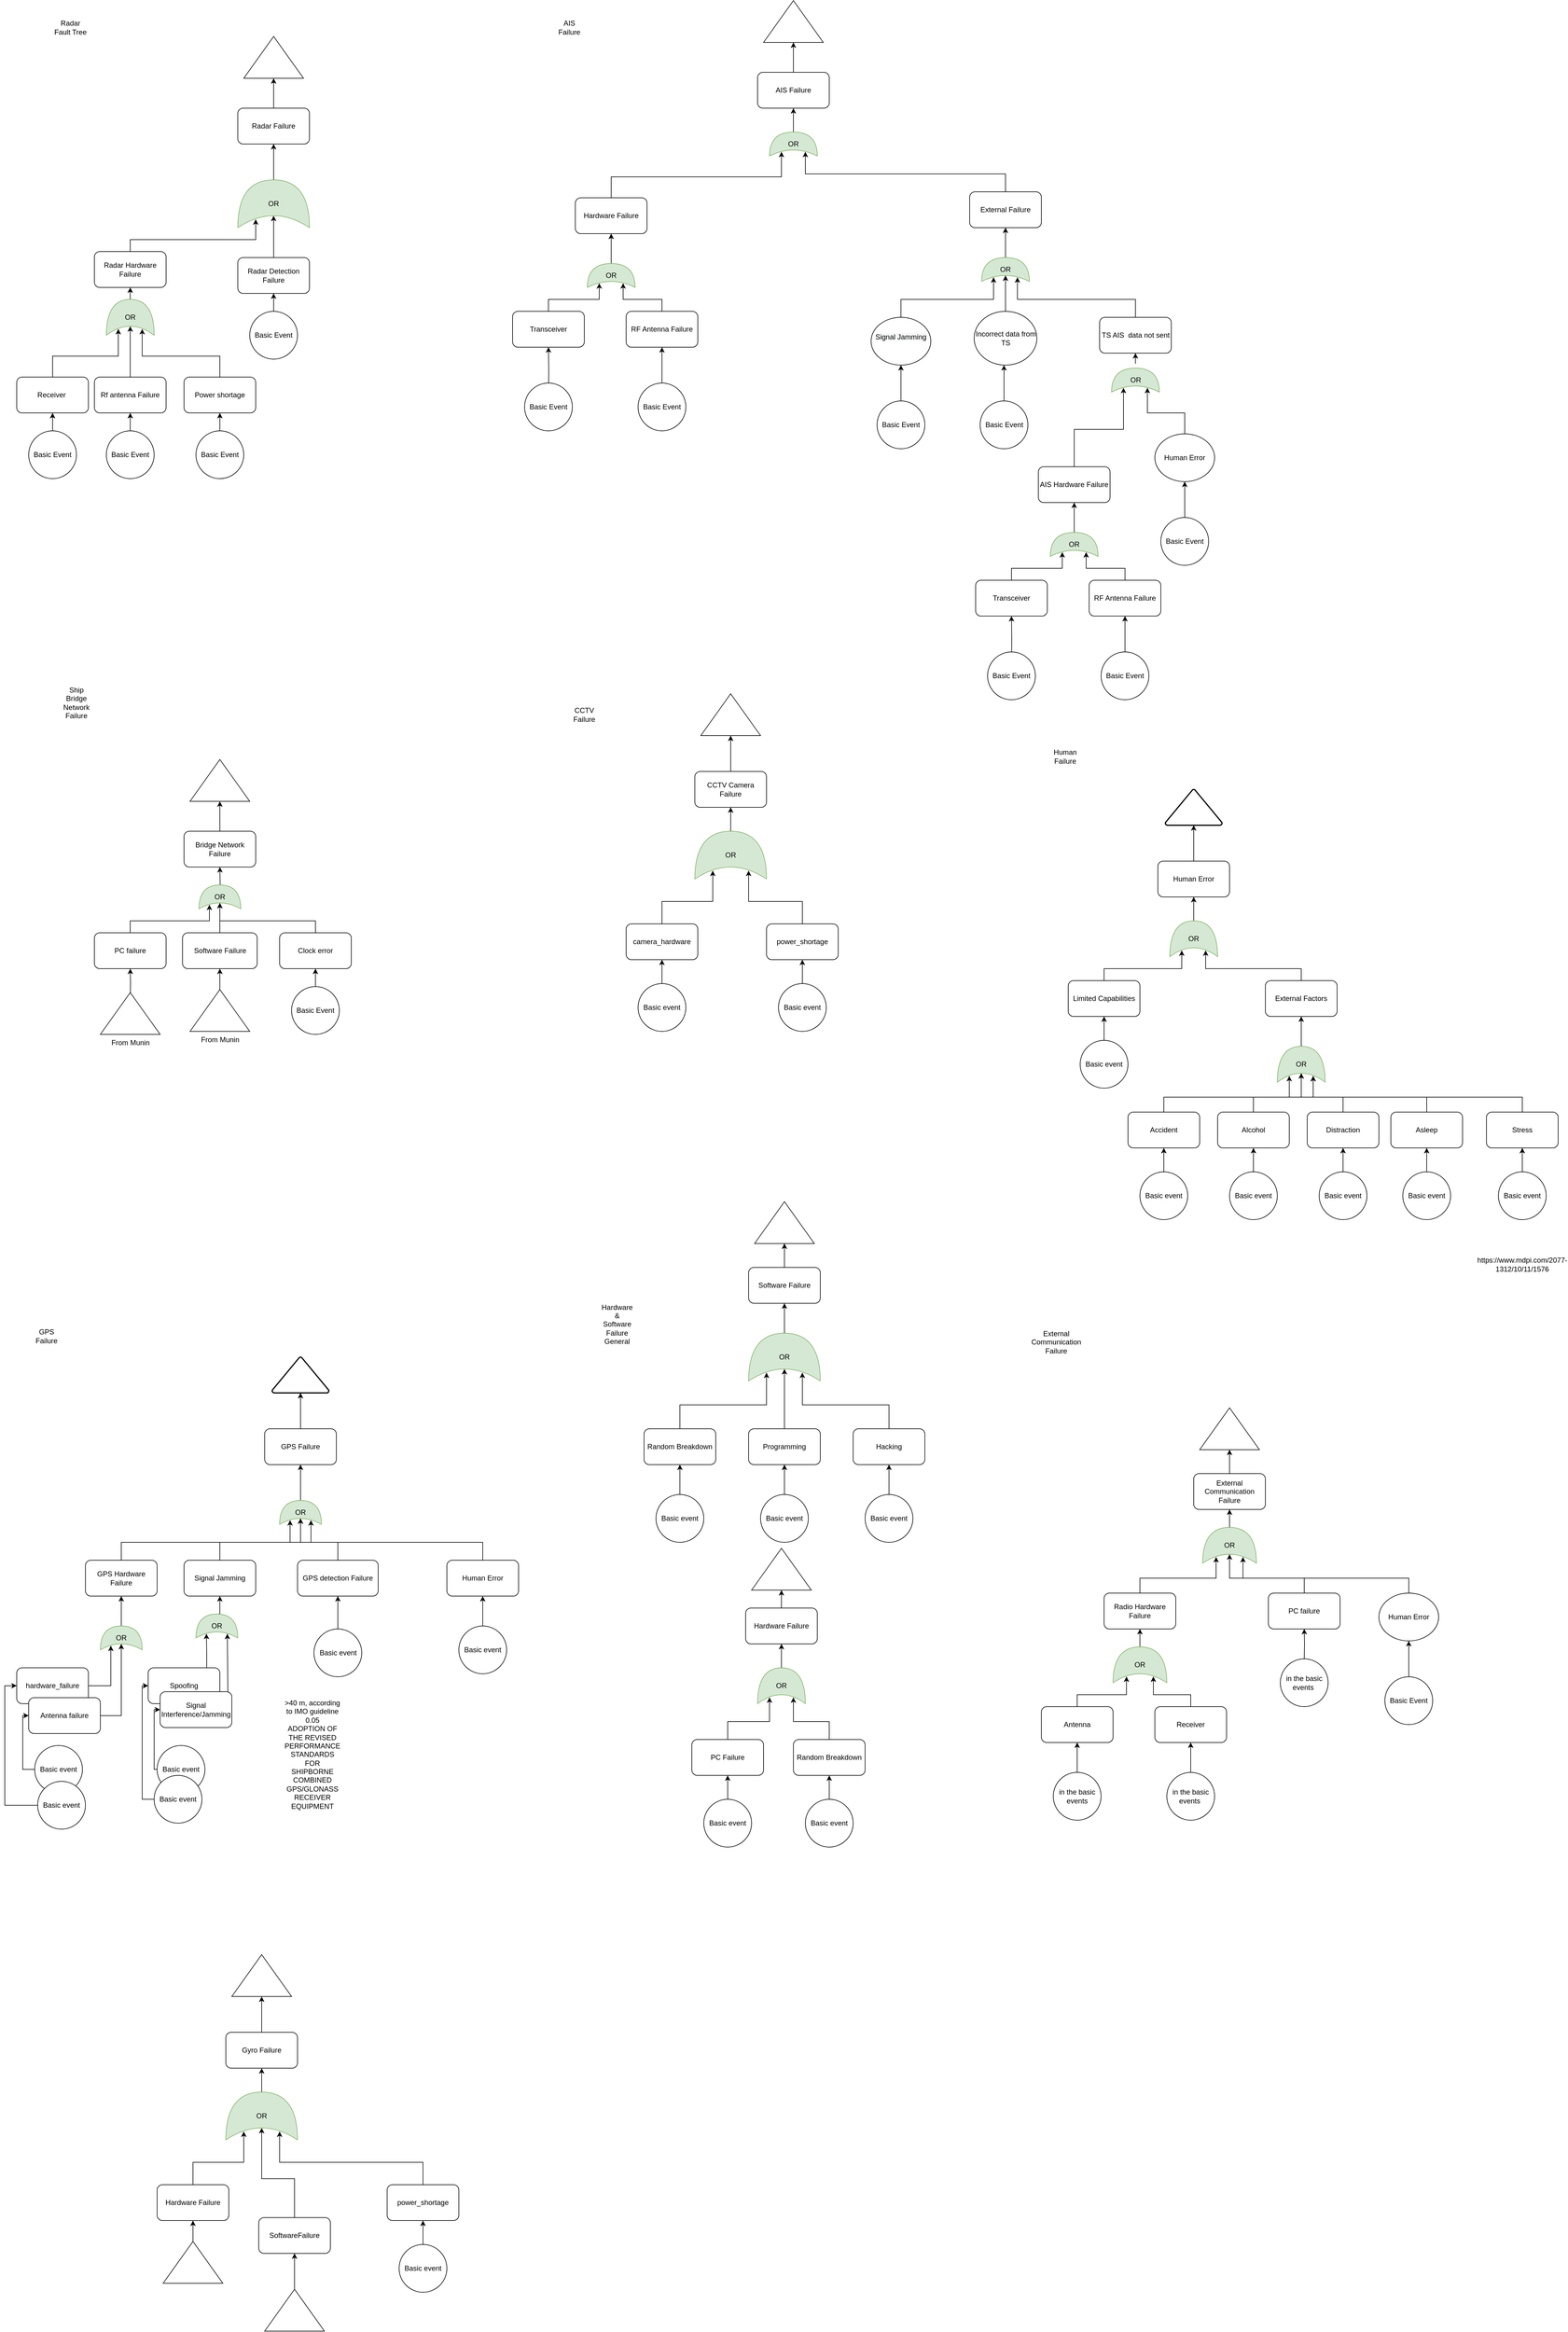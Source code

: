 <mxfile version="24.7.8" pages="6">
  <diagram name="base" id="pF_XIiHM1I1Fpt3DRsHr">
    <mxGraphModel dx="3718" dy="1672" grid="1" gridSize="10" guides="1" tooltips="1" connect="1" arrows="1" fold="1" page="1" pageScale="1" pageWidth="850" pageHeight="1100" math="0" shadow="0">
      <root>
        <mxCell id="0" />
        <mxCell id="1" parent="0" />
        <mxCell id="IROzo-pFj69m_YJpfvaN-1" style="edgeStyle=orthogonalEdgeStyle;rounded=0;orthogonalLoop=1;jettySize=auto;html=1;exitX=0.5;exitY=0;exitDx=0;exitDy=0;entryX=0.5;entryY=1;entryDx=0;entryDy=0;entryPerimeter=0;" parent="1" source="IROzo-pFj69m_YJpfvaN-2" target="IROzo-pFj69m_YJpfvaN-3" edge="1">
          <mxGeometry relative="1" as="geometry" />
        </mxCell>
        <mxCell id="IROzo-pFj69m_YJpfvaN-2" value="Radar Failure" style="rounded=1;whiteSpace=wrap;html=1;" parent="1" vertex="1">
          <mxGeometry x="-420" y="230" width="120" height="60" as="geometry" />
        </mxCell>
        <mxCell id="IROzo-pFj69m_YJpfvaN-3" value="" style="verticalLabelPosition=middle;verticalAlign=middle;html=1;shape=mxgraph.basic.acute_triangle;dx=0.5;horizontal=1;labelPosition=center;align=center;" parent="1" vertex="1">
          <mxGeometry x="-410" y="110" width="100" height="70" as="geometry" />
        </mxCell>
        <mxCell id="IROzo-pFj69m_YJpfvaN-4" style="edgeStyle=orthogonalEdgeStyle;rounded=0;orthogonalLoop=1;jettySize=auto;html=1;exitX=0.5;exitY=0;exitDx=0;exitDy=0;entryX=0.175;entryY=0.25;entryDx=0;entryDy=0;entryPerimeter=0;" parent="1" source="IROzo-pFj69m_YJpfvaN-5" target="IROzo-pFj69m_YJpfvaN-9" edge="1">
          <mxGeometry relative="1" as="geometry" />
        </mxCell>
        <mxCell id="IROzo-pFj69m_YJpfvaN-5" value="Radar Hardware Failure" style="rounded=1;whiteSpace=wrap;html=1;" parent="1" vertex="1">
          <mxGeometry x="-660" y="470" width="120" height="60" as="geometry" />
        </mxCell>
        <mxCell id="IROzo-pFj69m_YJpfvaN-6" style="edgeStyle=orthogonalEdgeStyle;rounded=0;orthogonalLoop=1;jettySize=auto;html=1;exitX=0.5;exitY=0;exitDx=0;exitDy=0;entryX=0.25;entryY=0.5;entryDx=0;entryDy=0;entryPerimeter=0;" parent="1" source="IROzo-pFj69m_YJpfvaN-7" target="IROzo-pFj69m_YJpfvaN-9" edge="1">
          <mxGeometry relative="1" as="geometry" />
        </mxCell>
        <mxCell id="IROzo-pFj69m_YJpfvaN-7" value="Radar Detection Failure" style="rounded=1;whiteSpace=wrap;html=1;" parent="1" vertex="1">
          <mxGeometry x="-420" y="480" width="120" height="60" as="geometry" />
        </mxCell>
        <mxCell id="IROzo-pFj69m_YJpfvaN-8" style="edgeStyle=orthogonalEdgeStyle;rounded=0;orthogonalLoop=1;jettySize=auto;html=1;exitX=1;exitY=0.5;exitDx=0;exitDy=0;exitPerimeter=0;entryX=0.5;entryY=1;entryDx=0;entryDy=0;" parent="1" source="IROzo-pFj69m_YJpfvaN-9" target="IROzo-pFj69m_YJpfvaN-2" edge="1">
          <mxGeometry relative="1" as="geometry" />
        </mxCell>
        <mxCell id="IROzo-pFj69m_YJpfvaN-9" value="OR" style="shape=xor;whiteSpace=wrap;html=1;fillColor=#d5e8d4;strokeColor=#82b366;direction=north;" parent="1" vertex="1">
          <mxGeometry x="-420" y="350" width="120" height="80" as="geometry" />
        </mxCell>
        <mxCell id="IROzo-pFj69m_YJpfvaN-10" style="edgeStyle=orthogonalEdgeStyle;rounded=0;orthogonalLoop=1;jettySize=auto;html=1;exitX=0.5;exitY=0;exitDx=0;exitDy=0;entryX=0.5;entryY=1;entryDx=0;entryDy=0;" parent="1" source="IROzo-pFj69m_YJpfvaN-11" target="IROzo-pFj69m_YJpfvaN-7" edge="1">
          <mxGeometry relative="1" as="geometry" />
        </mxCell>
        <mxCell id="IROzo-pFj69m_YJpfvaN-11" value="Basic Event" style="ellipse;whiteSpace=wrap;html=1;aspect=fixed;" parent="1" vertex="1">
          <mxGeometry x="-400" y="570" width="80" height="80" as="geometry" />
        </mxCell>
        <mxCell id="IROzo-pFj69m_YJpfvaN-12" style="edgeStyle=orthogonalEdgeStyle;rounded=0;orthogonalLoop=1;jettySize=auto;html=1;exitX=0.5;exitY=0;exitDx=0;exitDy=0;entryX=0.175;entryY=0.25;entryDx=0;entryDy=0;entryPerimeter=0;" parent="1" source="IROzo-pFj69m_YJpfvaN-13" target="IROzo-pFj69m_YJpfvaN-17" edge="1">
          <mxGeometry relative="1" as="geometry" />
        </mxCell>
        <mxCell id="IROzo-pFj69m_YJpfvaN-13" value="Receiver&amp;nbsp;" style="rounded=1;whiteSpace=wrap;html=1;" parent="1" vertex="1">
          <mxGeometry x="-790" y="680" width="120" height="60" as="geometry" />
        </mxCell>
        <mxCell id="IROzo-pFj69m_YJpfvaN-14" style="edgeStyle=orthogonalEdgeStyle;rounded=0;orthogonalLoop=1;jettySize=auto;html=1;exitX=0.5;exitY=0;exitDx=0;exitDy=0;entryX=0.25;entryY=0.5;entryDx=0;entryDy=0;entryPerimeter=0;" parent="1" source="IROzo-pFj69m_YJpfvaN-15" target="IROzo-pFj69m_YJpfvaN-17" edge="1">
          <mxGeometry relative="1" as="geometry" />
        </mxCell>
        <mxCell id="IROzo-pFj69m_YJpfvaN-15" value="Rf antenna Failure" style="rounded=1;whiteSpace=wrap;html=1;" parent="1" vertex="1">
          <mxGeometry x="-660" y="680" width="120" height="60" as="geometry" />
        </mxCell>
        <mxCell id="IROzo-pFj69m_YJpfvaN-16" style="edgeStyle=orthogonalEdgeStyle;rounded=0;orthogonalLoop=1;jettySize=auto;html=1;exitX=1;exitY=0.5;exitDx=0;exitDy=0;exitPerimeter=0;entryX=0.5;entryY=1;entryDx=0;entryDy=0;" parent="1" source="IROzo-pFj69m_YJpfvaN-17" target="IROzo-pFj69m_YJpfvaN-5" edge="1">
          <mxGeometry relative="1" as="geometry" />
        </mxCell>
        <mxCell id="IROzo-pFj69m_YJpfvaN-17" value="OR" style="shape=xor;whiteSpace=wrap;html=1;fillColor=#d5e8d4;strokeColor=#82b366;direction=north;" parent="1" vertex="1">
          <mxGeometry x="-640" y="550" width="80" height="60" as="geometry" />
        </mxCell>
        <mxCell id="IROzo-pFj69m_YJpfvaN-18" style="edgeStyle=orthogonalEdgeStyle;rounded=0;orthogonalLoop=1;jettySize=auto;html=1;exitX=0.5;exitY=0;exitDx=0;exitDy=0;entryX=0.175;entryY=0.75;entryDx=0;entryDy=0;entryPerimeter=0;" parent="1" source="IROzo-pFj69m_YJpfvaN-19" target="IROzo-pFj69m_YJpfvaN-17" edge="1">
          <mxGeometry relative="1" as="geometry" />
        </mxCell>
        <mxCell id="IROzo-pFj69m_YJpfvaN-19" value="Power shortage" style="rounded=1;whiteSpace=wrap;html=1;" parent="1" vertex="1">
          <mxGeometry x="-510" y="680" width="120" height="60" as="geometry" />
        </mxCell>
        <mxCell id="IROzo-pFj69m_YJpfvaN-20" style="edgeStyle=orthogonalEdgeStyle;rounded=0;orthogonalLoop=1;jettySize=auto;html=1;exitX=0.5;exitY=0;exitDx=0;exitDy=0;entryX=0.5;entryY=1;entryDx=0;entryDy=0;" parent="1" source="IROzo-pFj69m_YJpfvaN-21" target="IROzo-pFj69m_YJpfvaN-19" edge="1">
          <mxGeometry relative="1" as="geometry" />
        </mxCell>
        <mxCell id="IROzo-pFj69m_YJpfvaN-21" value="Basic Event" style="ellipse;whiteSpace=wrap;html=1;aspect=fixed;" parent="1" vertex="1">
          <mxGeometry x="-490" y="770" width="80" height="80" as="geometry" />
        </mxCell>
        <mxCell id="IROzo-pFj69m_YJpfvaN-22" style="edgeStyle=orthogonalEdgeStyle;rounded=0;orthogonalLoop=1;jettySize=auto;html=1;exitX=0.5;exitY=0;exitDx=0;exitDy=0;" parent="1" source="IROzo-pFj69m_YJpfvaN-23" target="IROzo-pFj69m_YJpfvaN-15" edge="1">
          <mxGeometry relative="1" as="geometry" />
        </mxCell>
        <mxCell id="IROzo-pFj69m_YJpfvaN-23" value="Basic Event" style="ellipse;whiteSpace=wrap;html=1;aspect=fixed;" parent="1" vertex="1">
          <mxGeometry x="-640" y="770" width="80" height="80" as="geometry" />
        </mxCell>
        <mxCell id="IROzo-pFj69m_YJpfvaN-24" style="edgeStyle=orthogonalEdgeStyle;rounded=0;orthogonalLoop=1;jettySize=auto;html=1;exitX=0.5;exitY=0;exitDx=0;exitDy=0;entryX=0.5;entryY=1;entryDx=0;entryDy=0;" parent="1" source="IROzo-pFj69m_YJpfvaN-25" target="IROzo-pFj69m_YJpfvaN-13" edge="1">
          <mxGeometry relative="1" as="geometry" />
        </mxCell>
        <mxCell id="IROzo-pFj69m_YJpfvaN-25" value="Basic Event" style="ellipse;whiteSpace=wrap;html=1;aspect=fixed;" parent="1" vertex="1">
          <mxGeometry x="-770" y="770" width="80" height="80" as="geometry" />
        </mxCell>
        <mxCell id="IROzo-pFj69m_YJpfvaN-27" value="Radar Fault Tree" style="text;html=1;strokeColor=none;fillColor=none;align=center;verticalAlign=middle;whiteSpace=wrap;rounded=0;" parent="1" vertex="1">
          <mxGeometry x="-730" y="80" width="60" height="30" as="geometry" />
        </mxCell>
        <mxCell id="TFlUTn5-RJiIOfFmBUcy-1" style="edgeStyle=orthogonalEdgeStyle;rounded=0;orthogonalLoop=1;jettySize=auto;html=1;exitX=0.5;exitY=0;exitDx=0;exitDy=0;entryX=0.5;entryY=1;entryDx=0;entryDy=0;entryPerimeter=0;strokeColor=#000000;" parent="1" source="TFlUTn5-RJiIOfFmBUcy-2" target="TFlUTn5-RJiIOfFmBUcy-27" edge="1">
          <mxGeometry relative="1" as="geometry" />
        </mxCell>
        <mxCell id="TFlUTn5-RJiIOfFmBUcy-2" value="AIS Failure" style="rounded=1;whiteSpace=wrap;html=1;" parent="1" vertex="1">
          <mxGeometry x="450" y="170" width="120" height="60" as="geometry" />
        </mxCell>
        <mxCell id="TFlUTn5-RJiIOfFmBUcy-3" style="edgeStyle=orthogonalEdgeStyle;rounded=0;orthogonalLoop=1;jettySize=auto;html=1;exitX=0.5;exitY=0;exitDx=0;exitDy=0;entryX=0.175;entryY=0.25;entryDx=0;entryDy=0;entryPerimeter=0;" parent="1" source="TFlUTn5-RJiIOfFmBUcy-4" target="TFlUTn5-RJiIOfFmBUcy-24" edge="1">
          <mxGeometry relative="1" as="geometry" />
        </mxCell>
        <mxCell id="TFlUTn5-RJiIOfFmBUcy-4" value="Hardware Failure" style="rounded=1;whiteSpace=wrap;html=1;" parent="1" vertex="1">
          <mxGeometry x="145" y="380" width="120" height="60" as="geometry" />
        </mxCell>
        <mxCell id="TFlUTn5-RJiIOfFmBUcy-5" style="edgeStyle=orthogonalEdgeStyle;rounded=0;orthogonalLoop=1;jettySize=auto;html=1;exitX=0.5;exitY=0;exitDx=0;exitDy=0;entryX=0.175;entryY=0.25;entryDx=0;entryDy=0;entryPerimeter=0;" parent="1" source="TFlUTn5-RJiIOfFmBUcy-6" target="TFlUTn5-RJiIOfFmBUcy-26" edge="1">
          <mxGeometry relative="1" as="geometry" />
        </mxCell>
        <mxCell id="TFlUTn5-RJiIOfFmBUcy-6" value="Transceiver" style="rounded=1;whiteSpace=wrap;html=1;" parent="1" vertex="1">
          <mxGeometry x="40" y="570" width="120" height="60" as="geometry" />
        </mxCell>
        <mxCell id="TFlUTn5-RJiIOfFmBUcy-7" style="edgeStyle=orthogonalEdgeStyle;rounded=0;orthogonalLoop=1;jettySize=auto;html=1;exitX=0.5;exitY=0;exitDx=0;exitDy=0;entryX=0.175;entryY=0.75;entryDx=0;entryDy=0;entryPerimeter=0;" parent="1" source="TFlUTn5-RJiIOfFmBUcy-8" target="TFlUTn5-RJiIOfFmBUcy-26" edge="1">
          <mxGeometry relative="1" as="geometry" />
        </mxCell>
        <mxCell id="TFlUTn5-RJiIOfFmBUcy-8" value="RF Antenna Failure" style="rounded=1;whiteSpace=wrap;html=1;" parent="1" vertex="1">
          <mxGeometry x="230" y="570" width="120" height="60" as="geometry" />
        </mxCell>
        <mxCell id="TFlUTn5-RJiIOfFmBUcy-9" style="edgeStyle=orthogonalEdgeStyle;rounded=0;orthogonalLoop=1;jettySize=auto;html=1;exitX=0.5;exitY=0;exitDx=0;exitDy=0;" parent="1" target="TFlUTn5-RJiIOfFmBUcy-6" edge="1">
          <mxGeometry relative="1" as="geometry">
            <mxPoint x="100" y="710" as="sourcePoint" />
          </mxGeometry>
        </mxCell>
        <mxCell id="TFlUTn5-RJiIOfFmBUcy-10" style="edgeStyle=orthogonalEdgeStyle;rounded=0;orthogonalLoop=1;jettySize=auto;html=1;exitX=0.5;exitY=0;exitDx=0;exitDy=0;entryX=0.175;entryY=0.75;entryDx=0;entryDy=0;entryPerimeter=0;strokeColor=#000000;" parent="1" source="TFlUTn5-RJiIOfFmBUcy-11" target="TFlUTn5-RJiIOfFmBUcy-20" edge="1">
          <mxGeometry relative="1" as="geometry">
            <mxPoint x="865" y="517.875" as="targetPoint" />
          </mxGeometry>
        </mxCell>
        <mxCell id="TFlUTn5-RJiIOfFmBUcy-11" value="TS AIS&amp;nbsp; data not sent" style="rounded=1;whiteSpace=wrap;html=1;" parent="1" vertex="1">
          <mxGeometry x="1022.5" y="580" width="120" height="60" as="geometry" />
        </mxCell>
        <mxCell id="TFlUTn5-RJiIOfFmBUcy-12" style="edgeStyle=orthogonalEdgeStyle;rounded=0;orthogonalLoop=1;jettySize=auto;html=1;exitX=1;exitY=0.5;exitDx=0;exitDy=0;exitPerimeter=0;entryX=0.5;entryY=1;entryDx=0;entryDy=0;strokeColor=#000000;" parent="1" target="TFlUTn5-RJiIOfFmBUcy-11" edge="1">
          <mxGeometry relative="1" as="geometry">
            <mxPoint x="1082.5" y="657.5" as="sourcePoint" />
          </mxGeometry>
        </mxCell>
        <mxCell id="TFlUTn5-RJiIOfFmBUcy-13" style="edgeStyle=orthogonalEdgeStyle;rounded=0;orthogonalLoop=1;jettySize=auto;html=1;exitX=0.5;exitY=0;exitDx=0;exitDy=0;entryX=0.175;entryY=0.25;entryDx=0;entryDy=0;entryPerimeter=0;" parent="1" source="TFlUTn5-RJiIOfFmBUcy-14" target="TFlUTn5-RJiIOfFmBUcy-20" edge="1">
          <mxGeometry relative="1" as="geometry" />
        </mxCell>
        <mxCell id="TFlUTn5-RJiIOfFmBUcy-14" value="&#xa;&lt;span style=&quot;color: rgb(0, 0, 0); font-family: Helvetica; font-size: 12px; font-style: normal; font-variant-ligatures: normal; font-variant-caps: normal; font-weight: 400; letter-spacing: normal; orphans: 2; text-align: center; text-indent: 0px; text-transform: none; widows: 2; word-spacing: 0px; -webkit-text-stroke-width: 0px; background-color: rgb(248, 249, 250); text-decoration-thickness: initial; text-decoration-style: initial; text-decoration-color: initial; float: none; display: inline !important;&quot;&gt;Signal Jamming&lt;/span&gt;&#xa;&#xa;" style="ellipse;whiteSpace=wrap;html=1;" parent="1" vertex="1">
          <mxGeometry x="640" y="580" width="100" height="80" as="geometry" />
        </mxCell>
        <mxCell id="TFlUTn5-RJiIOfFmBUcy-15" style="edgeStyle=orthogonalEdgeStyle;rounded=0;orthogonalLoop=1;jettySize=auto;html=1;exitX=0.5;exitY=0;exitDx=0;exitDy=0;entryX=0.25;entryY=0.5;entryDx=0;entryDy=0;entryPerimeter=0;" parent="1" source="TFlUTn5-RJiIOfFmBUcy-16" target="TFlUTn5-RJiIOfFmBUcy-20" edge="1">
          <mxGeometry relative="1" as="geometry" />
        </mxCell>
        <mxCell id="TFlUTn5-RJiIOfFmBUcy-16" value="Incorrect data from TS" style="ellipse;whiteSpace=wrap;html=1;" parent="1" vertex="1">
          <mxGeometry x="812.5" y="570" width="105" height="90" as="geometry" />
        </mxCell>
        <mxCell id="TFlUTn5-RJiIOfFmBUcy-17" style="edgeStyle=orthogonalEdgeStyle;rounded=0;orthogonalLoop=1;jettySize=auto;html=1;exitX=0.5;exitY=0;exitDx=0;exitDy=0;entryX=0.175;entryY=0.75;entryDx=0;entryDy=0;entryPerimeter=0;" parent="1" source="TFlUTn5-RJiIOfFmBUcy-18" target="TFlUTn5-RJiIOfFmBUcy-31" edge="1">
          <mxGeometry relative="1" as="geometry" />
        </mxCell>
        <mxCell id="TFlUTn5-RJiIOfFmBUcy-18" value="Human Error" style="ellipse;whiteSpace=wrap;html=1;" parent="1" vertex="1">
          <mxGeometry x="1115" y="775" width="100" height="80" as="geometry" />
        </mxCell>
        <mxCell id="TFlUTn5-RJiIOfFmBUcy-19" style="edgeStyle=orthogonalEdgeStyle;rounded=0;orthogonalLoop=1;jettySize=auto;html=1;exitX=1;exitY=0.5;exitDx=0;exitDy=0;exitPerimeter=0;entryX=0.5;entryY=1;entryDx=0;entryDy=0;" parent="1" source="TFlUTn5-RJiIOfFmBUcy-20" target="TFlUTn5-RJiIOfFmBUcy-22" edge="1">
          <mxGeometry relative="1" as="geometry" />
        </mxCell>
        <mxCell id="TFlUTn5-RJiIOfFmBUcy-20" value="OR" style="shape=xor;whiteSpace=wrap;html=1;fillColor=#d5e8d4;strokeColor=#82b366;direction=north;" parent="1" vertex="1">
          <mxGeometry x="825" y="480" width="80" height="40" as="geometry" />
        </mxCell>
        <mxCell id="TFlUTn5-RJiIOfFmBUcy-21" style="edgeStyle=orthogonalEdgeStyle;rounded=0;orthogonalLoop=1;jettySize=auto;html=1;exitX=0.5;exitY=0;exitDx=0;exitDy=0;entryX=0.175;entryY=0.75;entryDx=0;entryDy=0;entryPerimeter=0;" parent="1" source="TFlUTn5-RJiIOfFmBUcy-22" target="TFlUTn5-RJiIOfFmBUcy-24" edge="1">
          <mxGeometry relative="1" as="geometry" />
        </mxCell>
        <mxCell id="TFlUTn5-RJiIOfFmBUcy-22" value="External Failure" style="rounded=1;whiteSpace=wrap;html=1;" parent="1" vertex="1">
          <mxGeometry x="805" y="370" width="120" height="60" as="geometry" />
        </mxCell>
        <mxCell id="TFlUTn5-RJiIOfFmBUcy-23" style="edgeStyle=orthogonalEdgeStyle;rounded=0;orthogonalLoop=1;jettySize=auto;html=1;exitX=1;exitY=0.5;exitDx=0;exitDy=0;exitPerimeter=0;entryX=0.5;entryY=1;entryDx=0;entryDy=0;strokeColor=#000000;" parent="1" source="TFlUTn5-RJiIOfFmBUcy-24" target="TFlUTn5-RJiIOfFmBUcy-2" edge="1">
          <mxGeometry relative="1" as="geometry" />
        </mxCell>
        <mxCell id="TFlUTn5-RJiIOfFmBUcy-24" value="OR" style="shape=xor;whiteSpace=wrap;html=1;fillColor=#d5e8d4;strokeColor=#82b366;direction=north;" parent="1" vertex="1">
          <mxGeometry x="470" y="270" width="80" height="40" as="geometry" />
        </mxCell>
        <mxCell id="TFlUTn5-RJiIOfFmBUcy-25" style="edgeStyle=orthogonalEdgeStyle;rounded=0;orthogonalLoop=1;jettySize=auto;html=1;exitX=1;exitY=0.5;exitDx=0;exitDy=0;exitPerimeter=0;entryX=0.5;entryY=1;entryDx=0;entryDy=0;" parent="1" source="TFlUTn5-RJiIOfFmBUcy-26" target="TFlUTn5-RJiIOfFmBUcy-4" edge="1">
          <mxGeometry relative="1" as="geometry" />
        </mxCell>
        <mxCell id="TFlUTn5-RJiIOfFmBUcy-26" value="OR" style="shape=xor;whiteSpace=wrap;html=1;fillColor=#d5e8d4;strokeColor=#82b366;direction=north;" parent="1" vertex="1">
          <mxGeometry x="165" y="490" width="80" height="40" as="geometry" />
        </mxCell>
        <mxCell id="TFlUTn5-RJiIOfFmBUcy-27" value="" style="verticalLabelPosition=bottom;verticalAlign=top;html=1;shape=mxgraph.basic.acute_triangle;dx=0.5;" parent="1" vertex="1">
          <mxGeometry x="460" y="50" width="100" height="70" as="geometry" />
        </mxCell>
        <mxCell id="TFlUTn5-RJiIOfFmBUcy-28" style="edgeStyle=orthogonalEdgeStyle;rounded=0;orthogonalLoop=1;jettySize=auto;html=1;exitX=0.5;exitY=0;exitDx=0;exitDy=0;" parent="1" source="TFlUTn5-RJiIOfFmBUcy-29" target="TFlUTn5-RJiIOfFmBUcy-8" edge="1">
          <mxGeometry relative="1" as="geometry" />
        </mxCell>
        <mxCell id="TFlUTn5-RJiIOfFmBUcy-29" value="Basic Event" style="ellipse;whiteSpace=wrap;html=1;aspect=fixed;" parent="1" vertex="1">
          <mxGeometry x="250" y="690" width="80" height="80" as="geometry" />
        </mxCell>
        <mxCell id="TFlUTn5-RJiIOfFmBUcy-30" value="Basic Event" style="ellipse;whiteSpace=wrap;html=1;aspect=fixed;" parent="1" vertex="1">
          <mxGeometry x="60" y="690" width="80" height="80" as="geometry" />
        </mxCell>
        <mxCell id="TFlUTn5-RJiIOfFmBUcy-31" value="OR" style="shape=xor;whiteSpace=wrap;html=1;fillColor=#d5e8d4;strokeColor=#82b366;direction=north;" parent="1" vertex="1">
          <mxGeometry x="1042.5" y="665" width="80" height="40" as="geometry" />
        </mxCell>
        <mxCell id="TFlUTn5-RJiIOfFmBUcy-32" style="edgeStyle=orthogonalEdgeStyle;rounded=0;orthogonalLoop=1;jettySize=auto;html=1;exitX=0.5;exitY=0;exitDx=0;exitDy=0;" parent="1" source="TFlUTn5-RJiIOfFmBUcy-33" edge="1">
          <mxGeometry relative="1" as="geometry">
            <mxPoint x="690" y="660" as="targetPoint" />
          </mxGeometry>
        </mxCell>
        <mxCell id="TFlUTn5-RJiIOfFmBUcy-33" value="Basic Event" style="ellipse;whiteSpace=wrap;html=1;aspect=fixed;" parent="1" vertex="1">
          <mxGeometry x="650" y="720" width="80" height="80" as="geometry" />
        </mxCell>
        <mxCell id="TFlUTn5-RJiIOfFmBUcy-34" style="edgeStyle=orthogonalEdgeStyle;rounded=0;orthogonalLoop=1;jettySize=auto;html=1;exitX=0.5;exitY=0;exitDx=0;exitDy=0;" parent="1" source="TFlUTn5-RJiIOfFmBUcy-35" edge="1">
          <mxGeometry relative="1" as="geometry">
            <mxPoint x="862.5" y="660" as="targetPoint" />
          </mxGeometry>
        </mxCell>
        <mxCell id="TFlUTn5-RJiIOfFmBUcy-35" value="Basic Event" style="ellipse;whiteSpace=wrap;html=1;aspect=fixed;" parent="1" vertex="1">
          <mxGeometry x="822.5" y="720" width="80" height="80" as="geometry" />
        </mxCell>
        <mxCell id="TFlUTn5-RJiIOfFmBUcy-36" style="edgeStyle=orthogonalEdgeStyle;rounded=0;orthogonalLoop=1;jettySize=auto;html=1;exitX=0.5;exitY=0;exitDx=0;exitDy=0;" parent="1" source="TFlUTn5-RJiIOfFmBUcy-37" edge="1">
          <mxGeometry relative="1" as="geometry">
            <mxPoint x="1165" y="855" as="targetPoint" />
          </mxGeometry>
        </mxCell>
        <mxCell id="TFlUTn5-RJiIOfFmBUcy-37" value="Basic Event" style="ellipse;whiteSpace=wrap;html=1;aspect=fixed;" parent="1" vertex="1">
          <mxGeometry x="1125" y="915" width="80" height="80" as="geometry" />
        </mxCell>
        <mxCell id="TFlUTn5-RJiIOfFmBUcy-38" style="edgeStyle=orthogonalEdgeStyle;rounded=0;orthogonalLoop=1;jettySize=auto;html=1;exitX=0.5;exitY=0;exitDx=0;exitDy=0;entryX=0.175;entryY=0.25;entryDx=0;entryDy=0;entryPerimeter=0;" parent="1" source="TFlUTn5-RJiIOfFmBUcy-39" target="TFlUTn5-RJiIOfFmBUcy-31" edge="1">
          <mxGeometry relative="1" as="geometry" />
        </mxCell>
        <mxCell id="TFlUTn5-RJiIOfFmBUcy-39" value="AIS Hardware Failure" style="rounded=1;whiteSpace=wrap;html=1;" parent="1" vertex="1">
          <mxGeometry x="920" y="830" width="120" height="60" as="geometry" />
        </mxCell>
        <mxCell id="TFlUTn5-RJiIOfFmBUcy-40" style="edgeStyle=orthogonalEdgeStyle;rounded=0;orthogonalLoop=1;jettySize=auto;html=1;exitX=0.5;exitY=0;exitDx=0;exitDy=0;entryX=0.175;entryY=0.25;entryDx=0;entryDy=0;entryPerimeter=0;" parent="1" source="TFlUTn5-RJiIOfFmBUcy-41" target="TFlUTn5-RJiIOfFmBUcy-46" edge="1">
          <mxGeometry relative="1" as="geometry" />
        </mxCell>
        <mxCell id="TFlUTn5-RJiIOfFmBUcy-41" value="Transceiver" style="rounded=1;whiteSpace=wrap;html=1;" parent="1" vertex="1">
          <mxGeometry x="815" y="1020" width="120" height="60" as="geometry" />
        </mxCell>
        <mxCell id="TFlUTn5-RJiIOfFmBUcy-42" style="edgeStyle=orthogonalEdgeStyle;rounded=0;orthogonalLoop=1;jettySize=auto;html=1;exitX=0.5;exitY=0;exitDx=0;exitDy=0;entryX=0.175;entryY=0.75;entryDx=0;entryDy=0;entryPerimeter=0;" parent="1" source="TFlUTn5-RJiIOfFmBUcy-43" target="TFlUTn5-RJiIOfFmBUcy-46" edge="1">
          <mxGeometry relative="1" as="geometry" />
        </mxCell>
        <mxCell id="TFlUTn5-RJiIOfFmBUcy-43" value="RF Antenna Failure" style="rounded=1;whiteSpace=wrap;html=1;" parent="1" vertex="1">
          <mxGeometry x="1005" y="1020" width="120" height="60" as="geometry" />
        </mxCell>
        <mxCell id="TFlUTn5-RJiIOfFmBUcy-44" style="edgeStyle=orthogonalEdgeStyle;rounded=0;orthogonalLoop=1;jettySize=auto;html=1;exitX=0.5;exitY=0;exitDx=0;exitDy=0;" parent="1" target="TFlUTn5-RJiIOfFmBUcy-41" edge="1">
          <mxGeometry relative="1" as="geometry">
            <mxPoint x="875" y="1160" as="sourcePoint" />
          </mxGeometry>
        </mxCell>
        <mxCell id="TFlUTn5-RJiIOfFmBUcy-45" style="edgeStyle=orthogonalEdgeStyle;rounded=0;orthogonalLoop=1;jettySize=auto;html=1;exitX=1;exitY=0.5;exitDx=0;exitDy=0;exitPerimeter=0;entryX=0.5;entryY=1;entryDx=0;entryDy=0;" parent="1" source="TFlUTn5-RJiIOfFmBUcy-46" target="TFlUTn5-RJiIOfFmBUcy-39" edge="1">
          <mxGeometry relative="1" as="geometry" />
        </mxCell>
        <mxCell id="TFlUTn5-RJiIOfFmBUcy-46" value="OR" style="shape=xor;whiteSpace=wrap;html=1;fillColor=#d5e8d4;strokeColor=#82b366;direction=north;" parent="1" vertex="1">
          <mxGeometry x="940" y="940" width="80" height="40" as="geometry" />
        </mxCell>
        <mxCell id="TFlUTn5-RJiIOfFmBUcy-47" style="edgeStyle=orthogonalEdgeStyle;rounded=0;orthogonalLoop=1;jettySize=auto;html=1;exitX=0.5;exitY=0;exitDx=0;exitDy=0;" parent="1" source="TFlUTn5-RJiIOfFmBUcy-48" target="TFlUTn5-RJiIOfFmBUcy-43" edge="1">
          <mxGeometry relative="1" as="geometry" />
        </mxCell>
        <mxCell id="TFlUTn5-RJiIOfFmBUcy-48" value="Basic Event" style="ellipse;whiteSpace=wrap;html=1;aspect=fixed;" parent="1" vertex="1">
          <mxGeometry x="1025" y="1140" width="80" height="80" as="geometry" />
        </mxCell>
        <mxCell id="TFlUTn5-RJiIOfFmBUcy-49" value="Basic Event" style="ellipse;whiteSpace=wrap;html=1;aspect=fixed;" parent="1" vertex="1">
          <mxGeometry x="835" y="1140" width="80" height="80" as="geometry" />
        </mxCell>
        <mxCell id="TFlUTn5-RJiIOfFmBUcy-53" style="edgeStyle=orthogonalEdgeStyle;rounded=0;orthogonalLoop=1;jettySize=auto;html=1;exitX=0.5;exitY=0;exitDx=0;exitDy=0;entryX=0.5;entryY=1;entryDx=0;entryDy=0;entryPerimeter=0;" parent="1" source="TFlUTn5-RJiIOfFmBUcy-54" target="TFlUTn5-RJiIOfFmBUcy-65" edge="1">
          <mxGeometry relative="1" as="geometry" />
        </mxCell>
        <mxCell id="TFlUTn5-RJiIOfFmBUcy-54" value="Bridge Network Failure" style="rounded=1;whiteSpace=wrap;html=1;" parent="1" vertex="1">
          <mxGeometry x="-510" y="1440" width="120" height="60" as="geometry" />
        </mxCell>
        <mxCell id="TFlUTn5-RJiIOfFmBUcy-55" style="edgeStyle=orthogonalEdgeStyle;rounded=0;orthogonalLoop=1;jettySize=auto;html=1;exitX=0.5;exitY=0;exitDx=0;exitDy=0;entryX=0.175;entryY=0.25;entryDx=0;entryDy=0;entryPerimeter=0;" parent="1" source="TFlUTn5-RJiIOfFmBUcy-56" target="TFlUTn5-RJiIOfFmBUcy-64" edge="1">
          <mxGeometry relative="1" as="geometry" />
        </mxCell>
        <mxCell id="TFlUTn5-RJiIOfFmBUcy-56" value="PC failure" style="rounded=1;whiteSpace=wrap;html=1;" parent="1" vertex="1">
          <mxGeometry x="-660" y="1610" width="120" height="60" as="geometry" />
        </mxCell>
        <mxCell id="TFlUTn5-RJiIOfFmBUcy-57" style="edgeStyle=orthogonalEdgeStyle;rounded=0;orthogonalLoop=1;jettySize=auto;html=1;exitX=0.5;exitY=0;exitDx=0;exitDy=0;entryX=0.25;entryY=0.5;entryDx=0;entryDy=0;entryPerimeter=0;" parent="1" source="TFlUTn5-RJiIOfFmBUcy-58" target="TFlUTn5-RJiIOfFmBUcy-64" edge="1">
          <mxGeometry relative="1" as="geometry" />
        </mxCell>
        <mxCell id="TFlUTn5-RJiIOfFmBUcy-58" value="Software Failure" style="rounded=1;whiteSpace=wrap;html=1;" parent="1" vertex="1">
          <mxGeometry x="-512.5" y="1610" width="125" height="60" as="geometry" />
        </mxCell>
        <mxCell id="TFlUTn5-RJiIOfFmBUcy-62" style="edgeStyle=orthogonalEdgeStyle;rounded=0;orthogonalLoop=1;jettySize=auto;html=1;exitX=1;exitY=0.5;exitDx=0;exitDy=0;exitPerimeter=0;entryX=0.5;entryY=1;entryDx=0;entryDy=0;" parent="1" target="TFlUTn5-RJiIOfFmBUcy-56" edge="1">
          <mxGeometry relative="1" as="geometry">
            <mxPoint x="-600" y="1720" as="sourcePoint" />
          </mxGeometry>
        </mxCell>
        <mxCell id="TFlUTn5-RJiIOfFmBUcy-63" style="edgeStyle=orthogonalEdgeStyle;rounded=0;orthogonalLoop=1;jettySize=auto;html=1;exitX=1;exitY=0.5;exitDx=0;exitDy=0;exitPerimeter=0;" parent="1" target="TFlUTn5-RJiIOfFmBUcy-54" edge="1">
          <mxGeometry relative="1" as="geometry">
            <mxPoint x="-450" y="1560" as="sourcePoint" />
          </mxGeometry>
        </mxCell>
        <mxCell id="TFlUTn5-RJiIOfFmBUcy-64" value="OR" style="shape=xor;whiteSpace=wrap;html=1;fillColor=#d5e8d4;strokeColor=#82b366;direction=north;" parent="1" vertex="1">
          <mxGeometry x="-485" y="1530" width="70" height="40" as="geometry" />
        </mxCell>
        <mxCell id="TFlUTn5-RJiIOfFmBUcy-65" value="" style="verticalLabelPosition=bottom;verticalAlign=top;html=1;shape=mxgraph.basic.acute_triangle;dx=0.5;" parent="1" vertex="1">
          <mxGeometry x="-500" y="1320" width="100" height="70" as="geometry" />
        </mxCell>
        <mxCell id="TFlUTn5-RJiIOfFmBUcy-66" value="From Munin" style="verticalLabelPosition=bottom;verticalAlign=top;html=1;shape=mxgraph.basic.acute_triangle;dx=0.5;" parent="1" vertex="1">
          <mxGeometry x="-650" y="1710" width="100" height="70" as="geometry" />
        </mxCell>
        <mxCell id="TFlUTn5-RJiIOfFmBUcy-67" style="edgeStyle=orthogonalEdgeStyle;rounded=0;comic=0;jiggle=5;orthogonalLoop=1;jettySize=auto;html=1;exitX=0;exitY=0;exitDx=50;exitDy=0;exitPerimeter=0;" parent="1" source="TFlUTn5-RJiIOfFmBUcy-68" target="TFlUTn5-RJiIOfFmBUcy-58" edge="1">
          <mxGeometry relative="1" as="geometry" />
        </mxCell>
        <mxCell id="TFlUTn5-RJiIOfFmBUcy-68" value="From Munin" style="verticalLabelPosition=bottom;verticalAlign=top;html=1;shape=mxgraph.basic.acute_triangle;dx=0.5;" parent="1" vertex="1">
          <mxGeometry x="-500" y="1705" width="100" height="70" as="geometry" />
        </mxCell>
        <mxCell id="TFlUTn5-RJiIOfFmBUcy-70" value="AIS Failure" style="text;html=1;strokeColor=none;fillColor=none;align=center;verticalAlign=middle;whiteSpace=wrap;rounded=0;" parent="1" vertex="1">
          <mxGeometry x="105" y="80" width="60" height="30" as="geometry" />
        </mxCell>
        <mxCell id="TFlUTn5-RJiIOfFmBUcy-71" value="Ship Bridge Network Failure" style="text;html=1;strokeColor=none;fillColor=none;align=center;verticalAlign=middle;whiteSpace=wrap;rounded=0;" parent="1" vertex="1">
          <mxGeometry x="-720" y="1210" width="60" height="30" as="geometry" />
        </mxCell>
        <mxCell id="TFlUTn5-RJiIOfFmBUcy-72" style="edgeStyle=orthogonalEdgeStyle;rounded=0;orthogonalLoop=1;jettySize=auto;html=1;exitX=0.5;exitY=0;exitDx=0;exitDy=0;entryX=0.175;entryY=0.75;entryDx=0;entryDy=0;entryPerimeter=0;" parent="1" source="TFlUTn5-RJiIOfFmBUcy-73" target="TFlUTn5-RJiIOfFmBUcy-75" edge="1">
          <mxGeometry relative="1" as="geometry" />
        </mxCell>
        <mxCell id="TFlUTn5-RJiIOfFmBUcy-73" value="power_shortage" style="rounded=1;whiteSpace=wrap;html=1;" parent="1" vertex="1">
          <mxGeometry x="465" y="1595" width="120" height="60" as="geometry" />
        </mxCell>
        <mxCell id="TFlUTn5-RJiIOfFmBUcy-74" style="edgeStyle=orthogonalEdgeStyle;rounded=0;orthogonalLoop=1;jettySize=auto;html=1;exitX=1;exitY=0.5;exitDx=0;exitDy=0;exitPerimeter=0;" parent="1" source="TFlUTn5-RJiIOfFmBUcy-75" target="TFlUTn5-RJiIOfFmBUcy-82" edge="1">
          <mxGeometry relative="1" as="geometry" />
        </mxCell>
        <mxCell id="TFlUTn5-RJiIOfFmBUcy-75" value="OR" style="shape=xor;whiteSpace=wrap;html=1;fillColor=#d5e8d4;strokeColor=#82b366;direction=north;" parent="1" vertex="1">
          <mxGeometry x="345" y="1440" width="120" height="80" as="geometry" />
        </mxCell>
        <mxCell id="TFlUTn5-RJiIOfFmBUcy-76" style="edgeStyle=orthogonalEdgeStyle;rounded=0;orthogonalLoop=1;jettySize=auto;html=1;exitX=0.5;exitY=0;exitDx=0;exitDy=0;entryX=0.175;entryY=0.25;entryDx=0;entryDy=0;entryPerimeter=0;" parent="1" source="TFlUTn5-RJiIOfFmBUcy-77" target="TFlUTn5-RJiIOfFmBUcy-75" edge="1">
          <mxGeometry relative="1" as="geometry" />
        </mxCell>
        <mxCell id="TFlUTn5-RJiIOfFmBUcy-77" value="camera_hardware" style="rounded=1;whiteSpace=wrap;html=1;" parent="1" vertex="1">
          <mxGeometry x="230" y="1595" width="120" height="60" as="geometry" />
        </mxCell>
        <mxCell id="TFlUTn5-RJiIOfFmBUcy-78" style="edgeStyle=orthogonalEdgeStyle;rounded=0;orthogonalLoop=1;jettySize=auto;html=1;exitX=0.5;exitY=0;exitDx=0;exitDy=0;entryX=0.5;entryY=1;entryDx=0;entryDy=0;" parent="1" source="TFlUTn5-RJiIOfFmBUcy-79" target="TFlUTn5-RJiIOfFmBUcy-77" edge="1">
          <mxGeometry relative="1" as="geometry" />
        </mxCell>
        <mxCell id="TFlUTn5-RJiIOfFmBUcy-79" value="Basic event" style="ellipse;whiteSpace=wrap;html=1;aspect=fixed;" parent="1" vertex="1">
          <mxGeometry x="250" y="1695" width="80" height="80" as="geometry" />
        </mxCell>
        <mxCell id="TFlUTn5-RJiIOfFmBUcy-80" style="edgeStyle=orthogonalEdgeStyle;rounded=0;orthogonalLoop=1;jettySize=auto;html=1;exitX=0.5;exitY=0;exitDx=0;exitDy=0;entryX=0.5;entryY=1;entryDx=0;entryDy=0;" parent="1" source="TFlUTn5-RJiIOfFmBUcy-81" target="TFlUTn5-RJiIOfFmBUcy-73" edge="1">
          <mxGeometry relative="1" as="geometry" />
        </mxCell>
        <mxCell id="TFlUTn5-RJiIOfFmBUcy-81" value="Basic event" style="ellipse;whiteSpace=wrap;html=1;aspect=fixed;" parent="1" vertex="1">
          <mxGeometry x="485" y="1695" width="80" height="80" as="geometry" />
        </mxCell>
        <mxCell id="TFlUTn5-RJiIOfFmBUcy-196" style="edgeStyle=orthogonalEdgeStyle;rounded=0;orthogonalLoop=1;jettySize=auto;html=1;exitX=0.5;exitY=0;exitDx=0;exitDy=0;entryX=0.5;entryY=1;entryDx=0;entryDy=0;entryPerimeter=0;" parent="1" source="TFlUTn5-RJiIOfFmBUcy-82" target="TFlUTn5-RJiIOfFmBUcy-195" edge="1">
          <mxGeometry relative="1" as="geometry" />
        </mxCell>
        <mxCell id="TFlUTn5-RJiIOfFmBUcy-82" value="CCTV Camera Failure" style="rounded=1;whiteSpace=wrap;html=1;" parent="1" vertex="1">
          <mxGeometry x="345" y="1340" width="120" height="60" as="geometry" />
        </mxCell>
        <mxCell id="TFlUTn5-RJiIOfFmBUcy-83" value="CCTV Failure" style="text;html=1;strokeColor=none;fillColor=none;align=center;verticalAlign=middle;whiteSpace=wrap;rounded=0;" parent="1" vertex="1">
          <mxGeometry x="130" y="1230" width="60" height="30" as="geometry" />
        </mxCell>
        <mxCell id="TFlUTn5-RJiIOfFmBUcy-84" style="edgeStyle=orthogonalEdgeStyle;rounded=0;orthogonalLoop=1;jettySize=auto;html=1;exitX=0.5;exitY=0;exitDx=0;exitDy=0;entryX=0.5;entryY=1;entryDx=0;entryDy=0;entryPerimeter=0;" parent="1" source="TFlUTn5-RJiIOfFmBUcy-85" target="TFlUTn5-RJiIOfFmBUcy-108" edge="1">
          <mxGeometry relative="1" as="geometry" />
        </mxCell>
        <mxCell id="TFlUTn5-RJiIOfFmBUcy-85" value="GPS Failure" style="rounded=1;whiteSpace=wrap;html=1;" parent="1" vertex="1">
          <mxGeometry x="-375" y="2440" width="120" height="60" as="geometry" />
        </mxCell>
        <mxCell id="TFlUTn5-RJiIOfFmBUcy-86" style="edgeStyle=orthogonalEdgeStyle;rounded=0;orthogonalLoop=1;jettySize=auto;html=1;exitX=0.5;exitY=0;exitDx=0;exitDy=0;entryX=0.175;entryY=0.25;entryDx=0;entryDy=0;entryPerimeter=0;" parent="1" source="TFlUTn5-RJiIOfFmBUcy-87" target="TFlUTn5-RJiIOfFmBUcy-107" edge="1">
          <mxGeometry relative="1" as="geometry" />
        </mxCell>
        <mxCell id="TFlUTn5-RJiIOfFmBUcy-87" value="GPS Hardware Failure" style="rounded=1;whiteSpace=wrap;html=1;" parent="1" vertex="1">
          <mxGeometry x="-675" y="2660" width="120" height="60" as="geometry" />
        </mxCell>
        <mxCell id="vTfwM-ppO67V5TnndZ02-1" style="edgeStyle=orthogonalEdgeStyle;rounded=0;orthogonalLoop=1;jettySize=auto;html=1;exitX=0.5;exitY=0;exitDx=0;exitDy=0;entryX=0.175;entryY=0.75;entryDx=0;entryDy=0;entryPerimeter=0;" parent="1" source="TFlUTn5-RJiIOfFmBUcy-89" target="TFlUTn5-RJiIOfFmBUcy-107" edge="1">
          <mxGeometry relative="1" as="geometry" />
        </mxCell>
        <mxCell id="TFlUTn5-RJiIOfFmBUcy-89" value="GPS detection Failure" style="rounded=1;whiteSpace=wrap;html=1;" parent="1" vertex="1">
          <mxGeometry x="-320" y="2660" width="135" height="60" as="geometry" />
        </mxCell>
        <mxCell id="TFlUTn5-RJiIOfFmBUcy-90" style="edgeStyle=orthogonalEdgeStyle;rounded=0;orthogonalLoop=1;jettySize=auto;html=1;exitX=0.5;exitY=0;exitDx=0;exitDy=0;entryX=0.25;entryY=0.5;entryDx=0;entryDy=0;entryPerimeter=0;" parent="1" source="TFlUTn5-RJiIOfFmBUcy-91" target="TFlUTn5-RJiIOfFmBUcy-107" edge="1">
          <mxGeometry relative="1" as="geometry" />
        </mxCell>
        <mxCell id="TFlUTn5-RJiIOfFmBUcy-91" value="Signal Jamming" style="rounded=1;whiteSpace=wrap;html=1;" parent="1" vertex="1">
          <mxGeometry x="-510" y="2660" width="120" height="60" as="geometry" />
        </mxCell>
        <mxCell id="TFlUTn5-RJiIOfFmBUcy-92" style="edgeStyle=orthogonalEdgeStyle;rounded=0;orthogonalLoop=1;jettySize=auto;html=1;exitX=1;exitY=0.5;exitDx=0;exitDy=0;entryX=0.175;entryY=0.25;entryDx=0;entryDy=0;entryPerimeter=0;" parent="1" source="TFlUTn5-RJiIOfFmBUcy-93" target="TFlUTn5-RJiIOfFmBUcy-103" edge="1">
          <mxGeometry relative="1" as="geometry" />
        </mxCell>
        <mxCell id="TFlUTn5-RJiIOfFmBUcy-93" value="hardware_failure" style="rounded=1;whiteSpace=wrap;html=1;" parent="1" vertex="1">
          <mxGeometry x="-790" y="2840" width="120" height="60" as="geometry" />
        </mxCell>
        <mxCell id="TFlUTn5-RJiIOfFmBUcy-94" style="edgeStyle=orthogonalEdgeStyle;rounded=0;orthogonalLoop=1;jettySize=auto;html=1;exitX=1;exitY=0.5;exitDx=0;exitDy=0;entryX=0.25;entryY=0.5;entryDx=0;entryDy=0;entryPerimeter=0;" parent="1" source="TFlUTn5-RJiIOfFmBUcy-95" target="TFlUTn5-RJiIOfFmBUcy-103" edge="1">
          <mxGeometry relative="1" as="geometry" />
        </mxCell>
        <mxCell id="TFlUTn5-RJiIOfFmBUcy-95" value="Antenna failure" style="rounded=1;whiteSpace=wrap;html=1;" parent="1" vertex="1">
          <mxGeometry x="-770" y="2890" width="120" height="60" as="geometry" />
        </mxCell>
        <mxCell id="TFlUTn5-RJiIOfFmBUcy-96" style="edgeStyle=orthogonalEdgeStyle;rounded=0;orthogonalLoop=1;jettySize=auto;html=1;exitX=0.5;exitY=0;exitDx=0;exitDy=0;entryX=0.175;entryY=0.25;entryDx=0;entryDy=0;entryPerimeter=0;" parent="1" source="TFlUTn5-RJiIOfFmBUcy-97" target="TFlUTn5-RJiIOfFmBUcy-105" edge="1">
          <mxGeometry relative="1" as="geometry">
            <Array as="points">
              <mxPoint x="-472" y="2840" />
              <mxPoint x="-472" y="2815" />
            </Array>
          </mxGeometry>
        </mxCell>
        <mxCell id="TFlUTn5-RJiIOfFmBUcy-97" value="Spoofing" style="rounded=1;whiteSpace=wrap;html=1;" parent="1" vertex="1">
          <mxGeometry x="-570" y="2840" width="120" height="60" as="geometry" />
        </mxCell>
        <mxCell id="TFlUTn5-RJiIOfFmBUcy-98" style="edgeStyle=orthogonalEdgeStyle;rounded=0;orthogonalLoop=1;jettySize=auto;html=1;exitX=0.945;exitY=0.007;exitDx=0;exitDy=0;entryX=0.175;entryY=0.75;entryDx=0;entryDy=0;entryPerimeter=0;exitPerimeter=0;" parent="1" source="TFlUTn5-RJiIOfFmBUcy-99" target="TFlUTn5-RJiIOfFmBUcy-105" edge="1">
          <mxGeometry relative="1" as="geometry">
            <Array as="points">
              <mxPoint x="-438" y="2880" />
            </Array>
          </mxGeometry>
        </mxCell>
        <mxCell id="TFlUTn5-RJiIOfFmBUcy-99" value="Signal Interference/Jamming" style="rounded=1;whiteSpace=wrap;html=1;" parent="1" vertex="1">
          <mxGeometry x="-550" y="2880" width="120" height="60" as="geometry" />
        </mxCell>
        <mxCell id="TFlUTn5-RJiIOfFmBUcy-100" style="edgeStyle=orthogonalEdgeStyle;rounded=0;orthogonalLoop=1;jettySize=auto;html=1;exitX=0.5;exitY=0;exitDx=0;exitDy=0;entryX=0.25;entryY=0.5;entryDx=0;entryDy=0;entryPerimeter=0;" parent="1" source="TFlUTn5-RJiIOfFmBUcy-101" target="TFlUTn5-RJiIOfFmBUcy-107" edge="1">
          <mxGeometry relative="1" as="geometry" />
        </mxCell>
        <mxCell id="TFlUTn5-RJiIOfFmBUcy-101" value="Human Error" style="rounded=1;whiteSpace=wrap;html=1;" parent="1" vertex="1">
          <mxGeometry x="-70" y="2660" width="120" height="60" as="geometry" />
        </mxCell>
        <mxCell id="TFlUTn5-RJiIOfFmBUcy-102" style="edgeStyle=orthogonalEdgeStyle;rounded=0;orthogonalLoop=1;jettySize=auto;html=1;exitX=1;exitY=0.5;exitDx=0;exitDy=0;exitPerimeter=0;entryX=0.5;entryY=1;entryDx=0;entryDy=0;" parent="1" source="TFlUTn5-RJiIOfFmBUcy-103" target="TFlUTn5-RJiIOfFmBUcy-87" edge="1">
          <mxGeometry relative="1" as="geometry" />
        </mxCell>
        <mxCell id="TFlUTn5-RJiIOfFmBUcy-103" value="OR" style="shape=xor;whiteSpace=wrap;html=1;fillColor=#d5e8d4;strokeColor=#82b366;direction=north;" parent="1" vertex="1">
          <mxGeometry x="-650" y="2770" width="70" height="40" as="geometry" />
        </mxCell>
        <mxCell id="TFlUTn5-RJiIOfFmBUcy-104" style="edgeStyle=orthogonalEdgeStyle;rounded=0;orthogonalLoop=1;jettySize=auto;html=1;exitX=1;exitY=0.5;exitDx=0;exitDy=0;exitPerimeter=0;entryX=0.5;entryY=1;entryDx=0;entryDy=0;" parent="1" source="TFlUTn5-RJiIOfFmBUcy-105" target="TFlUTn5-RJiIOfFmBUcy-91" edge="1">
          <mxGeometry relative="1" as="geometry" />
        </mxCell>
        <mxCell id="TFlUTn5-RJiIOfFmBUcy-105" value="OR" style="shape=xor;whiteSpace=wrap;html=1;fillColor=#d5e8d4;strokeColor=#82b366;direction=north;" parent="1" vertex="1">
          <mxGeometry x="-490" y="2750" width="70" height="40" as="geometry" />
        </mxCell>
        <mxCell id="TFlUTn5-RJiIOfFmBUcy-106" style="edgeStyle=orthogonalEdgeStyle;rounded=0;orthogonalLoop=1;jettySize=auto;html=1;exitX=1;exitY=0.5;exitDx=0;exitDy=0;exitPerimeter=0;" parent="1" source="TFlUTn5-RJiIOfFmBUcy-107" target="TFlUTn5-RJiIOfFmBUcy-85" edge="1">
          <mxGeometry relative="1" as="geometry" />
        </mxCell>
        <mxCell id="TFlUTn5-RJiIOfFmBUcy-107" value="OR" style="shape=xor;whiteSpace=wrap;html=1;fillColor=#d5e8d4;strokeColor=#82b366;direction=north;" parent="1" vertex="1">
          <mxGeometry x="-350" y="2560" width="70" height="40" as="geometry" />
        </mxCell>
        <mxCell id="TFlUTn5-RJiIOfFmBUcy-108" value="" style="strokeWidth=2;html=1;shape=mxgraph.flowchart.extract_or_measurement;whiteSpace=wrap;" parent="1" vertex="1">
          <mxGeometry x="-362.5" y="2320" width="95" height="60" as="geometry" />
        </mxCell>
        <mxCell id="TFlUTn5-RJiIOfFmBUcy-109" value="&amp;gt;40 m, according to IMO guideline 0.05&lt;br&gt;&lt;div&gt;ADOPTION OF THE REVISED PERFORMANCE STANDARDS FOR SHIPBORNE&lt;/div&gt;&lt;div&gt;COMBINED GPS/GLONASS RECEIVER EQUIPMENT&lt;/div&gt;" style="text;html=1;strokeColor=none;fillColor=none;align=center;verticalAlign=middle;whiteSpace=wrap;rounded=0;" parent="1" vertex="1">
          <mxGeometry x="-325" y="2970" width="60" height="30" as="geometry" />
        </mxCell>
        <mxCell id="TFlUTn5-RJiIOfFmBUcy-110" value="GPS Failure" style="text;html=1;strokeColor=none;fillColor=none;align=center;verticalAlign=middle;whiteSpace=wrap;rounded=0;" parent="1" vertex="1">
          <mxGeometry x="-770" y="2270" width="60" height="30" as="geometry" />
        </mxCell>
        <mxCell id="TFlUTn5-RJiIOfFmBUcy-111" style="edgeStyle=orthogonalEdgeStyle;rounded=0;orthogonalLoop=1;jettySize=auto;html=1;exitX=0.5;exitY=0;exitDx=0;exitDy=0;entryX=0.5;entryY=1;entryDx=0;entryDy=0;entryPerimeter=0;" parent="1" source="TFlUTn5-RJiIOfFmBUcy-112" target="TFlUTn5-RJiIOfFmBUcy-129" edge="1">
          <mxGeometry relative="1" as="geometry" />
        </mxCell>
        <mxCell id="TFlUTn5-RJiIOfFmBUcy-112" value="Hardware Failure&lt;br&gt;" style="rounded=1;whiteSpace=wrap;html=1;" parent="1" vertex="1">
          <mxGeometry x="430" y="2740" width="120" height="60" as="geometry" />
        </mxCell>
        <mxCell id="TFlUTn5-RJiIOfFmBUcy-113" style="edgeStyle=orthogonalEdgeStyle;rounded=0;orthogonalLoop=1;jettySize=auto;html=1;exitX=0.5;exitY=0;exitDx=0;exitDy=0;entryX=0.5;entryY=1;entryDx=0;entryDy=0;entryPerimeter=0;" parent="1" source="TFlUTn5-RJiIOfFmBUcy-114" target="TFlUTn5-RJiIOfFmBUcy-130" edge="1">
          <mxGeometry relative="1" as="geometry" />
        </mxCell>
        <mxCell id="TFlUTn5-RJiIOfFmBUcy-114" value="Software Failure" style="rounded=1;whiteSpace=wrap;html=1;" parent="1" vertex="1">
          <mxGeometry x="435" y="2170" width="120" height="60" as="geometry" />
        </mxCell>
        <mxCell id="TFlUTn5-RJiIOfFmBUcy-115" style="edgeStyle=orthogonalEdgeStyle;rounded=0;orthogonalLoop=1;jettySize=auto;html=1;exitX=0.5;exitY=0;exitDx=0;exitDy=0;entryX=0.175;entryY=0.25;entryDx=0;entryDy=0;entryPerimeter=0;" parent="1" source="TFlUTn5-RJiIOfFmBUcy-116" target="TFlUTn5-RJiIOfFmBUcy-122" edge="1">
          <mxGeometry relative="1" as="geometry" />
        </mxCell>
        <mxCell id="TFlUTn5-RJiIOfFmBUcy-116" value="Random Breakdown" style="rounded=1;whiteSpace=wrap;html=1;" parent="1" vertex="1">
          <mxGeometry x="260" y="2440" width="120" height="60" as="geometry" />
        </mxCell>
        <mxCell id="TFlUTn5-RJiIOfFmBUcy-117" style="edgeStyle=orthogonalEdgeStyle;rounded=0;orthogonalLoop=1;jettySize=auto;html=1;exitX=0.5;exitY=0;exitDx=0;exitDy=0;entryX=0.25;entryY=0.5;entryDx=0;entryDy=0;entryPerimeter=0;" parent="1" source="TFlUTn5-RJiIOfFmBUcy-118" target="TFlUTn5-RJiIOfFmBUcy-122" edge="1">
          <mxGeometry relative="1" as="geometry" />
        </mxCell>
        <mxCell id="TFlUTn5-RJiIOfFmBUcy-118" value="Programming" style="rounded=1;whiteSpace=wrap;html=1;" parent="1" vertex="1">
          <mxGeometry x="435" y="2440" width="120" height="60" as="geometry" />
        </mxCell>
        <mxCell id="TFlUTn5-RJiIOfFmBUcy-119" style="edgeStyle=orthogonalEdgeStyle;rounded=0;orthogonalLoop=1;jettySize=auto;html=1;exitX=0.5;exitY=0;exitDx=0;exitDy=0;entryX=0.175;entryY=0.75;entryDx=0;entryDy=0;entryPerimeter=0;" parent="1" source="TFlUTn5-RJiIOfFmBUcy-120" target="TFlUTn5-RJiIOfFmBUcy-122" edge="1">
          <mxGeometry relative="1" as="geometry" />
        </mxCell>
        <mxCell id="TFlUTn5-RJiIOfFmBUcy-120" value="Hacking" style="rounded=1;whiteSpace=wrap;html=1;" parent="1" vertex="1">
          <mxGeometry x="610" y="2440" width="120" height="60" as="geometry" />
        </mxCell>
        <mxCell id="TFlUTn5-RJiIOfFmBUcy-121" style="edgeStyle=orthogonalEdgeStyle;rounded=0;orthogonalLoop=1;jettySize=auto;html=1;exitX=1;exitY=0.5;exitDx=0;exitDy=0;exitPerimeter=0;" parent="1" source="TFlUTn5-RJiIOfFmBUcy-122" target="TFlUTn5-RJiIOfFmBUcy-114" edge="1">
          <mxGeometry relative="1" as="geometry" />
        </mxCell>
        <mxCell id="TFlUTn5-RJiIOfFmBUcy-122" value="OR" style="shape=xor;whiteSpace=wrap;html=1;fillColor=#d5e8d4;strokeColor=#82b366;direction=north;" parent="1" vertex="1">
          <mxGeometry x="435" y="2280" width="120" height="80" as="geometry" />
        </mxCell>
        <mxCell id="TFlUTn5-RJiIOfFmBUcy-123" style="edgeStyle=orthogonalEdgeStyle;rounded=0;orthogonalLoop=1;jettySize=auto;html=1;exitX=1;exitY=0.5;exitDx=0;exitDy=0;exitPerimeter=0;entryX=0.5;entryY=1;entryDx=0;entryDy=0;" parent="1" source="TFlUTn5-RJiIOfFmBUcy-124" target="TFlUTn5-RJiIOfFmBUcy-112" edge="1">
          <mxGeometry relative="1" as="geometry" />
        </mxCell>
        <mxCell id="TFlUTn5-RJiIOfFmBUcy-124" value="OR" style="shape=xor;whiteSpace=wrap;html=1;fillColor=#d5e8d4;strokeColor=#82b366;direction=north;" parent="1" vertex="1">
          <mxGeometry x="450" y="2840" width="80" height="60" as="geometry" />
        </mxCell>
        <mxCell id="TFlUTn5-RJiIOfFmBUcy-125" style="edgeStyle=orthogonalEdgeStyle;rounded=0;orthogonalLoop=1;jettySize=auto;html=1;exitX=0.5;exitY=0;exitDx=0;exitDy=0;entryX=0.175;entryY=0.25;entryDx=0;entryDy=0;entryPerimeter=0;" parent="1" source="TFlUTn5-RJiIOfFmBUcy-126" target="TFlUTn5-RJiIOfFmBUcy-124" edge="1">
          <mxGeometry relative="1" as="geometry" />
        </mxCell>
        <mxCell id="TFlUTn5-RJiIOfFmBUcy-126" value="PC Failure" style="rounded=1;whiteSpace=wrap;html=1;" parent="1" vertex="1">
          <mxGeometry x="340" y="2960" width="120" height="60" as="geometry" />
        </mxCell>
        <mxCell id="TFlUTn5-RJiIOfFmBUcy-127" style="edgeStyle=orthogonalEdgeStyle;rounded=0;orthogonalLoop=1;jettySize=auto;html=1;exitX=0.5;exitY=0;exitDx=0;exitDy=0;entryX=0.175;entryY=0.75;entryDx=0;entryDy=0;entryPerimeter=0;" parent="1" source="TFlUTn5-RJiIOfFmBUcy-128" target="TFlUTn5-RJiIOfFmBUcy-124" edge="1">
          <mxGeometry relative="1" as="geometry">
            <mxPoint x="580" y="2960" as="sourcePoint" />
          </mxGeometry>
        </mxCell>
        <mxCell id="TFlUTn5-RJiIOfFmBUcy-128" value="Random Breakdown" style="rounded=1;whiteSpace=wrap;html=1;" parent="1" vertex="1">
          <mxGeometry x="510" y="2960" width="120" height="60" as="geometry" />
        </mxCell>
        <mxCell id="TFlUTn5-RJiIOfFmBUcy-129" value="" style="verticalLabelPosition=bottom;verticalAlign=top;html=1;shape=mxgraph.basic.acute_triangle;dx=0.5;" parent="1" vertex="1">
          <mxGeometry x="440" y="2640" width="100" height="70" as="geometry" />
        </mxCell>
        <mxCell id="TFlUTn5-RJiIOfFmBUcy-130" value="" style="verticalLabelPosition=bottom;verticalAlign=top;html=1;shape=mxgraph.basic.acute_triangle;dx=0.5;" parent="1" vertex="1">
          <mxGeometry x="445" y="2060" width="100" height="70" as="geometry" />
        </mxCell>
        <mxCell id="TFlUTn5-RJiIOfFmBUcy-131" value="Hardware &amp;amp; Software Failure General" style="text;html=1;strokeColor=none;fillColor=none;align=center;verticalAlign=middle;whiteSpace=wrap;rounded=0;" parent="1" vertex="1">
          <mxGeometry x="185" y="2250" width="60" height="30" as="geometry" />
        </mxCell>
        <mxCell id="TFlUTn5-RJiIOfFmBUcy-132" style="edgeStyle=orthogonalEdgeStyle;rounded=0;orthogonalLoop=1;jettySize=auto;html=1;exitX=0.5;exitY=0;exitDx=0;exitDy=0;" parent="1" source="TFlUTn5-RJiIOfFmBUcy-133" target="TFlUTn5-RJiIOfFmBUcy-150" edge="1">
          <mxGeometry relative="1" as="geometry" />
        </mxCell>
        <mxCell id="TFlUTn5-RJiIOfFmBUcy-133" value="Human Error" style="rounded=1;whiteSpace=wrap;html=1;" parent="1" vertex="1">
          <mxGeometry x="1120" y="1490" width="120" height="60" as="geometry" />
        </mxCell>
        <mxCell id="TFlUTn5-RJiIOfFmBUcy-134" style="edgeStyle=orthogonalEdgeStyle;rounded=0;orthogonalLoop=1;jettySize=auto;html=1;exitX=0.5;exitY=0;exitDx=0;exitDy=0;entryX=0.175;entryY=0.25;entryDx=0;entryDy=0;entryPerimeter=0;" parent="1" source="TFlUTn5-RJiIOfFmBUcy-135" target="TFlUTn5-RJiIOfFmBUcy-149" edge="1">
          <mxGeometry relative="1" as="geometry" />
        </mxCell>
        <mxCell id="TFlUTn5-RJiIOfFmBUcy-135" value="Limited Capabilities" style="rounded=1;whiteSpace=wrap;html=1;" parent="1" vertex="1">
          <mxGeometry x="970" y="1690" width="120" height="60" as="geometry" />
        </mxCell>
        <mxCell id="TFlUTn5-RJiIOfFmBUcy-136" style="edgeStyle=orthogonalEdgeStyle;rounded=0;orthogonalLoop=1;jettySize=auto;html=1;exitX=0.5;exitY=0;exitDx=0;exitDy=0;entryX=0.175;entryY=0.75;entryDx=0;entryDy=0;entryPerimeter=0;" parent="1" source="TFlUTn5-RJiIOfFmBUcy-137" target="TFlUTn5-RJiIOfFmBUcy-149" edge="1">
          <mxGeometry relative="1" as="geometry">
            <Array as="points">
              <mxPoint x="1200" y="1670" />
            </Array>
          </mxGeometry>
        </mxCell>
        <mxCell id="TFlUTn5-RJiIOfFmBUcy-137" value="External Factors" style="rounded=1;whiteSpace=wrap;html=1;" parent="1" vertex="1">
          <mxGeometry x="1300" y="1690" width="120" height="60" as="geometry" />
        </mxCell>
        <mxCell id="TFlUTn5-RJiIOfFmBUcy-138" style="edgeStyle=orthogonalEdgeStyle;rounded=0;orthogonalLoop=1;jettySize=auto;html=1;exitX=0.5;exitY=0;exitDx=0;exitDy=0;entryX=0.175;entryY=0.25;entryDx=0;entryDy=0;entryPerimeter=0;" parent="1" source="TFlUTn5-RJiIOfFmBUcy-139" target="TFlUTn5-RJiIOfFmBUcy-147" edge="1">
          <mxGeometry relative="1" as="geometry" />
        </mxCell>
        <mxCell id="TFlUTn5-RJiIOfFmBUcy-139" value="Accident" style="rounded=1;whiteSpace=wrap;html=1;" parent="1" vertex="1">
          <mxGeometry x="1070" y="1910" width="120" height="60" as="geometry" />
        </mxCell>
        <mxCell id="TFlUTn5-RJiIOfFmBUcy-140" style="edgeStyle=orthogonalEdgeStyle;rounded=0;orthogonalLoop=1;jettySize=auto;html=1;exitX=0.5;exitY=0;exitDx=0;exitDy=0;entryX=0.25;entryY=0.5;entryDx=0;entryDy=0;entryPerimeter=0;" parent="1" source="TFlUTn5-RJiIOfFmBUcy-141" target="TFlUTn5-RJiIOfFmBUcy-147" edge="1">
          <mxGeometry relative="1" as="geometry" />
        </mxCell>
        <mxCell id="TFlUTn5-RJiIOfFmBUcy-141" value="Alcohol" style="rounded=1;whiteSpace=wrap;html=1;" parent="1" vertex="1">
          <mxGeometry x="1220" y="1910" width="120" height="60" as="geometry" />
        </mxCell>
        <mxCell id="TFlUTn5-RJiIOfFmBUcy-142" style="edgeStyle=orthogonalEdgeStyle;rounded=0;orthogonalLoop=1;jettySize=auto;html=1;exitX=0.5;exitY=0;exitDx=0;exitDy=0;entryX=0.25;entryY=0.5;entryDx=0;entryDy=0;entryPerimeter=0;" parent="1" source="TFlUTn5-RJiIOfFmBUcy-143" target="TFlUTn5-RJiIOfFmBUcy-147" edge="1">
          <mxGeometry relative="1" as="geometry" />
        </mxCell>
        <mxCell id="TFlUTn5-RJiIOfFmBUcy-143" value="Distraction" style="rounded=1;whiteSpace=wrap;html=1;" parent="1" vertex="1">
          <mxGeometry x="1370" y="1910" width="120" height="60" as="geometry" />
        </mxCell>
        <mxCell id="TFlUTn5-RJiIOfFmBUcy-144" style="edgeStyle=orthogonalEdgeStyle;rounded=0;orthogonalLoop=1;jettySize=auto;html=1;exitX=0.5;exitY=0;exitDx=0;exitDy=0;entryX=0.175;entryY=0.75;entryDx=0;entryDy=0;entryPerimeter=0;" parent="1" source="TFlUTn5-RJiIOfFmBUcy-145" target="TFlUTn5-RJiIOfFmBUcy-147" edge="1">
          <mxGeometry relative="1" as="geometry" />
        </mxCell>
        <mxCell id="TFlUTn5-RJiIOfFmBUcy-145" value="Asleep" style="rounded=1;whiteSpace=wrap;html=1;" parent="1" vertex="1">
          <mxGeometry x="1510" y="1910" width="120" height="60" as="geometry" />
        </mxCell>
        <mxCell id="TFlUTn5-RJiIOfFmBUcy-146" style="edgeStyle=orthogonalEdgeStyle;rounded=0;orthogonalLoop=1;jettySize=auto;html=1;exitX=1;exitY=0.5;exitDx=0;exitDy=0;exitPerimeter=0;entryX=0.5;entryY=1;entryDx=0;entryDy=0;" parent="1" source="TFlUTn5-RJiIOfFmBUcy-147" target="TFlUTn5-RJiIOfFmBUcy-137" edge="1">
          <mxGeometry relative="1" as="geometry" />
        </mxCell>
        <mxCell id="TFlUTn5-RJiIOfFmBUcy-147" value="OR" style="shape=xor;whiteSpace=wrap;html=1;fillColor=#d5e8d4;strokeColor=#82b366;direction=north;" parent="1" vertex="1">
          <mxGeometry x="1320" y="1800" width="80" height="60" as="geometry" />
        </mxCell>
        <mxCell id="TFlUTn5-RJiIOfFmBUcy-148" style="edgeStyle=orthogonalEdgeStyle;rounded=0;orthogonalLoop=1;jettySize=auto;html=1;exitX=1;exitY=0.5;exitDx=0;exitDy=0;exitPerimeter=0;" parent="1" source="TFlUTn5-RJiIOfFmBUcy-149" target="TFlUTn5-RJiIOfFmBUcy-133" edge="1">
          <mxGeometry relative="1" as="geometry" />
        </mxCell>
        <mxCell id="TFlUTn5-RJiIOfFmBUcy-149" value="OR" style="shape=xor;whiteSpace=wrap;html=1;fillColor=#d5e8d4;strokeColor=#82b366;direction=north;" parent="1" vertex="1">
          <mxGeometry x="1140" y="1590" width="80" height="60" as="geometry" />
        </mxCell>
        <mxCell id="TFlUTn5-RJiIOfFmBUcy-150" value="" style="strokeWidth=2;html=1;shape=mxgraph.flowchart.extract_or_measurement;whiteSpace=wrap;" parent="1" vertex="1">
          <mxGeometry x="1132.5" y="1370" width="95" height="60" as="geometry" />
        </mxCell>
        <mxCell id="TFlUTn5-RJiIOfFmBUcy-151" value="Human Failure" style="text;html=1;strokeColor=none;fillColor=none;align=center;verticalAlign=middle;whiteSpace=wrap;rounded=0;" parent="1" vertex="1">
          <mxGeometry x="935" y="1300" width="60" height="30" as="geometry" />
        </mxCell>
        <mxCell id="TFlUTn5-RJiIOfFmBUcy-152" value="External Communication Failure" style="text;html=1;strokeColor=none;fillColor=none;align=center;verticalAlign=middle;whiteSpace=wrap;rounded=0;" parent="1" vertex="1">
          <mxGeometry x="920" y="2280" width="60" height="30" as="geometry" />
        </mxCell>
        <mxCell id="TFlUTn5-RJiIOfFmBUcy-153" style="edgeStyle=orthogonalEdgeStyle;rounded=0;orthogonalLoop=1;jettySize=auto;html=1;exitX=0.5;exitY=0;exitDx=0;exitDy=0;entryX=0.175;entryY=0.25;entryDx=0;entryDy=0;entryPerimeter=0;" parent="1" source="TFlUTn5-RJiIOfFmBUcy-154" target="TFlUTn5-RJiIOfFmBUcy-171" edge="1">
          <mxGeometry relative="1" as="geometry">
            <mxPoint x="1215" y="2675" as="targetPoint" />
          </mxGeometry>
        </mxCell>
        <mxCell id="TFlUTn5-RJiIOfFmBUcy-154" value="Radio Hardware Failure" style="rounded=1;whiteSpace=wrap;html=1;" parent="1" vertex="1">
          <mxGeometry x="1030" y="2715" width="120" height="60" as="geometry" />
        </mxCell>
        <mxCell id="TFlUTn5-RJiIOfFmBUcy-155" style="edgeStyle=orthogonalEdgeStyle;rounded=0;orthogonalLoop=1;jettySize=auto;html=1;exitX=0.5;exitY=0;exitDx=0;exitDy=0;entryX=0.175;entryY=0.75;entryDx=0;entryDy=0;entryPerimeter=0;" parent="1" source="TFlUTn5-RJiIOfFmBUcy-156" target="TFlUTn5-RJiIOfFmBUcy-171" edge="1">
          <mxGeometry relative="1" as="geometry">
            <mxPoint x="1275" y="2675" as="targetPoint" />
          </mxGeometry>
        </mxCell>
        <mxCell id="TFlUTn5-RJiIOfFmBUcy-156" value="PC failure" style="rounded=1;whiteSpace=wrap;html=1;" parent="1" vertex="1">
          <mxGeometry x="1305" y="2715" width="120" height="60" as="geometry" />
        </mxCell>
        <mxCell id="TFlUTn5-RJiIOfFmBUcy-157" style="edgeStyle=orthogonalEdgeStyle;rounded=0;orthogonalLoop=1;jettySize=auto;html=1;exitX=0.5;exitY=0;exitDx=0;exitDy=0;entryX=0.175;entryY=0.25;entryDx=0;entryDy=0;entryPerimeter=0;" parent="1" source="TFlUTn5-RJiIOfFmBUcy-158" target="TFlUTn5-RJiIOfFmBUcy-163" edge="1">
          <mxGeometry relative="1" as="geometry" />
        </mxCell>
        <mxCell id="TFlUTn5-RJiIOfFmBUcy-158" value="Antenna" style="rounded=1;whiteSpace=wrap;html=1;" parent="1" vertex="1">
          <mxGeometry x="925" y="2905" width="120" height="60" as="geometry" />
        </mxCell>
        <mxCell id="TFlUTn5-RJiIOfFmBUcy-159" style="edgeStyle=orthogonalEdgeStyle;rounded=0;orthogonalLoop=1;jettySize=auto;html=1;exitX=0.5;exitY=0;exitDx=0;exitDy=0;entryX=0.175;entryY=0.75;entryDx=0;entryDy=0;entryPerimeter=0;" parent="1" source="TFlUTn5-RJiIOfFmBUcy-160" target="TFlUTn5-RJiIOfFmBUcy-163" edge="1">
          <mxGeometry relative="1" as="geometry" />
        </mxCell>
        <mxCell id="TFlUTn5-RJiIOfFmBUcy-160" value="Receiver" style="rounded=1;whiteSpace=wrap;html=1;" parent="1" vertex="1">
          <mxGeometry x="1115" y="2905" width="120" height="60" as="geometry" />
        </mxCell>
        <mxCell id="TFlUTn5-RJiIOfFmBUcy-162" style="edgeStyle=orthogonalEdgeStyle;rounded=0;orthogonalLoop=1;jettySize=auto;html=1;exitX=1;exitY=0.5;exitDx=0;exitDy=0;exitPerimeter=0;entryX=0.5;entryY=1;entryDx=0;entryDy=0;" parent="1" source="TFlUTn5-RJiIOfFmBUcy-163" target="TFlUTn5-RJiIOfFmBUcy-154" edge="1">
          <mxGeometry relative="1" as="geometry" />
        </mxCell>
        <mxCell id="TFlUTn5-RJiIOfFmBUcy-163" value="OR" style="shape=xor;whiteSpace=wrap;html=1;fillColor=#d5e8d4;strokeColor=#82b366;direction=north;" parent="1" vertex="1">
          <mxGeometry x="1045" y="2805" width="90" height="60" as="geometry" />
        </mxCell>
        <mxCell id="TFlUTn5-RJiIOfFmBUcy-164" style="edgeStyle=orthogonalEdgeStyle;rounded=0;orthogonalLoop=1;jettySize=auto;html=1;exitX=0.5;exitY=0;exitDx=0;exitDy=0;entryX=0.5;entryY=1;entryDx=0;entryDy=0;" parent="1" source="TFlUTn5-RJiIOfFmBUcy-165" target="TFlUTn5-RJiIOfFmBUcy-158" edge="1">
          <mxGeometry relative="1" as="geometry" />
        </mxCell>
        <mxCell id="TFlUTn5-RJiIOfFmBUcy-165" value="in the basic events" style="ellipse;whiteSpace=wrap;html=1;aspect=fixed;" parent="1" vertex="1">
          <mxGeometry x="945" y="3015" width="80" height="80" as="geometry" />
        </mxCell>
        <mxCell id="TFlUTn5-RJiIOfFmBUcy-166" style="edgeStyle=orthogonalEdgeStyle;rounded=0;orthogonalLoop=1;jettySize=auto;html=1;exitX=0.5;exitY=0;exitDx=0;exitDy=0;" parent="1" source="TFlUTn5-RJiIOfFmBUcy-167" target="TFlUTn5-RJiIOfFmBUcy-160" edge="1">
          <mxGeometry relative="1" as="geometry" />
        </mxCell>
        <mxCell id="TFlUTn5-RJiIOfFmBUcy-167" value="in the basic events&amp;nbsp;" style="ellipse;whiteSpace=wrap;html=1;aspect=fixed;" parent="1" vertex="1">
          <mxGeometry x="1135" y="3015" width="80" height="80" as="geometry" />
        </mxCell>
        <mxCell id="TFlUTn5-RJiIOfFmBUcy-168" style="edgeStyle=orthogonalEdgeStyle;rounded=0;orthogonalLoop=1;jettySize=auto;html=1;exitX=0.5;exitY=0;exitDx=0;exitDy=0;entryX=0.5;entryY=1;entryDx=0;entryDy=0;" parent="1" target="TFlUTn5-RJiIOfFmBUcy-156" edge="1">
          <mxGeometry relative="1" as="geometry">
            <mxPoint x="1365" y="2825" as="sourcePoint" />
          </mxGeometry>
        </mxCell>
        <mxCell id="TFlUTn5-RJiIOfFmBUcy-170" style="edgeStyle=orthogonalEdgeStyle;rounded=0;orthogonalLoop=1;jettySize=auto;html=1;exitX=1;exitY=0.5;exitDx=0;exitDy=0;exitPerimeter=0;" parent="1" source="TFlUTn5-RJiIOfFmBUcy-171" target="TFlUTn5-RJiIOfFmBUcy-173" edge="1">
          <mxGeometry relative="1" as="geometry" />
        </mxCell>
        <mxCell id="TFlUTn5-RJiIOfFmBUcy-171" value="OR" style="shape=xor;whiteSpace=wrap;html=1;fillColor=#d5e8d4;strokeColor=#82b366;direction=north;" parent="1" vertex="1">
          <mxGeometry x="1195" y="2605" width="90" height="60" as="geometry" />
        </mxCell>
        <mxCell id="TFlUTn5-RJiIOfFmBUcy-172" style="edgeStyle=orthogonalEdgeStyle;rounded=0;orthogonalLoop=1;jettySize=auto;html=1;exitX=0.5;exitY=0;exitDx=0;exitDy=0;entryX=0.5;entryY=1;entryDx=0;entryDy=0;entryPerimeter=0;" parent="1" source="TFlUTn5-RJiIOfFmBUcy-173" target="TFlUTn5-RJiIOfFmBUcy-174" edge="1">
          <mxGeometry relative="1" as="geometry" />
        </mxCell>
        <mxCell id="TFlUTn5-RJiIOfFmBUcy-173" value="External Communication Failure" style="rounded=1;whiteSpace=wrap;html=1;" parent="1" vertex="1">
          <mxGeometry x="1180" y="2515" width="120" height="60" as="geometry" />
        </mxCell>
        <mxCell id="TFlUTn5-RJiIOfFmBUcy-174" value="" style="verticalLabelPosition=bottom;verticalAlign=top;html=1;shape=mxgraph.basic.acute_triangle;dx=0.5;" parent="1" vertex="1">
          <mxGeometry x="1190" y="2405" width="100" height="70" as="geometry" />
        </mxCell>
        <mxCell id="TFlUTn5-RJiIOfFmBUcy-176" style="edgeStyle=orthogonalEdgeStyle;rounded=0;orthogonalLoop=1;jettySize=auto;html=1;exitX=0.5;exitY=0;exitDx=0;exitDy=0;entryX=0.5;entryY=1;entryDx=0;entryDy=0;" parent="1" source="TFlUTn5-RJiIOfFmBUcy-175" target="TFlUTn5-RJiIOfFmBUcy-139" edge="1">
          <mxGeometry relative="1" as="geometry" />
        </mxCell>
        <mxCell id="TFlUTn5-RJiIOfFmBUcy-175" value="Basic event" style="ellipse;whiteSpace=wrap;html=1;aspect=fixed;" parent="1" vertex="1">
          <mxGeometry x="1090" y="2010" width="80" height="80" as="geometry" />
        </mxCell>
        <mxCell id="TFlUTn5-RJiIOfFmBUcy-178" style="edgeStyle=orthogonalEdgeStyle;rounded=0;orthogonalLoop=1;jettySize=auto;html=1;exitX=0.5;exitY=0;exitDx=0;exitDy=0;entryX=0.5;entryY=1;entryDx=0;entryDy=0;" parent="1" source="TFlUTn5-RJiIOfFmBUcy-177" target="TFlUTn5-RJiIOfFmBUcy-141" edge="1">
          <mxGeometry relative="1" as="geometry" />
        </mxCell>
        <mxCell id="TFlUTn5-RJiIOfFmBUcy-177" value="Basic event" style="ellipse;whiteSpace=wrap;html=1;aspect=fixed;" parent="1" vertex="1">
          <mxGeometry x="1240" y="2010" width="80" height="80" as="geometry" />
        </mxCell>
        <mxCell id="TFlUTn5-RJiIOfFmBUcy-180" style="edgeStyle=orthogonalEdgeStyle;rounded=0;orthogonalLoop=1;jettySize=auto;html=1;exitX=0.5;exitY=0;exitDx=0;exitDy=0;" parent="1" source="TFlUTn5-RJiIOfFmBUcy-179" target="TFlUTn5-RJiIOfFmBUcy-143" edge="1">
          <mxGeometry relative="1" as="geometry" />
        </mxCell>
        <mxCell id="TFlUTn5-RJiIOfFmBUcy-179" value="Basic event" style="ellipse;whiteSpace=wrap;html=1;aspect=fixed;" parent="1" vertex="1">
          <mxGeometry x="1390" y="2010" width="80" height="80" as="geometry" />
        </mxCell>
        <mxCell id="TFlUTn5-RJiIOfFmBUcy-182" style="edgeStyle=orthogonalEdgeStyle;rounded=0;orthogonalLoop=1;jettySize=auto;html=1;exitX=0.5;exitY=0;exitDx=0;exitDy=0;" parent="1" source="TFlUTn5-RJiIOfFmBUcy-181" target="TFlUTn5-RJiIOfFmBUcy-145" edge="1">
          <mxGeometry relative="1" as="geometry" />
        </mxCell>
        <mxCell id="TFlUTn5-RJiIOfFmBUcy-181" value="Basic event" style="ellipse;whiteSpace=wrap;html=1;aspect=fixed;" parent="1" vertex="1">
          <mxGeometry x="1530" y="2010" width="80" height="80" as="geometry" />
        </mxCell>
        <mxCell id="TFlUTn5-RJiIOfFmBUcy-184" style="edgeStyle=orthogonalEdgeStyle;rounded=0;orthogonalLoop=1;jettySize=auto;html=1;exitX=0.5;exitY=0;exitDx=0;exitDy=0;entryX=0.5;entryY=1;entryDx=0;entryDy=0;" parent="1" source="TFlUTn5-RJiIOfFmBUcy-183" target="TFlUTn5-RJiIOfFmBUcy-135" edge="1">
          <mxGeometry relative="1" as="geometry" />
        </mxCell>
        <mxCell id="TFlUTn5-RJiIOfFmBUcy-183" value="Basic event" style="ellipse;whiteSpace=wrap;html=1;aspect=fixed;" parent="1" vertex="1">
          <mxGeometry x="990" y="1790" width="80" height="80" as="geometry" />
        </mxCell>
        <mxCell id="TFlUTn5-RJiIOfFmBUcy-204" style="edgeStyle=orthogonalEdgeStyle;rounded=0;orthogonalLoop=1;jettySize=auto;html=1;exitX=0.5;exitY=0;exitDx=0;exitDy=0;" parent="1" source="TFlUTn5-RJiIOfFmBUcy-185" target="TFlUTn5-RJiIOfFmBUcy-116" edge="1">
          <mxGeometry relative="1" as="geometry" />
        </mxCell>
        <mxCell id="TFlUTn5-RJiIOfFmBUcy-185" value="Basic event" style="ellipse;whiteSpace=wrap;html=1;aspect=fixed;" parent="1" vertex="1">
          <mxGeometry x="280" y="2550" width="80" height="80" as="geometry" />
        </mxCell>
        <mxCell id="TFlUTn5-RJiIOfFmBUcy-205" style="edgeStyle=orthogonalEdgeStyle;rounded=0;orthogonalLoop=1;jettySize=auto;html=1;exitX=0.5;exitY=0;exitDx=0;exitDy=0;entryX=0.5;entryY=1;entryDx=0;entryDy=0;" parent="1" source="TFlUTn5-RJiIOfFmBUcy-186" target="TFlUTn5-RJiIOfFmBUcy-118" edge="1">
          <mxGeometry relative="1" as="geometry" />
        </mxCell>
        <mxCell id="TFlUTn5-RJiIOfFmBUcy-186" value="Basic event" style="ellipse;whiteSpace=wrap;html=1;aspect=fixed;" parent="1" vertex="1">
          <mxGeometry x="455" y="2550" width="80" height="80" as="geometry" />
        </mxCell>
        <mxCell id="TFlUTn5-RJiIOfFmBUcy-206" style="edgeStyle=orthogonalEdgeStyle;rounded=0;orthogonalLoop=1;jettySize=auto;html=1;exitX=0.5;exitY=0;exitDx=0;exitDy=0;entryX=0.5;entryY=1;entryDx=0;entryDy=0;" parent="1" source="TFlUTn5-RJiIOfFmBUcy-187" target="TFlUTn5-RJiIOfFmBUcy-120" edge="1">
          <mxGeometry relative="1" as="geometry" />
        </mxCell>
        <mxCell id="TFlUTn5-RJiIOfFmBUcy-187" value="Basic event" style="ellipse;whiteSpace=wrap;html=1;aspect=fixed;" parent="1" vertex="1">
          <mxGeometry x="630" y="2550" width="80" height="80" as="geometry" />
        </mxCell>
        <mxCell id="TFlUTn5-RJiIOfFmBUcy-207" style="edgeStyle=orthogonalEdgeStyle;rounded=0;orthogonalLoop=1;jettySize=auto;html=1;exitX=0.5;exitY=0;exitDx=0;exitDy=0;entryX=0.5;entryY=1;entryDx=0;entryDy=0;" parent="1" source="TFlUTn5-RJiIOfFmBUcy-188" target="TFlUTn5-RJiIOfFmBUcy-126" edge="1">
          <mxGeometry relative="1" as="geometry" />
        </mxCell>
        <mxCell id="TFlUTn5-RJiIOfFmBUcy-188" value="Basic event" style="ellipse;whiteSpace=wrap;html=1;aspect=fixed;" parent="1" vertex="1">
          <mxGeometry x="360" y="3060" width="80" height="80" as="geometry" />
        </mxCell>
        <mxCell id="TFlUTn5-RJiIOfFmBUcy-208" style="edgeStyle=orthogonalEdgeStyle;rounded=0;orthogonalLoop=1;jettySize=auto;html=1;exitX=0.5;exitY=0;exitDx=0;exitDy=0;entryX=0.5;entryY=1;entryDx=0;entryDy=0;" parent="1" source="TFlUTn5-RJiIOfFmBUcy-189" target="TFlUTn5-RJiIOfFmBUcy-128" edge="1">
          <mxGeometry relative="1" as="geometry" />
        </mxCell>
        <mxCell id="TFlUTn5-RJiIOfFmBUcy-189" value="Basic event" style="ellipse;whiteSpace=wrap;html=1;aspect=fixed;" parent="1" vertex="1">
          <mxGeometry x="530" y="3060" width="80" height="80" as="geometry" />
        </mxCell>
        <mxCell id="TFlUTn5-RJiIOfFmBUcy-201" style="edgeStyle=orthogonalEdgeStyle;rounded=0;orthogonalLoop=1;jettySize=auto;html=1;exitX=0.5;exitY=0;exitDx=0;exitDy=0;entryX=0.5;entryY=1;entryDx=0;entryDy=0;" parent="1" source="TFlUTn5-RJiIOfFmBUcy-190" target="TFlUTn5-RJiIOfFmBUcy-101" edge="1">
          <mxGeometry relative="1" as="geometry" />
        </mxCell>
        <mxCell id="TFlUTn5-RJiIOfFmBUcy-190" value="Basic event" style="ellipse;whiteSpace=wrap;html=1;aspect=fixed;" parent="1" vertex="1">
          <mxGeometry x="-50" y="2770" width="80" height="80" as="geometry" />
        </mxCell>
        <mxCell id="TFlUTn5-RJiIOfFmBUcy-197" style="edgeStyle=orthogonalEdgeStyle;rounded=0;orthogonalLoop=1;jettySize=auto;html=1;exitX=0;exitY=0.5;exitDx=0;exitDy=0;entryX=0;entryY=0.5;entryDx=0;entryDy=0;" parent="1" source="TFlUTn5-RJiIOfFmBUcy-191" target="TFlUTn5-RJiIOfFmBUcy-95" edge="1">
          <mxGeometry relative="1" as="geometry" />
        </mxCell>
        <mxCell id="TFlUTn5-RJiIOfFmBUcy-191" value="Basic event" style="ellipse;whiteSpace=wrap;html=1;aspect=fixed;" parent="1" vertex="1">
          <mxGeometry x="-760" y="2970" width="80" height="80" as="geometry" />
        </mxCell>
        <mxCell id="TFlUTn5-RJiIOfFmBUcy-198" style="edgeStyle=orthogonalEdgeStyle;rounded=0;orthogonalLoop=1;jettySize=auto;html=1;exitX=0;exitY=0.5;exitDx=0;exitDy=0;entryX=0;entryY=0.5;entryDx=0;entryDy=0;" parent="1" source="TFlUTn5-RJiIOfFmBUcy-192" target="TFlUTn5-RJiIOfFmBUcy-93" edge="1">
          <mxGeometry relative="1" as="geometry" />
        </mxCell>
        <mxCell id="TFlUTn5-RJiIOfFmBUcy-192" value="Basic event" style="ellipse;whiteSpace=wrap;html=1;aspect=fixed;" parent="1" vertex="1">
          <mxGeometry x="-755" y="3030" width="80" height="80" as="geometry" />
        </mxCell>
        <mxCell id="TFlUTn5-RJiIOfFmBUcy-199" style="edgeStyle=orthogonalEdgeStyle;rounded=0;orthogonalLoop=1;jettySize=auto;html=1;exitX=0;exitY=0.5;exitDx=0;exitDy=0;entryX=0;entryY=0.5;entryDx=0;entryDy=0;" parent="1" source="TFlUTn5-RJiIOfFmBUcy-193" target="TFlUTn5-RJiIOfFmBUcy-99" edge="1">
          <mxGeometry relative="1" as="geometry">
            <Array as="points">
              <mxPoint x="-560" y="3010" />
              <mxPoint x="-560" y="2910" />
            </Array>
          </mxGeometry>
        </mxCell>
        <mxCell id="TFlUTn5-RJiIOfFmBUcy-193" value="Basic event" style="ellipse;whiteSpace=wrap;html=1;aspect=fixed;" parent="1" vertex="1">
          <mxGeometry x="-555" y="2970" width="80" height="80" as="geometry" />
        </mxCell>
        <mxCell id="TFlUTn5-RJiIOfFmBUcy-200" style="edgeStyle=orthogonalEdgeStyle;rounded=0;orthogonalLoop=1;jettySize=auto;html=1;exitX=0;exitY=0.5;exitDx=0;exitDy=0;entryX=0;entryY=0.5;entryDx=0;entryDy=0;" parent="1" source="TFlUTn5-RJiIOfFmBUcy-194" target="TFlUTn5-RJiIOfFmBUcy-97" edge="1">
          <mxGeometry relative="1" as="geometry" />
        </mxCell>
        <mxCell id="TFlUTn5-RJiIOfFmBUcy-194" value="Basic event" style="ellipse;whiteSpace=wrap;html=1;aspect=fixed;" parent="1" vertex="1">
          <mxGeometry x="-560" y="3020" width="80" height="80" as="geometry" />
        </mxCell>
        <mxCell id="TFlUTn5-RJiIOfFmBUcy-195" value="" style="verticalLabelPosition=bottom;verticalAlign=top;html=1;shape=mxgraph.basic.acute_triangle;dx=0.5;" parent="1" vertex="1">
          <mxGeometry x="355" y="1210" width="100" height="70" as="geometry" />
        </mxCell>
        <mxCell id="TFlUTn5-RJiIOfFmBUcy-203" style="edgeStyle=orthogonalEdgeStyle;rounded=0;orthogonalLoop=1;jettySize=auto;html=1;exitX=0.5;exitY=0;exitDx=0;exitDy=0;entryX=0.5;entryY=1;entryDx=0;entryDy=0;" parent="1" source="TFlUTn5-RJiIOfFmBUcy-202" target="TFlUTn5-RJiIOfFmBUcy-89" edge="1">
          <mxGeometry relative="1" as="geometry" />
        </mxCell>
        <mxCell id="TFlUTn5-RJiIOfFmBUcy-202" value="Basic event" style="ellipse;whiteSpace=wrap;html=1;aspect=fixed;" parent="1" vertex="1">
          <mxGeometry x="-292.5" y="2775" width="80" height="80" as="geometry" />
        </mxCell>
        <mxCell id="UcOkw4GpTWO5P9fqzG3d-1" style="edgeStyle=orthogonalEdgeStyle;rounded=0;orthogonalLoop=1;jettySize=auto;html=1;exitX=0.5;exitY=0;exitDx=0;exitDy=0;entryX=0.175;entryY=0.75;entryDx=0;entryDy=0;entryPerimeter=0;" parent="1" source="UcOkw4GpTWO5P9fqzG3d-2" target="UcOkw4GpTWO5P9fqzG3d-4" edge="1">
          <mxGeometry relative="1" as="geometry" />
        </mxCell>
        <mxCell id="UcOkw4GpTWO5P9fqzG3d-2" value="power_shortage" style="rounded=1;whiteSpace=wrap;html=1;" parent="1" vertex="1">
          <mxGeometry x="-170" y="3705" width="120" height="60" as="geometry" />
        </mxCell>
        <mxCell id="UcOkw4GpTWO5P9fqzG3d-3" style="edgeStyle=orthogonalEdgeStyle;rounded=0;orthogonalLoop=1;jettySize=auto;html=1;exitX=1;exitY=0.5;exitDx=0;exitDy=0;exitPerimeter=0;" parent="1" source="UcOkw4GpTWO5P9fqzG3d-4" target="UcOkw4GpTWO5P9fqzG3d-12" edge="1">
          <mxGeometry relative="1" as="geometry" />
        </mxCell>
        <mxCell id="UcOkw4GpTWO5P9fqzG3d-4" value="OR" style="shape=xor;whiteSpace=wrap;html=1;fillColor=#d5e8d4;strokeColor=#82b366;direction=north;" parent="1" vertex="1">
          <mxGeometry x="-440" y="3550" width="120" height="80" as="geometry" />
        </mxCell>
        <mxCell id="UcOkw4GpTWO5P9fqzG3d-5" style="edgeStyle=orthogonalEdgeStyle;rounded=0;orthogonalLoop=1;jettySize=auto;html=1;exitX=0.5;exitY=0;exitDx=0;exitDy=0;entryX=0.175;entryY=0.25;entryDx=0;entryDy=0;entryPerimeter=0;" parent="1" source="UcOkw4GpTWO5P9fqzG3d-6" target="UcOkw4GpTWO5P9fqzG3d-4" edge="1">
          <mxGeometry relative="1" as="geometry" />
        </mxCell>
        <mxCell id="UcOkw4GpTWO5P9fqzG3d-6" value="Hardware Failure" style="rounded=1;whiteSpace=wrap;html=1;" parent="1" vertex="1">
          <mxGeometry x="-555" y="3705" width="120" height="60" as="geometry" />
        </mxCell>
        <mxCell id="UcOkw4GpTWO5P9fqzG3d-9" style="edgeStyle=orthogonalEdgeStyle;rounded=0;orthogonalLoop=1;jettySize=auto;html=1;exitX=0.5;exitY=0;exitDx=0;exitDy=0;entryX=0.5;entryY=1;entryDx=0;entryDy=0;" parent="1" source="UcOkw4GpTWO5P9fqzG3d-10" target="UcOkw4GpTWO5P9fqzG3d-2" edge="1">
          <mxGeometry relative="1" as="geometry" />
        </mxCell>
        <mxCell id="UcOkw4GpTWO5P9fqzG3d-10" value="Basic event" style="ellipse;whiteSpace=wrap;html=1;aspect=fixed;" parent="1" vertex="1">
          <mxGeometry x="-150" y="3805" width="80" height="80" as="geometry" />
        </mxCell>
        <mxCell id="UcOkw4GpTWO5P9fqzG3d-11" style="edgeStyle=orthogonalEdgeStyle;rounded=0;orthogonalLoop=1;jettySize=auto;html=1;exitX=0.5;exitY=0;exitDx=0;exitDy=0;entryX=0.5;entryY=1;entryDx=0;entryDy=0;entryPerimeter=0;" parent="1" source="UcOkw4GpTWO5P9fqzG3d-12" target="UcOkw4GpTWO5P9fqzG3d-13" edge="1">
          <mxGeometry relative="1" as="geometry" />
        </mxCell>
        <mxCell id="UcOkw4GpTWO5P9fqzG3d-12" value="Gyro Failure" style="rounded=1;whiteSpace=wrap;html=1;" parent="1" vertex="1">
          <mxGeometry x="-440" y="3450" width="120" height="60" as="geometry" />
        </mxCell>
        <mxCell id="UcOkw4GpTWO5P9fqzG3d-13" value="" style="verticalLabelPosition=bottom;verticalAlign=top;html=1;shape=mxgraph.basic.acute_triangle;dx=0.5;" parent="1" vertex="1">
          <mxGeometry x="-430" y="3320" width="100" height="70" as="geometry" />
        </mxCell>
        <UserObject label="https://www.mdpi.com/2077-1312/10/11/1576" link="https://www.mdpi.com/2077-1312/10/11/1576" id="xPXEy8bI4o66byxz2aBK-1">
          <mxCell style="text;html=1;strokeColor=none;fillColor=none;align=center;verticalAlign=middle;whiteSpace=wrap;rounded=0;" parent="1" vertex="1">
            <mxGeometry x="1700" y="2150" width="60" height="30" as="geometry" />
          </mxCell>
        </UserObject>
        <mxCell id="xPXEy8bI4o66byxz2aBK-3" style="edgeStyle=orthogonalEdgeStyle;rounded=0;orthogonalLoop=1;jettySize=auto;html=1;exitX=0.5;exitY=0;exitDx=0;exitDy=0;entryX=0.175;entryY=0.75;entryDx=0;entryDy=0;entryPerimeter=0;" parent="1" source="xPXEy8bI4o66byxz2aBK-2" target="TFlUTn5-RJiIOfFmBUcy-147" edge="1">
          <mxGeometry relative="1" as="geometry" />
        </mxCell>
        <mxCell id="xPXEy8bI4o66byxz2aBK-2" value="Stress" style="rounded=1;whiteSpace=wrap;html=1;" parent="1" vertex="1">
          <mxGeometry x="1670" y="1910" width="120" height="60" as="geometry" />
        </mxCell>
        <mxCell id="xPXEy8bI4o66byxz2aBK-6" style="edgeStyle=orthogonalEdgeStyle;rounded=0;orthogonalLoop=1;jettySize=auto;html=1;exitX=0.5;exitY=0;exitDx=0;exitDy=0;entryX=0.5;entryY=1;entryDx=0;entryDy=0;" parent="1" source="xPXEy8bI4o66byxz2aBK-4" target="xPXEy8bI4o66byxz2aBK-2" edge="1">
          <mxGeometry relative="1" as="geometry" />
        </mxCell>
        <mxCell id="xPXEy8bI4o66byxz2aBK-4" value="Basic event" style="ellipse;whiteSpace=wrap;html=1;aspect=fixed;" parent="1" vertex="1">
          <mxGeometry x="1690" y="2010" width="80" height="80" as="geometry" />
        </mxCell>
        <mxCell id="xPXEy8bI4o66byxz2aBK-8" style="edgeStyle=orthogonalEdgeStyle;rounded=0;orthogonalLoop=1;jettySize=auto;html=1;exitX=0.5;exitY=0;exitDx=0;exitDy=0;entryX=0.25;entryY=0.5;entryDx=0;entryDy=0;entryPerimeter=0;" parent="1" source="xPXEy8bI4o66byxz2aBK-7" target="TFlUTn5-RJiIOfFmBUcy-64" edge="1">
          <mxGeometry relative="1" as="geometry" />
        </mxCell>
        <mxCell id="xPXEy8bI4o66byxz2aBK-7" value="Clock error" style="rounded=1;whiteSpace=wrap;html=1;" parent="1" vertex="1">
          <mxGeometry x="-350" y="1610" width="120" height="60" as="geometry" />
        </mxCell>
        <mxCell id="xPXEy8bI4o66byxz2aBK-10" value="" style="edgeStyle=orthogonalEdgeStyle;rounded=0;orthogonalLoop=1;jettySize=auto;html=1;" parent="1" source="xPXEy8bI4o66byxz2aBK-9" target="xPXEy8bI4o66byxz2aBK-7" edge="1">
          <mxGeometry relative="1" as="geometry" />
        </mxCell>
        <mxCell id="xPXEy8bI4o66byxz2aBK-9" value="Basic Event" style="ellipse;whiteSpace=wrap;html=1;aspect=fixed;" parent="1" vertex="1">
          <mxGeometry x="-330" y="1700" width="80" height="80" as="geometry" />
        </mxCell>
        <mxCell id="tpoRF33qntKXr8vyrVFJ-1" value="in the basic events&amp;nbsp;" style="ellipse;whiteSpace=wrap;html=1;aspect=fixed;" parent="1" vertex="1">
          <mxGeometry x="1325" y="2825" width="80" height="80" as="geometry" />
        </mxCell>
        <mxCell id="8wJW7UZheCTQXliU9lVm-4" style="edgeStyle=orthogonalEdgeStyle;rounded=0;orthogonalLoop=1;jettySize=auto;html=1;exitX=0.5;exitY=0;exitDx=0;exitDy=0;entryX=0.25;entryY=0.5;entryDx=0;entryDy=0;entryPerimeter=0;" parent="1" source="8wJW7UZheCTQXliU9lVm-1" target="TFlUTn5-RJiIOfFmBUcy-171" edge="1">
          <mxGeometry relative="1" as="geometry" />
        </mxCell>
        <mxCell id="8wJW7UZheCTQXliU9lVm-1" value="Human Error" style="ellipse;whiteSpace=wrap;html=1;" parent="1" vertex="1">
          <mxGeometry x="1490" y="2715" width="100" height="80" as="geometry" />
        </mxCell>
        <mxCell id="8wJW7UZheCTQXliU9lVm-2" style="edgeStyle=orthogonalEdgeStyle;rounded=0;orthogonalLoop=1;jettySize=auto;html=1;exitX=0.5;exitY=0;exitDx=0;exitDy=0;" parent="1" source="8wJW7UZheCTQXliU9lVm-3" edge="1">
          <mxGeometry relative="1" as="geometry">
            <mxPoint x="1540" y="2795" as="targetPoint" />
          </mxGeometry>
        </mxCell>
        <mxCell id="8wJW7UZheCTQXliU9lVm-3" value="Basic Event" style="ellipse;whiteSpace=wrap;html=1;aspect=fixed;" parent="1" vertex="1">
          <mxGeometry x="1500" y="2855" width="80" height="80" as="geometry" />
        </mxCell>
        <mxCell id="NcEN7U6kxd9HqtaDcX-6-2" style="edgeStyle=orthogonalEdgeStyle;rounded=0;orthogonalLoop=1;jettySize=auto;html=1;exitX=0;exitY=0;exitDx=50;exitDy=0;exitPerimeter=0;" parent="1" source="NcEN7U6kxd9HqtaDcX-6-1" target="UcOkw4GpTWO5P9fqzG3d-6" edge="1">
          <mxGeometry relative="1" as="geometry" />
        </mxCell>
        <mxCell id="NcEN7U6kxd9HqtaDcX-6-1" value="" style="verticalLabelPosition=bottom;verticalAlign=top;html=1;shape=mxgraph.basic.acute_triangle;dx=0.5;" parent="1" vertex="1">
          <mxGeometry x="-545" y="3800" width="100" height="70" as="geometry" />
        </mxCell>
        <mxCell id="J2c7o48RrlxX-r7tqnzW-2" style="edgeStyle=orthogonalEdgeStyle;rounded=0;orthogonalLoop=1;jettySize=auto;html=1;exitX=0.5;exitY=0;exitDx=0;exitDy=0;entryX=0.25;entryY=0.5;entryDx=0;entryDy=0;entryPerimeter=0;" parent="1" source="J2c7o48RrlxX-r7tqnzW-1" target="UcOkw4GpTWO5P9fqzG3d-4" edge="1">
          <mxGeometry relative="1" as="geometry" />
        </mxCell>
        <mxCell id="J2c7o48RrlxX-r7tqnzW-1" value="SoftwareFailure" style="rounded=1;whiteSpace=wrap;html=1;" parent="1" vertex="1">
          <mxGeometry x="-385" y="3760" width="120" height="60" as="geometry" />
        </mxCell>
        <mxCell id="J2c7o48RrlxX-r7tqnzW-5" style="edgeStyle=orthogonalEdgeStyle;rounded=0;orthogonalLoop=1;jettySize=auto;html=1;exitX=0;exitY=0;exitDx=50;exitDy=0;exitPerimeter=0;entryX=0.5;entryY=1;entryDx=0;entryDy=0;" parent="1" source="J2c7o48RrlxX-r7tqnzW-4" target="J2c7o48RrlxX-r7tqnzW-1" edge="1">
          <mxGeometry relative="1" as="geometry" />
        </mxCell>
        <mxCell id="J2c7o48RrlxX-r7tqnzW-4" value="" style="verticalLabelPosition=bottom;verticalAlign=top;html=1;shape=mxgraph.basic.acute_triangle;dx=0.5;" parent="1" vertex="1">
          <mxGeometry x="-375" y="3880" width="100" height="70" as="geometry" />
        </mxCell>
      </root>
    </mxGraphModel>
  </diagram>
  <diagram id="gp0eD6-oop5G_qZP0LhF" name="bzero_autolookout">
    <mxGraphModel dx="2278" dy="3352" grid="1" gridSize="10" guides="1" tooltips="1" connect="1" arrows="1" fold="1" page="1" pageScale="1" pageWidth="850" pageHeight="1100" math="0" shadow="0">
      <root>
        <mxCell id="0" />
        <mxCell id="1" parent="0" />
        <mxCell id="T5gwDBNpe0JX3LUKckkP-1" style="edgeStyle=orthogonalEdgeStyle;rounded=0;orthogonalLoop=1;jettySize=auto;html=1;exitX=0.5;exitY=0;exitDx=0;exitDy=0;" parent="1" edge="1">
          <mxGeometry relative="1" as="geometry">
            <mxPoint x="1350" y="170" as="sourcePoint" />
            <mxPoint x="1350" y="130" as="targetPoint" />
          </mxGeometry>
        </mxCell>
        <mxCell id="T5gwDBNpe0JX3LUKckkP-2" value="Autolookout Fusion Failure" style="rounded=1;whiteSpace=wrap;html=1;" parent="1" vertex="1">
          <mxGeometry x="1290" y="170" width="120" height="60" as="geometry" />
        </mxCell>
        <mxCell id="T5gwDBNpe0JX3LUKckkP-3" style="edgeStyle=orthogonalEdgeStyle;rounded=0;orthogonalLoop=1;jettySize=auto;html=1;exitX=0.5;exitY=0;exitDx=0;exitDy=0;entryX=0.175;entryY=0.25;entryDx=0;entryDy=0;entryPerimeter=0;" parent="1" source="T5gwDBNpe0JX3LUKckkP-4" target="T5gwDBNpe0JX3LUKckkP-6" edge="1">
          <mxGeometry relative="1" as="geometry" />
        </mxCell>
        <mxCell id="T5gwDBNpe0JX3LUKckkP-4" value="Autolookout Sensor Failures" style="rounded=1;whiteSpace=wrap;html=1;" parent="1" vertex="1">
          <mxGeometry x="1130" y="500" width="120" height="60" as="geometry" />
        </mxCell>
        <mxCell id="T5gwDBNpe0JX3LUKckkP-5" style="edgeStyle=orthogonalEdgeStyle;rounded=0;orthogonalLoop=1;jettySize=auto;html=1;exitX=1;exitY=0.5;exitDx=0;exitDy=0;exitPerimeter=0;" parent="1" source="T5gwDBNpe0JX3LUKckkP-6" edge="1">
          <mxGeometry relative="1" as="geometry">
            <mxPoint x="1350" y="230" as="targetPoint" />
          </mxGeometry>
        </mxCell>
        <mxCell id="T5gwDBNpe0JX3LUKckkP-6" value="OR" style="shape=xor;whiteSpace=wrap;html=1;fillColor=#d5e8d4;strokeColor=#82b366;direction=north;" parent="1" vertex="1">
          <mxGeometry x="1290" y="270" width="120" height="80" as="geometry" />
        </mxCell>
        <mxCell id="siDIOFMJmSlRWZwBaViL-3" style="edgeStyle=orthogonalEdgeStyle;rounded=0;orthogonalLoop=1;jettySize=auto;html=1;exitX=0.5;exitY=0;exitDx=0;exitDy=0;entryX=0;entryY=0.25;entryDx=0;entryDy=0;entryPerimeter=0;" parent="1" source="T5gwDBNpe0JX3LUKckkP-8" target="siDIOFMJmSlRWZwBaViL-1" edge="1">
          <mxGeometry relative="1" as="geometry" />
        </mxCell>
        <mxCell id="T5gwDBNpe0JX3LUKckkP-8" value="GPS Failure" style="rounded=1;whiteSpace=wrap;html=1;" parent="1" vertex="1">
          <mxGeometry x="1290" y="490" width="120" height="60" as="geometry" />
        </mxCell>
        <mxCell id="T5gwDBNpe0JX3LUKckkP-9" style="edgeStyle=orthogonalEdgeStyle;rounded=0;orthogonalLoop=1;jettySize=auto;html=1;exitX=0.5;exitY=0;exitDx=0;exitDy=0;exitPerimeter=0;entryX=0.5;entryY=1;entryDx=0;entryDy=0;" parent="1" source="T5gwDBNpe0JX3LUKckkP-10" target="T5gwDBNpe0JX3LUKckkP-4" edge="1">
          <mxGeometry relative="1" as="geometry" />
        </mxCell>
        <mxCell id="T5gwDBNpe0JX3LUKckkP-10" value="" style="strokeWidth=2;html=1;shape=mxgraph.flowchart.extract_or_measurement;whiteSpace=wrap;" parent="1" vertex="1">
          <mxGeometry x="1142.5" y="600" width="95" height="60" as="geometry" />
        </mxCell>
        <mxCell id="siDIOFMJmSlRWZwBaViL-2" style="edgeStyle=orthogonalEdgeStyle;rounded=0;orthogonalLoop=1;jettySize=auto;html=1;exitX=0.5;exitY=0;exitDx=0;exitDy=0;entryX=0;entryY=0.75;entryDx=0;entryDy=0;entryPerimeter=0;" parent="1" source="T5gwDBNpe0JX3LUKckkP-12" target="siDIOFMJmSlRWZwBaViL-1" edge="1">
          <mxGeometry relative="1" as="geometry" />
        </mxCell>
        <mxCell id="T5gwDBNpe0JX3LUKckkP-12" value="Gyro Failure" style="rounded=1;whiteSpace=wrap;html=1;" parent="1" vertex="1">
          <mxGeometry x="1460" y="490" width="120" height="60" as="geometry" />
        </mxCell>
        <mxCell id="T5gwDBNpe0JX3LUKckkP-13" value="" style="verticalLabelPosition=bottom;verticalAlign=top;html=1;shape=mxgraph.basic.acute_triangle;dx=0.5;" parent="1" vertex="1">
          <mxGeometry x="1305" y="60" width="100" height="70" as="geometry" />
        </mxCell>
        <mxCell id="T5gwDBNpe0JX3LUKckkP-18" value="Autolookout Fusion Failure" style="text;html=1;strokeColor=none;fillColor=none;align=center;verticalAlign=middle;whiteSpace=wrap;rounded=0;" parent="1" vertex="1">
          <mxGeometry x="1040" y="180" width="60" height="30" as="geometry" />
        </mxCell>
        <mxCell id="T5gwDBNpe0JX3LUKckkP-19" style="edgeStyle=orthogonalEdgeStyle;rounded=0;orthogonalLoop=1;jettySize=auto;html=1;exitX=0.5;exitY=0;exitDx=0;exitDy=0;entryX=0;entryY=0.25;entryDx=0;entryDy=0;entryPerimeter=0;" parent="1" source="T5gwDBNpe0JX3LUKckkP-20" target="T5gwDBNpe0JX3LUKckkP-61" edge="1">
          <mxGeometry relative="1" as="geometry" />
        </mxCell>
        <mxCell id="T5gwDBNpe0JX3LUKckkP-20" value="Radar Failure" style="rounded=1;whiteSpace=wrap;html=1;" parent="1" vertex="1">
          <mxGeometry x="-740" y="520" width="120" height="60" as="geometry" />
        </mxCell>
        <mxCell id="T5gwDBNpe0JX3LUKckkP-21" style="edgeStyle=orthogonalEdgeStyle;rounded=0;orthogonalLoop=1;jettySize=auto;html=1;exitX=0.5;exitY=0;exitDx=0;exitDy=0;entryX=0;entryY=0.75;entryDx=0;entryDy=0;entryPerimeter=0;" parent="1" source="T5gwDBNpe0JX3LUKckkP-22" target="T5gwDBNpe0JX3LUKckkP-61" edge="1">
          <mxGeometry relative="1" as="geometry" />
        </mxCell>
        <mxCell id="T5gwDBNpe0JX3LUKckkP-22" value="AIS Failure" style="rounded=1;whiteSpace=wrap;html=1;" parent="1" vertex="1">
          <mxGeometry x="-605" y="520" width="120" height="60" as="geometry" />
        </mxCell>
        <mxCell id="T5gwDBNpe0JX3LUKckkP-23" style="edgeStyle=orthogonalEdgeStyle;rounded=0;orthogonalLoop=1;jettySize=auto;html=1;exitX=0.5;exitY=0;exitDx=0;exitDy=0;entryX=0;entryY=0.75;entryDx=0;entryDy=0;entryPerimeter=0;" parent="1" source="T5gwDBNpe0JX3LUKckkP-24" target="T5gwDBNpe0JX3LUKckkP-63" edge="1">
          <mxGeometry relative="1" as="geometry" />
        </mxCell>
        <mxCell id="T5gwDBNpe0JX3LUKckkP-24" value="CCTV Failure" style="rounded=1;whiteSpace=wrap;html=1;" parent="1" vertex="1">
          <mxGeometry x="-260" y="520" width="120" height="60" as="geometry" />
        </mxCell>
        <mxCell id="T5gwDBNpe0JX3LUKckkP-25" style="edgeStyle=orthogonalEdgeStyle;rounded=0;orthogonalLoop=1;jettySize=auto;html=1;exitX=0;exitY=0;exitDx=50;exitDy=0;exitPerimeter=0;entryX=0.5;entryY=1;entryDx=0;entryDy=0;" parent="1" source="T5gwDBNpe0JX3LUKckkP-26" target="T5gwDBNpe0JX3LUKckkP-20" edge="1">
          <mxGeometry relative="1" as="geometry" />
        </mxCell>
        <mxCell id="T5gwDBNpe0JX3LUKckkP-26" value="" style="verticalLabelPosition=bottom;verticalAlign=top;html=1;shape=mxgraph.basic.acute_triangle;dx=0.5;" parent="1" vertex="1">
          <mxGeometry x="-730" y="640" width="100" height="70" as="geometry" />
        </mxCell>
        <mxCell id="T5gwDBNpe0JX3LUKckkP-27" style="edgeStyle=orthogonalEdgeStyle;rounded=0;orthogonalLoop=1;jettySize=auto;html=1;exitX=0;exitY=0;exitDx=50;exitDy=0;exitPerimeter=0;entryX=0.5;entryY=1;entryDx=0;entryDy=0;" parent="1" source="T5gwDBNpe0JX3LUKckkP-28" target="T5gwDBNpe0JX3LUKckkP-22" edge="1">
          <mxGeometry relative="1" as="geometry" />
        </mxCell>
        <mxCell id="T5gwDBNpe0JX3LUKckkP-28" value="" style="verticalLabelPosition=bottom;verticalAlign=top;html=1;shape=mxgraph.basic.acute_triangle;dx=0.5;" parent="1" vertex="1">
          <mxGeometry x="-595" y="650" width="100" height="70" as="geometry" />
        </mxCell>
        <mxCell id="T5gwDBNpe0JX3LUKckkP-29" style="edgeStyle=orthogonalEdgeStyle;rounded=0;orthogonalLoop=1;jettySize=auto;html=1;exitX=0;exitY=0;exitDx=50;exitDy=0;exitPerimeter=0;entryX=0.5;entryY=1;entryDx=0;entryDy=0;" parent="1" source="T5gwDBNpe0JX3LUKckkP-30" target="T5gwDBNpe0JX3LUKckkP-24" edge="1">
          <mxGeometry relative="1" as="geometry" />
        </mxCell>
        <mxCell id="T5gwDBNpe0JX3LUKckkP-30" value="" style="verticalLabelPosition=bottom;verticalAlign=top;html=1;shape=mxgraph.basic.acute_triangle;dx=0.5;" parent="1" vertex="1">
          <mxGeometry x="-250" y="640" width="100" height="70" as="geometry" />
        </mxCell>
        <mxCell id="T5gwDBNpe0JX3LUKckkP-31" value="Autolookout Sensor Failures" style="rounded=1;whiteSpace=wrap;html=1;" parent="1" vertex="1">
          <mxGeometry x="-110" y="160" width="120" height="60" as="geometry" />
        </mxCell>
        <mxCell id="T5gwDBNpe0JX3LUKckkP-32" style="edgeStyle=orthogonalEdgeStyle;rounded=0;orthogonalLoop=1;jettySize=auto;html=1;exitX=0.25;exitY=0;exitDx=0;exitDy=0;entryX=0.017;entryY=0.146;entryDx=0;entryDy=0;entryPerimeter=0;" parent="1" source="T5gwDBNpe0JX3LUKckkP-33" target="T5gwDBNpe0JX3LUKckkP-63" edge="1">
          <mxGeometry relative="1" as="geometry" />
        </mxCell>
        <mxCell id="T5gwDBNpe0JX3LUKckkP-33" value="Radar Failure" style="rounded=1;whiteSpace=wrap;html=1;" parent="1" vertex="1">
          <mxGeometry x="-390" y="520" width="120" height="60" as="geometry" />
        </mxCell>
        <mxCell id="T5gwDBNpe0JX3LUKckkP-34" style="edgeStyle=orthogonalEdgeStyle;rounded=0;orthogonalLoop=1;jettySize=auto;html=1;exitX=0;exitY=0;exitDx=50;exitDy=0;exitPerimeter=0;entryX=0.5;entryY=1;entryDx=0;entryDy=0;" parent="1" source="T5gwDBNpe0JX3LUKckkP-35" target="T5gwDBNpe0JX3LUKckkP-33" edge="1">
          <mxGeometry relative="1" as="geometry" />
        </mxCell>
        <mxCell id="T5gwDBNpe0JX3LUKckkP-35" value="" style="verticalLabelPosition=bottom;verticalAlign=top;html=1;shape=mxgraph.basic.acute_triangle;dx=0.5;" parent="1" vertex="1">
          <mxGeometry x="-380" y="640" width="100" height="70" as="geometry" />
        </mxCell>
        <mxCell id="T5gwDBNpe0JX3LUKckkP-44" style="edgeStyle=orthogonalEdgeStyle;rounded=0;orthogonalLoop=1;jettySize=auto;html=1;exitX=0.5;exitY=0;exitDx=0;exitDy=0;entryX=0;entryY=0.25;entryDx=0;entryDy=0;entryPerimeter=0;" parent="1" source="T5gwDBNpe0JX3LUKckkP-45" target="T5gwDBNpe0JX3LUKckkP-67" edge="1">
          <mxGeometry relative="1" as="geometry" />
        </mxCell>
        <mxCell id="T5gwDBNpe0JX3LUKckkP-45" value="AIS Failure" style="rounded=1;whiteSpace=wrap;html=1;" parent="1" vertex="1">
          <mxGeometry x="-34" y="520" width="120" height="60" as="geometry" />
        </mxCell>
        <mxCell id="T5gwDBNpe0JX3LUKckkP-46" style="edgeStyle=orthogonalEdgeStyle;rounded=0;orthogonalLoop=1;jettySize=auto;html=1;exitX=0;exitY=0;exitDx=50;exitDy=0;exitPerimeter=0;entryX=0.5;entryY=1;entryDx=0;entryDy=0;" parent="1" source="T5gwDBNpe0JX3LUKckkP-47" target="T5gwDBNpe0JX3LUKckkP-45" edge="1">
          <mxGeometry relative="1" as="geometry" />
        </mxCell>
        <mxCell id="T5gwDBNpe0JX3LUKckkP-47" value="" style="verticalLabelPosition=bottom;verticalAlign=top;html=1;shape=mxgraph.basic.acute_triangle;dx=0.5;" parent="1" vertex="1">
          <mxGeometry x="-24" y="650" width="100" height="70" as="geometry" />
        </mxCell>
        <mxCell id="T5gwDBNpe0JX3LUKckkP-48" style="edgeStyle=orthogonalEdgeStyle;rounded=0;orthogonalLoop=1;jettySize=auto;html=1;exitX=0.5;exitY=0;exitDx=0;exitDy=0;entryX=0;entryY=0.75;entryDx=0;entryDy=0;entryPerimeter=0;" parent="1" source="T5gwDBNpe0JX3LUKckkP-49" target="T5gwDBNpe0JX3LUKckkP-67" edge="1">
          <mxGeometry relative="1" as="geometry" />
        </mxCell>
        <mxCell id="T5gwDBNpe0JX3LUKckkP-49" value="CCTV Failure" style="rounded=1;whiteSpace=wrap;html=1;" parent="1" vertex="1">
          <mxGeometry x="106" y="520" width="120" height="60" as="geometry" />
        </mxCell>
        <mxCell id="T5gwDBNpe0JX3LUKckkP-50" style="edgeStyle=orthogonalEdgeStyle;rounded=0;orthogonalLoop=1;jettySize=auto;html=1;exitX=0;exitY=0;exitDx=50;exitDy=0;exitPerimeter=0;entryX=0.5;entryY=1;entryDx=0;entryDy=0;" parent="1" source="T5gwDBNpe0JX3LUKckkP-51" target="T5gwDBNpe0JX3LUKckkP-49" edge="1">
          <mxGeometry relative="1" as="geometry" />
        </mxCell>
        <mxCell id="T5gwDBNpe0JX3LUKckkP-51" value="" style="verticalLabelPosition=bottom;verticalAlign=top;html=1;shape=mxgraph.basic.acute_triangle;dx=0.5;" parent="1" vertex="1">
          <mxGeometry x="116" y="650" width="100" height="70" as="geometry" />
        </mxCell>
        <mxCell id="T5gwDBNpe0JX3LUKckkP-60" style="edgeStyle=orthogonalEdgeStyle;rounded=0;orthogonalLoop=1;jettySize=auto;html=1;exitX=1;exitY=0.5;exitDx=0;exitDy=0;exitPerimeter=0;entryX=0.175;entryY=0.25;entryDx=0;entryDy=0;entryPerimeter=0;" parent="1" source="T5gwDBNpe0JX3LUKckkP-61" target="8zv-U5WzrJ9fT8iuz-zH-1" edge="1">
          <mxGeometry relative="1" as="geometry">
            <mxPoint x="-78.75" y="340" as="targetPoint" />
          </mxGeometry>
        </mxCell>
        <mxCell id="T5gwDBNpe0JX3LUKckkP-61" value="AND" style="shape=or;whiteSpace=wrap;html=1;direction=north;fillColor=#dae8fc;strokeColor=#6c8ebf;" parent="1" vertex="1">
          <mxGeometry x="-650" y="400" width="65" height="60" as="geometry" />
        </mxCell>
        <mxCell id="T5gwDBNpe0JX3LUKckkP-62" style="edgeStyle=orthogonalEdgeStyle;rounded=0;orthogonalLoop=1;jettySize=auto;html=1;exitX=1;exitY=0.5;exitDx=0;exitDy=0;exitPerimeter=0;entryX=0.25;entryY=0.5;entryDx=0;entryDy=0;entryPerimeter=0;" parent="1" source="T5gwDBNpe0JX3LUKckkP-63" target="8zv-U5WzrJ9fT8iuz-zH-1" edge="1">
          <mxGeometry relative="1" as="geometry">
            <mxPoint x="-47.5" y="340" as="targetPoint" />
            <Array as="points">
              <mxPoint x="-277" y="370" />
              <mxPoint x="-50" y="370" />
            </Array>
          </mxGeometry>
        </mxCell>
        <mxCell id="T5gwDBNpe0JX3LUKckkP-63" value="AND" style="shape=or;whiteSpace=wrap;html=1;direction=north;fillColor=#dae8fc;strokeColor=#6c8ebf;" parent="1" vertex="1">
          <mxGeometry x="-310" y="400" width="65" height="60" as="geometry" />
        </mxCell>
        <mxCell id="T5gwDBNpe0JX3LUKckkP-66" style="edgeStyle=orthogonalEdgeStyle;rounded=0;orthogonalLoop=1;jettySize=auto;html=1;exitX=1;exitY=0.5;exitDx=0;exitDy=0;exitPerimeter=0;entryX=0.175;entryY=0.75;entryDx=0;entryDy=0;entryPerimeter=0;" parent="1" source="T5gwDBNpe0JX3LUKckkP-67" target="8zv-U5WzrJ9fT8iuz-zH-1" edge="1">
          <mxGeometry relative="1" as="geometry">
            <mxPoint x="-16.25" y="340" as="targetPoint" />
          </mxGeometry>
        </mxCell>
        <mxCell id="T5gwDBNpe0JX3LUKckkP-67" value="AND" style="shape=or;whiteSpace=wrap;html=1;direction=north;fillColor=#dae8fc;strokeColor=#6c8ebf;" parent="1" vertex="1">
          <mxGeometry x="66" y="410" width="65" height="60" as="geometry" />
        </mxCell>
        <mxCell id="T5gwDBNpe0JX3LUKckkP-72" value="Autolookout Sensor failure" style="text;html=1;strokeColor=none;fillColor=none;align=center;verticalAlign=middle;whiteSpace=wrap;rounded=0;" parent="1" vertex="1">
          <mxGeometry x="-560" y="180" width="60" height="30" as="geometry" />
        </mxCell>
        <mxCell id="T5gwDBNpe0JX3LUKckkP-74" style="edgeStyle=orthogonalEdgeStyle;rounded=0;orthogonalLoop=1;jettySize=auto;html=1;exitX=0.5;exitY=0;exitDx=0;exitDy=0;entryX=0.5;entryY=1;entryDx=0;entryDy=0;entryPerimeter=0;" parent="1" source="T5gwDBNpe0JX3LUKckkP-75" target="T5gwDBNpe0JX3LUKckkP-83" edge="1">
          <mxGeometry relative="1" as="geometry" />
        </mxCell>
        <mxCell id="T5gwDBNpe0JX3LUKckkP-75" value="Failure of object detection in b0 system" style="rounded=1;whiteSpace=wrap;html=1;" parent="1" vertex="1">
          <mxGeometry x="-566.5" y="1070" width="120" height="60" as="geometry" />
        </mxCell>
        <mxCell id="T5gwDBNpe0JX3LUKckkP-76" style="edgeStyle=orthogonalEdgeStyle;rounded=0;orthogonalLoop=1;jettySize=auto;html=1;exitX=0.5;exitY=0;exitDx=0;exitDy=0;entryX=0.263;entryY=0.696;entryDx=0;entryDy=0;entryPerimeter=0;" parent="1" source="T5gwDBNpe0JX3LUKckkP-77" target="T5gwDBNpe0JX3LUKckkP-79" edge="1">
          <mxGeometry relative="1" as="geometry" />
        </mxCell>
        <mxCell id="T5gwDBNpe0JX3LUKckkP-77" value="Autolookout Detection Failure(Extracted in software tests)" style="rounded=1;whiteSpace=wrap;html=1;" parent="1" vertex="1">
          <mxGeometry x="-485" y="1360" width="120" height="60" as="geometry" />
        </mxCell>
        <mxCell id="T5gwDBNpe0JX3LUKckkP-78" style="edgeStyle=orthogonalEdgeStyle;rounded=0;orthogonalLoop=1;jettySize=auto;html=1;exitX=1;exitY=0.5;exitDx=0;exitDy=0;exitPerimeter=0;" parent="1" source="T5gwDBNpe0JX3LUKckkP-79" target="T5gwDBNpe0JX3LUKckkP-75" edge="1">
          <mxGeometry relative="1" as="geometry" />
        </mxCell>
        <mxCell id="T5gwDBNpe0JX3LUKckkP-79" value="OR" style="shape=xor;whiteSpace=wrap;html=1;fillColor=#d5e8d4;strokeColor=#82b366;direction=north;" parent="1" vertex="1">
          <mxGeometry x="-566.5" y="1170" width="120" height="80" as="geometry" />
        </mxCell>
        <mxCell id="T5gwDBNpe0JX3LUKckkP-80" value="" style="edgeStyle=orthogonalEdgeStyle;rounded=0;orthogonalLoop=1;jettySize=auto;html=1;exitX=1;exitY=0.5;exitDx=0;exitDy=0;exitPerimeter=0;entryX=0.175;entryY=0.25;entryDx=0;entryDy=0;entryPerimeter=0;endArrow=none;" parent="1" target="T5gwDBNpe0JX3LUKckkP-82" edge="1">
          <mxGeometry relative="1" as="geometry">
            <mxPoint x="-480" y="1236" as="targetPoint" />
            <Array as="points" />
            <mxPoint x="-601" y="1380" as="sourcePoint" />
          </mxGeometry>
        </mxCell>
        <mxCell id="T5gwDBNpe0JX3LUKckkP-81" style="edgeStyle=orthogonalEdgeStyle;rounded=0;orthogonalLoop=1;jettySize=auto;html=1;exitX=0.5;exitY=0;exitDx=0;exitDy=0;entryX=0.175;entryY=0.25;entryDx=0;entryDy=0;entryPerimeter=0;" parent="1" source="T5gwDBNpe0JX3LUKckkP-82" target="T5gwDBNpe0JX3LUKckkP-79" edge="1">
          <mxGeometry relative="1" as="geometry" />
        </mxCell>
        <mxCell id="T5gwDBNpe0JX3LUKckkP-82" value="Autolookout Fusion Failure" style="rounded=1;whiteSpace=wrap;html=1;" parent="1" vertex="1">
          <mxGeometry x="-660" y="1350" width="120" height="60" as="geometry" />
        </mxCell>
        <mxCell id="T5gwDBNpe0JX3LUKckkP-83" value="" style="strokeWidth=2;html=1;shape=mxgraph.flowchart.extract_or_measurement;whiteSpace=wrap;" parent="1" vertex="1">
          <mxGeometry x="-554" y="960" width="95" height="60" as="geometry" />
        </mxCell>
        <mxCell id="T5gwDBNpe0JX3LUKckkP-84" style="edgeStyle=orthogonalEdgeStyle;rounded=0;orthogonalLoop=1;jettySize=auto;html=1;exitX=0.5;exitY=0;exitDx=0;exitDy=0;exitPerimeter=0;" parent="1" source="T5gwDBNpe0JX3LUKckkP-85" target="T5gwDBNpe0JX3LUKckkP-82" edge="1">
          <mxGeometry relative="1" as="geometry" />
        </mxCell>
        <mxCell id="T5gwDBNpe0JX3LUKckkP-85" value="" style="strokeWidth=2;html=1;shape=mxgraph.flowchart.extract_or_measurement;whiteSpace=wrap;" parent="1" vertex="1">
          <mxGeometry x="-647.5" y="1460" width="95" height="60" as="geometry" />
        </mxCell>
        <mxCell id="T5gwDBNpe0JX3LUKckkP-86" style="edgeStyle=orthogonalEdgeStyle;rounded=0;orthogonalLoop=1;jettySize=auto;html=1;exitX=0.5;exitY=0;exitDx=0;exitDy=0;exitPerimeter=0;entryX=0.5;entryY=1;entryDx=0;entryDy=0;" parent="1" source="T5gwDBNpe0JX3LUKckkP-87" target="T5gwDBNpe0JX3LUKckkP-77" edge="1">
          <mxGeometry relative="1" as="geometry" />
        </mxCell>
        <mxCell id="T5gwDBNpe0JX3LUKckkP-87" value="" style="strokeWidth=2;html=1;shape=mxgraph.flowchart.extract_or_measurement;whiteSpace=wrap;" parent="1" vertex="1">
          <mxGeometry x="-472.5" y="1450" width="95" height="60" as="geometry" />
        </mxCell>
        <mxCell id="T5gwDBNpe0JX3LUKckkP-88" value="Autolookout Object Detection Failure" style="text;html=1;strokeColor=none;fillColor=none;align=center;verticalAlign=middle;whiteSpace=wrap;rounded=0;" parent="1" vertex="1">
          <mxGeometry x="-720" y="940" width="60" height="30" as="geometry" />
        </mxCell>
        <mxCell id="T5gwDBNpe0JX3LUKckkP-89" value="Autolookout Failure" style="rounded=1;whiteSpace=wrap;html=1;" parent="1" vertex="1">
          <mxGeometry x="577.5" y="970" width="120" height="60" as="geometry" />
        </mxCell>
        <mxCell id="T5gwDBNpe0JX3LUKckkP-92" style="edgeStyle=orthogonalEdgeStyle;rounded=0;orthogonalLoop=1;jettySize=auto;html=1;exitX=0.5;exitY=0;exitDx=0;exitDy=0;entryX=0.25;entryY=0.5;entryDx=0;entryDy=0;entryPerimeter=0;" parent="1" source="T5gwDBNpe0JX3LUKckkP-93" target="T5gwDBNpe0JX3LUKckkP-97" edge="1">
          <mxGeometry relative="1" as="geometry" />
        </mxCell>
        <mxCell id="T5gwDBNpe0JX3LUKckkP-93" value="Autolookout Object Detection Failure" style="rounded=1;whiteSpace=wrap;html=1;" parent="1" vertex="1">
          <mxGeometry x="495" y="1200" width="120" height="60" as="geometry" />
        </mxCell>
        <mxCell id="T5gwDBNpe0JX3LUKckkP-94" style="edgeStyle=orthogonalEdgeStyle;rounded=0;orthogonalLoop=1;jettySize=auto;html=1;exitX=0.5;exitY=0;exitDx=0;exitDy=0;entryX=0.175;entryY=0.75;entryDx=0;entryDy=0;entryPerimeter=0;" parent="1" source="T5gwDBNpe0JX3LUKckkP-95" target="T5gwDBNpe0JX3LUKckkP-97" edge="1">
          <mxGeometry relative="1" as="geometry" />
        </mxCell>
        <mxCell id="T5gwDBNpe0JX3LUKckkP-95" value="Autolookout Object Association Failure" style="rounded=1;whiteSpace=wrap;html=1;" parent="1" vertex="1">
          <mxGeometry x="660" y="1200" width="120" height="60" as="geometry" />
        </mxCell>
        <mxCell id="T5gwDBNpe0JX3LUKckkP-96" style="edgeStyle=orthogonalEdgeStyle;rounded=0;orthogonalLoop=1;jettySize=auto;html=1;exitX=1;exitY=0.5;exitDx=0;exitDy=0;exitPerimeter=0;entryX=0.5;entryY=1;entryDx=0;entryDy=0;" parent="1" source="T5gwDBNpe0JX3LUKckkP-97" target="T5gwDBNpe0JX3LUKckkP-89" edge="1">
          <mxGeometry relative="1" as="geometry" />
        </mxCell>
        <mxCell id="T5gwDBNpe0JX3LUKckkP-97" value="OR" style="shape=xor;whiteSpace=wrap;html=1;fillColor=#d5e8d4;strokeColor=#82b366;direction=north;" parent="1" vertex="1">
          <mxGeometry x="597.5" y="1080" width="80" height="50" as="geometry" />
        </mxCell>
        <mxCell id="T5gwDBNpe0JX3LUKckkP-100" style="edgeStyle=orthogonalEdgeStyle;rounded=0;orthogonalLoop=1;jettySize=auto;html=1;exitX=0.5;exitY=0;exitDx=0;exitDy=0;exitPerimeter=0;entryX=0.5;entryY=1;entryDx=0;entryDy=0;" parent="1" source="T5gwDBNpe0JX3LUKckkP-101" target="T5gwDBNpe0JX3LUKckkP-93" edge="1">
          <mxGeometry relative="1" as="geometry" />
        </mxCell>
        <mxCell id="T5gwDBNpe0JX3LUKckkP-101" value="" style="strokeWidth=2;html=1;shape=mxgraph.flowchart.extract_or_measurement;whiteSpace=wrap;" parent="1" vertex="1">
          <mxGeometry x="507.5" y="1300" width="95" height="60" as="geometry" />
        </mxCell>
        <mxCell id="T5gwDBNpe0JX3LUKckkP-102" style="edgeStyle=orthogonalEdgeStyle;rounded=0;orthogonalLoop=1;jettySize=auto;html=1;exitX=0.5;exitY=0;exitDx=0;exitDy=0;exitPerimeter=0;" parent="1" source="T5gwDBNpe0JX3LUKckkP-103" target="T5gwDBNpe0JX3LUKckkP-95" edge="1">
          <mxGeometry relative="1" as="geometry" />
        </mxCell>
        <mxCell id="T5gwDBNpe0JX3LUKckkP-103" value="" style="strokeWidth=2;html=1;shape=mxgraph.flowchart.extract_or_measurement;whiteSpace=wrap;" parent="1" vertex="1">
          <mxGeometry x="672.5" y="1300" width="95" height="60" as="geometry" />
        </mxCell>
        <mxCell id="T5gwDBNpe0JX3LUKckkP-104" value="Autolookout General Failure" style="text;html=1;strokeColor=none;fillColor=none;align=center;verticalAlign=middle;whiteSpace=wrap;rounded=0;" parent="1" vertex="1">
          <mxGeometry x="420" y="960" width="60" height="30" as="geometry" />
        </mxCell>
        <mxCell id="dOa-TA0Zi244vfPKfmpr-1" style="edgeStyle=orthogonalEdgeStyle;rounded=0;orthogonalLoop=1;jettySize=auto;html=1;exitX=0.5;exitY=0;exitDx=0;exitDy=0;" parent="1" source="dOa-TA0Zi244vfPKfmpr-2" target="dOa-TA0Zi244vfPKfmpr-13" edge="1">
          <mxGeometry relative="1" as="geometry" />
        </mxCell>
        <mxCell id="dOa-TA0Zi244vfPKfmpr-2" value="Autolookout Object Tracker Failure" style="rounded=1;whiteSpace=wrap;html=1;" parent="1" vertex="1">
          <mxGeometry x="1305" y="1010" width="120" height="60" as="geometry" />
        </mxCell>
        <mxCell id="dOa-TA0Zi244vfPKfmpr-3" style="edgeStyle=orthogonalEdgeStyle;rounded=0;orthogonalLoop=1;jettySize=auto;html=1;exitX=0.5;exitY=0;exitDx=0;exitDy=0;entryX=0.175;entryY=0.25;entryDx=0;entryDy=0;entryPerimeter=0;" parent="1" source="dOa-TA0Zi244vfPKfmpr-4" target="dOa-TA0Zi244vfPKfmpr-8" edge="1">
          <mxGeometry relative="1" as="geometry" />
        </mxCell>
        <mxCell id="dOa-TA0Zi244vfPKfmpr-4" value="Software Failure" style="rounded=1;whiteSpace=wrap;html=1;" parent="1" vertex="1">
          <mxGeometry x="1220" y="1260" width="120" height="60" as="geometry" />
        </mxCell>
        <mxCell id="dOa-TA0Zi244vfPKfmpr-5" style="edgeStyle=orthogonalEdgeStyle;rounded=0;orthogonalLoop=1;jettySize=auto;html=1;exitX=0.5;exitY=0;exitDx=0;exitDy=0;entryX=0.175;entryY=0.75;entryDx=0;entryDy=0;entryPerimeter=0;" parent="1" source="dOa-TA0Zi244vfPKfmpr-6" target="dOa-TA0Zi244vfPKfmpr-8" edge="1">
          <mxGeometry relative="1" as="geometry" />
        </mxCell>
        <mxCell id="dOa-TA0Zi244vfPKfmpr-6" value="PC failure" style="rounded=1;whiteSpace=wrap;html=1;" parent="1" vertex="1">
          <mxGeometry x="1420" y="1260" width="120" height="60" as="geometry" />
        </mxCell>
        <mxCell id="dOa-TA0Zi244vfPKfmpr-7" style="edgeStyle=orthogonalEdgeStyle;rounded=0;orthogonalLoop=1;jettySize=auto;html=1;exitX=1;exitY=0.5;exitDx=0;exitDy=0;exitPerimeter=0;entryX=0.5;entryY=1;entryDx=0;entryDy=0;" parent="1" source="dOa-TA0Zi244vfPKfmpr-8" target="dOa-TA0Zi244vfPKfmpr-2" edge="1">
          <mxGeometry relative="1" as="geometry" />
        </mxCell>
        <mxCell id="dOa-TA0Zi244vfPKfmpr-8" value="OR" style="shape=xor;whiteSpace=wrap;html=1;fillColor=#d5e8d4;strokeColor=#82b366;direction=north;" parent="1" vertex="1">
          <mxGeometry x="1325" y="1120" width="80" height="60" as="geometry" />
        </mxCell>
        <mxCell id="dOa-TA0Zi244vfPKfmpr-9" style="edgeStyle=orthogonalEdgeStyle;rounded=0;orthogonalLoop=1;jettySize=auto;html=1;exitX=0.5;exitY=0;exitDx=0;exitDy=0;" parent="1" source="dOa-TA0Zi244vfPKfmpr-10" target="dOa-TA0Zi244vfPKfmpr-4" edge="1">
          <mxGeometry relative="1" as="geometry" />
        </mxCell>
        <mxCell id="dOa-TA0Zi244vfPKfmpr-10" value="" style="ellipse;whiteSpace=wrap;html=1;aspect=fixed;" parent="1" vertex="1">
          <mxGeometry x="1240" y="1370" width="80" height="80" as="geometry" />
        </mxCell>
        <mxCell id="dOa-TA0Zi244vfPKfmpr-11" style="edgeStyle=orthogonalEdgeStyle;rounded=0;orthogonalLoop=1;jettySize=auto;html=1;exitX=0.5;exitY=0;exitDx=0;exitDy=0;entryX=0.5;entryY=1;entryDx=0;entryDy=0;" parent="1" source="dOa-TA0Zi244vfPKfmpr-12" target="dOa-TA0Zi244vfPKfmpr-6" edge="1">
          <mxGeometry relative="1" as="geometry" />
        </mxCell>
        <mxCell id="dOa-TA0Zi244vfPKfmpr-12" value="" style="ellipse;whiteSpace=wrap;html=1;aspect=fixed;" parent="1" vertex="1">
          <mxGeometry x="1440" y="1370" width="80" height="80" as="geometry" />
        </mxCell>
        <mxCell id="dOa-TA0Zi244vfPKfmpr-13" value="" style="verticalLabelPosition=bottom;verticalAlign=top;html=1;shape=mxgraph.basic.acute_triangle;dx=0.5;" parent="1" vertex="1">
          <mxGeometry x="1315" y="900" width="100" height="70" as="geometry" />
        </mxCell>
        <mxCell id="dOa-TA0Zi244vfPKfmpr-14" value="Object Tracker Fialure" style="text;html=1;strokeColor=none;fillColor=none;align=center;verticalAlign=middle;whiteSpace=wrap;rounded=0;" parent="1" vertex="1">
          <mxGeometry x="1100" y="870" width="60" height="30" as="geometry" />
        </mxCell>
        <mxCell id="3KKU2Onkq4TyHl0CpcIp-2" value="" style="edgeStyle=orthogonalEdgeStyle;rounded=0;orthogonalLoop=1;jettySize=auto;html=1;" parent="1" source="3KKU2Onkq4TyHl0CpcIp-1" target="T5gwDBNpe0JX3LUKckkP-8" edge="1">
          <mxGeometry relative="1" as="geometry" />
        </mxCell>
        <mxCell id="3KKU2Onkq4TyHl0CpcIp-1" value="" style="strokeWidth=2;html=1;shape=mxgraph.flowchart.extract_or_measurement;whiteSpace=wrap;" parent="1" vertex="1">
          <mxGeometry x="1302.5" y="600" width="95" height="60" as="geometry" />
        </mxCell>
        <mxCell id="3KKU2Onkq4TyHl0CpcIp-4" style="edgeStyle=orthogonalEdgeStyle;rounded=0;orthogonalLoop=1;jettySize=auto;html=1;exitX=0.5;exitY=0;exitDx=0;exitDy=0;exitPerimeter=0;" parent="1" source="3KKU2Onkq4TyHl0CpcIp-3" target="T5gwDBNpe0JX3LUKckkP-12" edge="1">
          <mxGeometry relative="1" as="geometry" />
        </mxCell>
        <mxCell id="3KKU2Onkq4TyHl0CpcIp-3" value="" style="strokeWidth=2;html=1;shape=mxgraph.flowchart.extract_or_measurement;whiteSpace=wrap;" parent="1" vertex="1">
          <mxGeometry x="1472.5" y="600" width="95" height="60" as="geometry" />
        </mxCell>
        <mxCell id="rB_SrnItrBfZ_eR_Zgvq-1" style="edgeStyle=orthogonalEdgeStyle;rounded=0;orthogonalLoop=1;jettySize=auto;html=1;exitX=0.5;exitY=0;exitDx=0;exitDy=0;entryX=0.5;entryY=1;entryDx=0;entryDy=0;entryPerimeter=0;" parent="1" source="rB_SrnItrBfZ_eR_Zgvq-2" target="rB_SrnItrBfZ_eR_Zgvq-10" edge="1">
          <mxGeometry relative="1" as="geometry" />
        </mxCell>
        <mxCell id="rB_SrnItrBfZ_eR_Zgvq-2" value="Failure of Lookout Object Associatoin&amp;nbsp;" style="rounded=1;whiteSpace=wrap;html=1;" parent="1" vertex="1">
          <mxGeometry x="-6.5" y="1070" width="120" height="60" as="geometry" />
        </mxCell>
        <mxCell id="rB_SrnItrBfZ_eR_Zgvq-3" style="edgeStyle=orthogonalEdgeStyle;rounded=0;orthogonalLoop=1;jettySize=auto;html=1;exitX=0.5;exitY=0;exitDx=0;exitDy=0;entryX=0.263;entryY=0.696;entryDx=0;entryDy=0;entryPerimeter=0;" parent="1" source="rB_SrnItrBfZ_eR_Zgvq-4" target="rB_SrnItrBfZ_eR_Zgvq-6" edge="1">
          <mxGeometry relative="1" as="geometry" />
        </mxCell>
        <mxCell id="rB_SrnItrBfZ_eR_Zgvq-4" value="AutolookoutAssociation Algorithm Failure(Extracted in software tests)" style="rounded=1;whiteSpace=wrap;html=1;" parent="1" vertex="1">
          <mxGeometry x="130" y="1360" width="120" height="60" as="geometry" />
        </mxCell>
        <mxCell id="rB_SrnItrBfZ_eR_Zgvq-5" style="edgeStyle=orthogonalEdgeStyle;rounded=0;orthogonalLoop=1;jettySize=auto;html=1;exitX=1;exitY=0.5;exitDx=0;exitDy=0;exitPerimeter=0;" parent="1" source="rB_SrnItrBfZ_eR_Zgvq-6" target="rB_SrnItrBfZ_eR_Zgvq-2" edge="1">
          <mxGeometry relative="1" as="geometry" />
        </mxCell>
        <mxCell id="rB_SrnItrBfZ_eR_Zgvq-6" value="OR" style="shape=xor;whiteSpace=wrap;html=1;fillColor=#d5e8d4;strokeColor=#82b366;direction=north;" parent="1" vertex="1">
          <mxGeometry x="-6.5" y="1170" width="120" height="80" as="geometry" />
        </mxCell>
        <mxCell id="rB_SrnItrBfZ_eR_Zgvq-7" value="" style="edgeStyle=orthogonalEdgeStyle;rounded=0;orthogonalLoop=1;jettySize=auto;html=1;exitX=1;exitY=0.5;exitDx=0;exitDy=0;exitPerimeter=0;entryX=0.175;entryY=0.25;entryDx=0;entryDy=0;entryPerimeter=0;endArrow=none;" parent="1" target="rB_SrnItrBfZ_eR_Zgvq-9" edge="1">
          <mxGeometry relative="1" as="geometry">
            <mxPoint x="26" y="1236" as="targetPoint" />
            <Array as="points" />
            <mxPoint x="-95" y="1380" as="sourcePoint" />
          </mxGeometry>
        </mxCell>
        <mxCell id="rB_SrnItrBfZ_eR_Zgvq-8" style="edgeStyle=orthogonalEdgeStyle;rounded=0;orthogonalLoop=1;jettySize=auto;html=1;exitX=0.5;exitY=0;exitDx=0;exitDy=0;entryX=0.175;entryY=0.25;entryDx=0;entryDy=0;entryPerimeter=0;" parent="1" source="rB_SrnItrBfZ_eR_Zgvq-9" target="rB_SrnItrBfZ_eR_Zgvq-6" edge="1">
          <mxGeometry relative="1" as="geometry" />
        </mxCell>
        <mxCell id="rB_SrnItrBfZ_eR_Zgvq-9" value="Autolookout Fusion Failure" style="rounded=1;whiteSpace=wrap;html=1;" parent="1" vertex="1">
          <mxGeometry x="-154" y="1350" width="120" height="60" as="geometry" />
        </mxCell>
        <mxCell id="rB_SrnItrBfZ_eR_Zgvq-10" value="" style="strokeWidth=2;html=1;shape=mxgraph.flowchart.extract_or_measurement;whiteSpace=wrap;" parent="1" vertex="1">
          <mxGeometry x="6" y="960" width="95" height="60" as="geometry" />
        </mxCell>
        <mxCell id="rB_SrnItrBfZ_eR_Zgvq-11" style="edgeStyle=orthogonalEdgeStyle;rounded=0;orthogonalLoop=1;jettySize=auto;html=1;exitX=0.5;exitY=0;exitDx=0;exitDy=0;exitPerimeter=0;" parent="1" source="rB_SrnItrBfZ_eR_Zgvq-12" target="rB_SrnItrBfZ_eR_Zgvq-9" edge="1">
          <mxGeometry relative="1" as="geometry" />
        </mxCell>
        <mxCell id="rB_SrnItrBfZ_eR_Zgvq-12" value="" style="strokeWidth=2;html=1;shape=mxgraph.flowchart.extract_or_measurement;whiteSpace=wrap;" parent="1" vertex="1">
          <mxGeometry x="-141.5" y="1460" width="95" height="60" as="geometry" />
        </mxCell>
        <mxCell id="rB_SrnItrBfZ_eR_Zgvq-13" style="edgeStyle=orthogonalEdgeStyle;rounded=0;orthogonalLoop=1;jettySize=auto;html=1;exitX=0.5;exitY=0;exitDx=0;exitDy=0;exitPerimeter=0;entryX=0.5;entryY=1;entryDx=0;entryDy=0;" parent="1" source="rB_SrnItrBfZ_eR_Zgvq-14" target="rB_SrnItrBfZ_eR_Zgvq-4" edge="1">
          <mxGeometry relative="1" as="geometry" />
        </mxCell>
        <mxCell id="rB_SrnItrBfZ_eR_Zgvq-14" value="" style="strokeWidth=2;html=1;shape=mxgraph.flowchart.extract_or_measurement;whiteSpace=wrap;" parent="1" vertex="1">
          <mxGeometry x="142.5" y="1450" width="95" height="60" as="geometry" />
        </mxCell>
        <mxCell id="rB_SrnItrBfZ_eR_Zgvq-15" value="Autolookout Object Association Failure" style="text;html=1;strokeColor=none;fillColor=none;align=center;verticalAlign=middle;whiteSpace=wrap;rounded=0;" parent="1" vertex="1">
          <mxGeometry x="-160" y="940" width="60" height="30" as="geometry" />
        </mxCell>
        <mxCell id="QMngOOWMRA3T-fbMUjQJ-1" value="" style="edgeStyle=orthogonalEdgeStyle;rounded=0;orthogonalLoop=1;jettySize=auto;html=1;" parent="1" source="8zv-U5WzrJ9fT8iuz-zH-1" target="T5gwDBNpe0JX3LUKckkP-31" edge="1">
          <mxGeometry relative="1" as="geometry" />
        </mxCell>
        <mxCell id="8zv-U5WzrJ9fT8iuz-zH-1" value="OR" style="shape=xor;whiteSpace=wrap;html=1;fillColor=#d5e8d4;strokeColor=#82b366;direction=north;" parent="1" vertex="1">
          <mxGeometry x="-110" y="250" width="120" height="80" as="geometry" />
        </mxCell>
        <mxCell id="siDIOFMJmSlRWZwBaViL-4" style="edgeStyle=orthogonalEdgeStyle;rounded=0;orthogonalLoop=1;jettySize=auto;html=1;exitX=1;exitY=0.5;exitDx=0;exitDy=0;exitPerimeter=0;entryX=0.175;entryY=0.75;entryDx=0;entryDy=0;entryPerimeter=0;" parent="1" source="siDIOFMJmSlRWZwBaViL-1" target="T5gwDBNpe0JX3LUKckkP-6" edge="1">
          <mxGeometry relative="1" as="geometry" />
        </mxCell>
        <mxCell id="siDIOFMJmSlRWZwBaViL-1" value="AND" style="shape=or;whiteSpace=wrap;html=1;direction=north;fillColor=#dae8fc;strokeColor=#6c8ebf;" parent="1" vertex="1">
          <mxGeometry x="1405" y="390" width="65" height="60" as="geometry" />
        </mxCell>
        <mxCell id="JUrrHNJ88aWylaz-V3GL-1" style="edgeStyle=orthogonalEdgeStyle;rounded=0;orthogonalLoop=1;jettySize=auto;html=1;exitX=0.5;exitY=0;exitDx=0;exitDy=0;entryX=0.5;entryY=1;entryDx=0;entryDy=0;entryPerimeter=0;" edge="1" parent="1" target="JUrrHNJ88aWylaz-V3GL-2" source="T5gwDBNpe0JX3LUKckkP-89">
          <mxGeometry relative="1" as="geometry">
            <mxPoint x="63" y="1080" as="sourcePoint" />
            <Array as="points">
              <mxPoint x="640" y="970" />
              <mxPoint x="640" y="940" />
              <mxPoint x="638" y="940" />
            </Array>
          </mxGeometry>
        </mxCell>
        <mxCell id="JUrrHNJ88aWylaz-V3GL-2" value="" style="strokeWidth=2;html=1;shape=mxgraph.flowchart.extract_or_measurement;whiteSpace=wrap;" vertex="1" parent="1">
          <mxGeometry x="590" y="830" width="95" height="60" as="geometry" />
        </mxCell>
        <mxCell id="JUrrHNJ88aWylaz-V3GL-4" value="" style="verticalLabelPosition=bottom;verticalAlign=top;html=1;shape=mxgraph.basic.acute_triangle;dx=0.5;" vertex="1" parent="1">
          <mxGeometry x="-100" y="60" width="100" height="70" as="geometry" />
        </mxCell>
        <mxCell id="JUrrHNJ88aWylaz-V3GL-5" style="edgeStyle=orthogonalEdgeStyle;rounded=0;orthogonalLoop=1;jettySize=auto;html=1;exitX=0.5;exitY=0;exitDx=0;exitDy=0;entryX=0.5;entryY=1;entryDx=0;entryDy=0;entryPerimeter=0;" edge="1" parent="1" source="T5gwDBNpe0JX3LUKckkP-31" target="JUrrHNJ88aWylaz-V3GL-4">
          <mxGeometry relative="1" as="geometry" />
        </mxCell>
      </root>
    </mxGraphModel>
  </diagram>
  <diagram id="0nLSyFCQ9Cczq0Ea7DGN" name="bzero_controller">
    <mxGraphModel dx="2148" dy="3047" grid="1" gridSize="10" guides="1" tooltips="1" connect="1" arrows="1" fold="1" page="1" pageScale="1" pageWidth="850" pageHeight="1100" math="0" shadow="0">
      <root>
        <mxCell id="0" />
        <mxCell id="1" parent="0" />
        <mxCell id="cSs1Xyq_UFNut3OrpcDV-43" style="edgeStyle=orthogonalEdgeStyle;rounded=0;orthogonalLoop=1;jettySize=auto;html=1;exitX=0;exitY=0;exitDx=50;exitDy=0;exitPerimeter=0;entryX=0.5;entryY=1;entryDx=0;entryDy=0;" parent="1" target="cSs1Xyq_UFNut3OrpcDV-42" edge="1">
          <mxGeometry relative="1" as="geometry">
            <mxPoint x="340" y="1130" as="sourcePoint" />
          </mxGeometry>
        </mxCell>
        <mxCell id="cSs1Xyq_UFNut3OrpcDV-10" style="edgeStyle=orthogonalEdgeStyle;rounded=0;orthogonalLoop=1;jettySize=auto;html=1;exitX=0.5;exitY=0;exitDx=0;exitDy=0;" parent="1" source="cSs1Xyq_UFNut3OrpcDV-11" target="cSs1Xyq_UFNut3OrpcDV-18" edge="1">
          <mxGeometry relative="1" as="geometry" />
        </mxCell>
        <mxCell id="cSs1Xyq_UFNut3OrpcDV-11" value="Controller Motion Sensor Failure" style="rounded=1;whiteSpace=wrap;html=1;" parent="1" vertex="1">
          <mxGeometry x="80" y="250" width="120" height="60" as="geometry" />
        </mxCell>
        <mxCell id="cSs1Xyq_UFNut3OrpcDV-12" style="edgeStyle=orthogonalEdgeStyle;rounded=0;orthogonalLoop=1;jettySize=auto;html=1;exitX=0.5;exitY=0;exitDx=0;exitDy=0;entryX=0.175;entryY=0.25;entryDx=0;entryDy=0;entryPerimeter=0;" parent="1" source="cSs1Xyq_UFNut3OrpcDV-13" target="cSs1Xyq_UFNut3OrpcDV-17" edge="1">
          <mxGeometry relative="1" as="geometry" />
        </mxCell>
        <mxCell id="cSs1Xyq_UFNut3OrpcDV-13" value="Hardware Failure" style="rounded=1;whiteSpace=wrap;html=1;" parent="1" vertex="1">
          <mxGeometry x="-20" y="490" width="120" height="60" as="geometry" />
        </mxCell>
        <mxCell id="cSs1Xyq_UFNut3OrpcDV-14" style="edgeStyle=orthogonalEdgeStyle;rounded=0;orthogonalLoop=1;jettySize=auto;html=1;exitX=0.5;exitY=0;exitDx=0;exitDy=0;entryX=0.175;entryY=0.75;entryDx=0;entryDy=0;entryPerimeter=0;" parent="1" source="cSs1Xyq_UFNut3OrpcDV-15" target="cSs1Xyq_UFNut3OrpcDV-17" edge="1">
          <mxGeometry relative="1" as="geometry" />
        </mxCell>
        <mxCell id="cSs1Xyq_UFNut3OrpcDV-15" value="Software Failure" style="rounded=1;whiteSpace=wrap;html=1;" parent="1" vertex="1">
          <mxGeometry x="190" y="490" width="120" height="60" as="geometry" />
        </mxCell>
        <mxCell id="cSs1Xyq_UFNut3OrpcDV-16" style="edgeStyle=orthogonalEdgeStyle;rounded=0;orthogonalLoop=1;jettySize=auto;html=1;exitX=1;exitY=0.5;exitDx=0;exitDy=0;exitPerimeter=0;entryX=0.5;entryY=1;entryDx=0;entryDy=0;" parent="1" source="cSs1Xyq_UFNut3OrpcDV-17" target="cSs1Xyq_UFNut3OrpcDV-11" edge="1">
          <mxGeometry relative="1" as="geometry" />
        </mxCell>
        <mxCell id="cSs1Xyq_UFNut3OrpcDV-17" value="OR" style="shape=xor;whiteSpace=wrap;html=1;fillColor=#d5e8d4;strokeColor=#82b366;direction=north;" parent="1" vertex="1">
          <mxGeometry x="80" y="360" width="120" height="80" as="geometry" />
        </mxCell>
        <mxCell id="cSs1Xyq_UFNut3OrpcDV-18" value="" style="verticalLabelPosition=bottom;verticalAlign=top;html=1;shape=mxgraph.basic.acute_triangle;dx=0.5;" parent="1" vertex="1">
          <mxGeometry x="90" y="120" width="100" height="70" as="geometry" />
        </mxCell>
        <mxCell id="cSs1Xyq_UFNut3OrpcDV-19" style="edgeStyle=orthogonalEdgeStyle;rounded=0;orthogonalLoop=1;jettySize=auto;html=1;exitX=0.5;exitY=0;exitDx=0;exitDy=0;" parent="1" source="cSs1Xyq_UFNut3OrpcDV-20" target="cSs1Xyq_UFNut3OrpcDV-27" edge="1">
          <mxGeometry relative="1" as="geometry" />
        </mxCell>
        <mxCell id="cSs1Xyq_UFNut3OrpcDV-20" value="Controller Weather Sensor Failure" style="rounded=1;whiteSpace=wrap;html=1;" parent="1" vertex="1">
          <mxGeometry x="-370" y="270" width="120" height="60" as="geometry" />
        </mxCell>
        <mxCell id="cSs1Xyq_UFNut3OrpcDV-21" style="edgeStyle=orthogonalEdgeStyle;rounded=0;orthogonalLoop=1;jettySize=auto;html=1;exitX=0.5;exitY=0;exitDx=0;exitDy=0;entryX=0.175;entryY=0.25;entryDx=0;entryDy=0;entryPerimeter=0;" parent="1" source="cSs1Xyq_UFNut3OrpcDV-22" target="cSs1Xyq_UFNut3OrpcDV-26" edge="1">
          <mxGeometry relative="1" as="geometry" />
        </mxCell>
        <mxCell id="cSs1Xyq_UFNut3OrpcDV-22" value="Hardware Failure" style="rounded=1;whiteSpace=wrap;html=1;" parent="1" vertex="1">
          <mxGeometry x="-470" y="490" width="120" height="60" as="geometry" />
        </mxCell>
        <mxCell id="cSs1Xyq_UFNut3OrpcDV-23" style="edgeStyle=orthogonalEdgeStyle;rounded=0;orthogonalLoop=1;jettySize=auto;html=1;exitX=0.5;exitY=0;exitDx=0;exitDy=0;entryX=0.175;entryY=0.75;entryDx=0;entryDy=0;entryPerimeter=0;" parent="1" source="cSs1Xyq_UFNut3OrpcDV-24" target="cSs1Xyq_UFNut3OrpcDV-26" edge="1">
          <mxGeometry relative="1" as="geometry" />
        </mxCell>
        <mxCell id="cSs1Xyq_UFNut3OrpcDV-24" value="Software Failure" style="rounded=1;whiteSpace=wrap;html=1;" parent="1" vertex="1">
          <mxGeometry x="-260" y="490" width="120" height="60" as="geometry" />
        </mxCell>
        <mxCell id="cSs1Xyq_UFNut3OrpcDV-25" style="edgeStyle=orthogonalEdgeStyle;rounded=0;orthogonalLoop=1;jettySize=auto;html=1;exitX=1;exitY=0.5;exitDx=0;exitDy=0;exitPerimeter=0;entryX=0.5;entryY=1;entryDx=0;entryDy=0;" parent="1" source="cSs1Xyq_UFNut3OrpcDV-26" target="cSs1Xyq_UFNut3OrpcDV-20" edge="1">
          <mxGeometry relative="1" as="geometry" />
        </mxCell>
        <mxCell id="cSs1Xyq_UFNut3OrpcDV-26" value="OR" style="shape=xor;whiteSpace=wrap;html=1;fillColor=#d5e8d4;strokeColor=#82b366;direction=north;" parent="1" vertex="1">
          <mxGeometry x="-370" y="360" width="120" height="80" as="geometry" />
        </mxCell>
        <mxCell id="cSs1Xyq_UFNut3OrpcDV-27" value="" style="verticalLabelPosition=bottom;verticalAlign=top;html=1;shape=mxgraph.basic.acute_triangle;dx=0.5;" parent="1" vertex="1">
          <mxGeometry x="-360" y="150" width="100" height="70" as="geometry" />
        </mxCell>
        <mxCell id="cSs1Xyq_UFNut3OrpcDV-28" style="edgeStyle=orthogonalEdgeStyle;rounded=0;orthogonalLoop=1;jettySize=auto;html=1;exitX=0.5;exitY=0;exitDx=0;exitDy=0;" parent="1" source="cSs1Xyq_UFNut3OrpcDV-29" target="cSs1Xyq_UFNut3OrpcDV-40" edge="1">
          <mxGeometry relative="1" as="geometry" />
        </mxCell>
        <mxCell id="cSs1Xyq_UFNut3OrpcDV-29" value="Controller Module Failure" style="rounded=1;whiteSpace=wrap;html=1;" parent="1" vertex="1">
          <mxGeometry x="-20" y="770" width="120" height="60" as="geometry" />
        </mxCell>
        <mxCell id="cSs1Xyq_UFNut3OrpcDV-30" style="edgeStyle=orthogonalEdgeStyle;rounded=0;orthogonalLoop=1;jettySize=auto;html=1;exitX=0.5;exitY=0;exitDx=0;exitDy=0;entryX=0.175;entryY=0.25;entryDx=0;entryDy=0;entryPerimeter=0;" parent="1" target="cSs1Xyq_UFNut3OrpcDV-37" edge="1">
          <mxGeometry relative="1" as="geometry">
            <mxPoint x="-130" y="990" as="sourcePoint" />
            <Array as="points">
              <mxPoint x="-130" y="960" />
              <mxPoint x="15" y="960" />
            </Array>
          </mxGeometry>
        </mxCell>
        <mxCell id="cSs1Xyq_UFNut3OrpcDV-32" style="edgeStyle=orthogonalEdgeStyle;rounded=0;orthogonalLoop=1;jettySize=auto;html=1;exitX=0.5;exitY=0;exitDx=0;exitDy=0;entryX=0.25;entryY=0.5;entryDx=0;entryDy=0;entryPerimeter=0;" parent="1" source="cSs1Xyq_UFNut3OrpcDV-33" target="cSs1Xyq_UFNut3OrpcDV-37" edge="1">
          <mxGeometry relative="1" as="geometry" />
        </mxCell>
        <mxCell id="cSs1Xyq_UFNut3OrpcDV-33" value="Machinery Failure" style="rounded=1;whiteSpace=wrap;html=1;" parent="1" vertex="1">
          <mxGeometry x="-20" y="990" width="120" height="60" as="geometry" />
        </mxCell>
        <mxCell id="cSs1Xyq_UFNut3OrpcDV-34" style="edgeStyle=orthogonalEdgeStyle;rounded=0;orthogonalLoop=1;jettySize=auto;html=1;exitX=0.5;exitY=0;exitDx=0;exitDy=0;entryX=0.175;entryY=0.75;entryDx=0;entryDy=0;entryPerimeter=0;" parent="1" source="cSs1Xyq_UFNut3OrpcDV-35" target="cSs1Xyq_UFNut3OrpcDV-37" edge="1">
          <mxGeometry relative="1" as="geometry" />
        </mxCell>
        <mxCell id="cSs1Xyq_UFNut3OrpcDV-35" value="Autooow_ca_module&lt;br&gt;Failure" style="rounded=1;whiteSpace=wrap;html=1;" parent="1" vertex="1">
          <mxGeometry x="140" y="990" width="120" height="60" as="geometry" />
        </mxCell>
        <mxCell id="cSs1Xyq_UFNut3OrpcDV-36" style="edgeStyle=orthogonalEdgeStyle;rounded=0;orthogonalLoop=1;jettySize=auto;html=1;exitX=1;exitY=0.5;exitDx=0;exitDy=0;exitPerimeter=0;entryX=0.5;entryY=1;entryDx=0;entryDy=0;" parent="1" source="cSs1Xyq_UFNut3OrpcDV-37" target="cSs1Xyq_UFNut3OrpcDV-29" edge="1">
          <mxGeometry relative="1" as="geometry" />
        </mxCell>
        <mxCell id="cSs1Xyq_UFNut3OrpcDV-37" value="OR" style="shape=xor;whiteSpace=wrap;html=1;fillColor=#d5e8d4;strokeColor=#82b366;direction=north;" parent="1" vertex="1">
          <mxGeometry x="-10" y="860" width="100" height="70" as="geometry" />
        </mxCell>
        <mxCell id="cSs1Xyq_UFNut3OrpcDV-40" value="" style="strokeWidth=2;html=1;shape=mxgraph.flowchart.extract_or_measurement;whiteSpace=wrap;" parent="1" vertex="1">
          <mxGeometry x="-7.5" y="680" width="95" height="60" as="geometry" />
        </mxCell>
        <mxCell id="cSs1Xyq_UFNut3OrpcDV-41" style="edgeStyle=orthogonalEdgeStyle;rounded=0;orthogonalLoop=1;jettySize=auto;html=1;exitX=0.5;exitY=0;exitDx=0;exitDy=0;entryX=0.175;entryY=0.75;entryDx=0;entryDy=0;entryPerimeter=0;" parent="1" source="cSs1Xyq_UFNut3OrpcDV-42" target="cSs1Xyq_UFNut3OrpcDV-37" edge="1">
          <mxGeometry relative="1" as="geometry" />
        </mxCell>
        <mxCell id="cSs1Xyq_UFNut3OrpcDV-42" value="B0 Controller Sensor Failure" style="rounded=1;whiteSpace=wrap;html=1;" parent="1" vertex="1">
          <mxGeometry x="280" y="990" width="120" height="60" as="geometry" />
        </mxCell>
        <mxCell id="cSs1Xyq_UFNut3OrpcDV-52" style="edgeStyle=orthogonalEdgeStyle;rounded=0;orthogonalLoop=1;jettySize=auto;html=1;exitX=0.5;exitY=0;exitDx=0;exitDy=0;entryX=0.5;entryY=1;entryDx=0;entryDy=0;" parent="1" source="cSs1Xyq_UFNut3OrpcDV-51" target="cSs1Xyq_UFNut3OrpcDV-33" edge="1">
          <mxGeometry relative="1" as="geometry" />
        </mxCell>
        <mxCell id="cSs1Xyq_UFNut3OrpcDV-51" value="Directly taken from MUNIN thesis" style="ellipse;whiteSpace=wrap;html=1;aspect=fixed;" parent="1" vertex="1">
          <mxGeometry y="1110" width="80" height="80" as="geometry" />
        </mxCell>
        <mxCell id="cSs1Xyq_UFNut3OrpcDV-55" style="edgeStyle=orthogonalEdgeStyle;rounded=0;orthogonalLoop=1;jettySize=auto;html=1;exitX=0;exitY=0;exitDx=50;exitDy=0;exitPerimeter=0;entryX=0.5;entryY=1;entryDx=0;entryDy=0;" parent="1" source="cSs1Xyq_UFNut3OrpcDV-54" target="cSs1Xyq_UFNut3OrpcDV-35" edge="1">
          <mxGeometry relative="1" as="geometry" />
        </mxCell>
        <mxCell id="cSs1Xyq_UFNut3OrpcDV-54" value="" style="verticalLabelPosition=bottom;verticalAlign=top;html=1;shape=mxgraph.basic.acute_triangle;dx=0.5;" parent="1" vertex="1">
          <mxGeometry x="150" y="1100" width="100" height="70" as="geometry" />
        </mxCell>
        <mxCell id="_O2OX63k8EDJUGXB-c5o-4" value="" style="edgeStyle=orthogonalEdgeStyle;rounded=0;orthogonalLoop=1;jettySize=auto;html=1;exitX=0.5;exitY=0;exitDx=0;exitDy=0;entryX=0.5;entryY=1;entryDx=0;entryDy=0;endArrow=none;startArrow=none;" parent="1" source="_O2OX63k8EDJUGXB-c5o-3" target="_O2OX63k8EDJUGXB-c5o-1" edge="1">
          <mxGeometry relative="1" as="geometry">
            <mxPoint x="-130" y="1110" as="sourcePoint" />
            <mxPoint x="-130" y="1050" as="targetPoint" />
          </mxGeometry>
        </mxCell>
        <mxCell id="_O2OX63k8EDJUGXB-c5o-1" value="Bridge Network Failure" style="rounded=1;whiteSpace=wrap;html=1;" parent="1" vertex="1">
          <mxGeometry x="-180" y="990" width="120" height="60" as="geometry" />
        </mxCell>
        <mxCell id="_O2OX63k8EDJUGXB-c5o-3" value="" style="verticalLabelPosition=bottom;verticalAlign=top;html=1;shape=mxgraph.basic.acute_triangle;dx=0.5;" parent="1" vertex="1">
          <mxGeometry x="-170" y="1100" width="100" height="70" as="geometry" />
        </mxCell>
        <mxCell id="an_bVsPeSdyKaxygzEUN-5" style="edgeStyle=orthogonalEdgeStyle;rounded=0;orthogonalLoop=1;jettySize=auto;html=1;exitX=0.5;exitY=0;exitDx=0;exitDy=0;" parent="1" source="an_bVsPeSdyKaxygzEUN-6" target="an_bVsPeSdyKaxygzEUN-13" edge="1">
          <mxGeometry relative="1" as="geometry" />
        </mxCell>
        <mxCell id="an_bVsPeSdyKaxygzEUN-6" value="b0_controller_sensor_failure" style="rounded=1;whiteSpace=wrap;html=1;" parent="1" vertex="1">
          <mxGeometry x="480" y="220" width="120" height="60" as="geometry" />
        </mxCell>
        <mxCell id="an_bVsPeSdyKaxygzEUN-7" style="edgeStyle=orthogonalEdgeStyle;rounded=0;orthogonalLoop=1;jettySize=auto;html=1;exitX=0.5;exitY=0;exitDx=0;exitDy=0;entryX=0.175;entryY=0.25;entryDx=0;entryDy=0;entryPerimeter=0;" parent="1" source="an_bVsPeSdyKaxygzEUN-8" target="an_bVsPeSdyKaxygzEUN-12" edge="1">
          <mxGeometry relative="1" as="geometry" />
        </mxCell>
        <mxCell id="an_bVsPeSdyKaxygzEUN-8" value="Controller Weather Sensor Failure" style="rounded=1;whiteSpace=wrap;html=1;" parent="1" vertex="1">
          <mxGeometry x="380" y="440" width="120" height="60" as="geometry" />
        </mxCell>
        <mxCell id="an_bVsPeSdyKaxygzEUN-9" style="edgeStyle=orthogonalEdgeStyle;rounded=0;orthogonalLoop=1;jettySize=auto;html=1;exitX=0.5;exitY=0;exitDx=0;exitDy=0;entryX=0.175;entryY=0.75;entryDx=0;entryDy=0;entryPerimeter=0;" parent="1" source="an_bVsPeSdyKaxygzEUN-10" target="an_bVsPeSdyKaxygzEUN-12" edge="1">
          <mxGeometry relative="1" as="geometry" />
        </mxCell>
        <mxCell id="an_bVsPeSdyKaxygzEUN-10" value="Controller Motion Sensor Failure" style="rounded=1;whiteSpace=wrap;html=1;" parent="1" vertex="1">
          <mxGeometry x="590" y="440" width="120" height="60" as="geometry" />
        </mxCell>
        <mxCell id="an_bVsPeSdyKaxygzEUN-11" style="edgeStyle=orthogonalEdgeStyle;rounded=0;orthogonalLoop=1;jettySize=auto;html=1;exitX=1;exitY=0.5;exitDx=0;exitDy=0;exitPerimeter=0;entryX=0.5;entryY=1;entryDx=0;entryDy=0;" parent="1" source="an_bVsPeSdyKaxygzEUN-12" target="an_bVsPeSdyKaxygzEUN-6" edge="1">
          <mxGeometry relative="1" as="geometry" />
        </mxCell>
        <mxCell id="an_bVsPeSdyKaxygzEUN-12" value="OR" style="shape=xor;whiteSpace=wrap;html=1;fillColor=#d5e8d4;strokeColor=#82b366;direction=north;" parent="1" vertex="1">
          <mxGeometry x="480" y="310" width="120" height="80" as="geometry" />
        </mxCell>
        <mxCell id="an_bVsPeSdyKaxygzEUN-13" value="" style="verticalLabelPosition=bottom;verticalAlign=top;html=1;shape=mxgraph.basic.acute_triangle;dx=0.5;" parent="1" vertex="1">
          <mxGeometry x="490" y="100" width="100" height="70" as="geometry" />
        </mxCell>
        <mxCell id="an_bVsPeSdyKaxygzEUN-14" style="edgeStyle=orthogonalEdgeStyle;rounded=0;orthogonalLoop=1;jettySize=auto;html=1;exitX=0;exitY=0;exitDx=50;exitDy=0;exitPerimeter=0;" parent="1" source="an_bVsPeSdyKaxygzEUN-15" target="an_bVsPeSdyKaxygzEUN-8" edge="1">
          <mxGeometry relative="1" as="geometry" />
        </mxCell>
        <mxCell id="an_bVsPeSdyKaxygzEUN-15" value="" style="verticalLabelPosition=bottom;verticalAlign=top;html=1;shape=mxgraph.basic.acute_triangle;dx=0.5;" parent="1" vertex="1">
          <mxGeometry x="390" y="540" width="100" height="70" as="geometry" />
        </mxCell>
        <mxCell id="an_bVsPeSdyKaxygzEUN-16" style="edgeStyle=orthogonalEdgeStyle;rounded=0;orthogonalLoop=1;jettySize=auto;html=1;exitX=0;exitY=0;exitDx=50;exitDy=0;exitPerimeter=0;entryX=0.5;entryY=1;entryDx=0;entryDy=0;" parent="1" source="an_bVsPeSdyKaxygzEUN-17" target="an_bVsPeSdyKaxygzEUN-10" edge="1">
          <mxGeometry relative="1" as="geometry" />
        </mxCell>
        <mxCell id="an_bVsPeSdyKaxygzEUN-17" value="" style="verticalLabelPosition=bottom;verticalAlign=top;html=1;shape=mxgraph.basic.acute_triangle;dx=0.5;" parent="1" vertex="1">
          <mxGeometry x="600" y="540" width="100" height="70" as="geometry" />
        </mxCell>
        <mxCell id="an_bVsPeSdyKaxygzEUN-18" value="" style="verticalLabelPosition=bottom;verticalAlign=top;html=1;shape=mxgraph.basic.acute_triangle;dx=0.5;" parent="1" vertex="1">
          <mxGeometry x="290" y="1100" width="100" height="70" as="geometry" />
        </mxCell>
      </root>
    </mxGraphModel>
  </diagram>
  <diagram id="j5Mg7RsFtalmd2YseB-d" name="bzero_hmi">
    <mxGraphModel dx="1020" dy="2394" grid="1" gridSize="10" guides="1" tooltips="1" connect="1" arrows="1" fold="1" page="1" pageScale="1" pageWidth="850" pageHeight="1100" math="0" shadow="0">
      <root>
        <mxCell id="0" />
        <mxCell id="1" parent="0" />
        <mxCell id="kw0hDu11I_WHFU4SvPVn-1" style="edgeStyle=orthogonalEdgeStyle;rounded=0;orthogonalLoop=1;jettySize=auto;html=1;exitX=0.5;exitY=0;exitDx=0;exitDy=0;entryX=0.5;entryY=1;entryDx=0;entryDy=0;entryPerimeter=0;" parent="1" source="kw0hDu11I_WHFU4SvPVn-2" target="kw0hDu11I_WHFU4SvPVn-16" edge="1">
          <mxGeometry relative="1" as="geometry" />
        </mxCell>
        <mxCell id="kw0hDu11I_WHFU4SvPVn-2" value="Alarm INitialization Failure" style="rounded=1;whiteSpace=wrap;html=1;" parent="1" vertex="1">
          <mxGeometry x="335" y="890" width="120" height="60" as="geometry" />
        </mxCell>
        <mxCell id="kw0hDu11I_WHFU4SvPVn-14" style="edgeStyle=orthogonalEdgeStyle;rounded=0;orthogonalLoop=1;jettySize=auto;html=1;exitX=1;exitY=0.5;exitDx=0;exitDy=0;exitPerimeter=0;entryX=0.5;entryY=1;entryDx=0;entryDy=0;" parent="1" source="kw0hDu11I_WHFU4SvPVn-15" target="kw0hDu11I_WHFU4SvPVn-2" edge="1">
          <mxGeometry relative="1" as="geometry" />
        </mxCell>
        <mxCell id="kw0hDu11I_WHFU4SvPVn-15" value="OR" style="shape=xor;whiteSpace=wrap;html=1;fillColor=#d5e8d4;strokeColor=#82b366;direction=north;" parent="1" vertex="1">
          <mxGeometry x="345" y="1010" width="100" height="70" as="geometry" />
        </mxCell>
        <mxCell id="kw0hDu11I_WHFU4SvPVn-16" value="" style="strokeWidth=2;html=1;shape=mxgraph.flowchart.extract_or_measurement;whiteSpace=wrap;" parent="1" vertex="1">
          <mxGeometry x="347.5" y="760" width="95" height="60" as="geometry" />
        </mxCell>
        <mxCell id="kw0hDu11I_WHFU4SvPVn-17" style="edgeStyle=orthogonalEdgeStyle;rounded=0;orthogonalLoop=1;jettySize=auto;html=1;exitX=0.5;exitY=0;exitDx=0;exitDy=0;entryX=0.175;entryY=0.75;entryDx=0;entryDy=0;entryPerimeter=0;" parent="1" source="kw0hDu11I_WHFU4SvPVn-18" target="kw0hDu11I_WHFU4SvPVn-15" edge="1">
          <mxGeometry relative="1" as="geometry" />
        </mxCell>
        <mxCell id="kw0hDu11I_WHFU4SvPVn-18" value="B0 Transport Netowrk Failure" style="rounded=1;whiteSpace=wrap;html=1;" parent="1" vertex="1">
          <mxGeometry x="490" y="1160" width="120" height="60" as="geometry" />
        </mxCell>
        <mxCell id="kw0hDu11I_WHFU4SvPVn-23" style="edgeStyle=orthogonalEdgeStyle;rounded=0;orthogonalLoop=1;jettySize=auto;html=1;exitX=0.5;exitY=0;exitDx=0;exitDy=0;entryX=0.175;entryY=0.25;entryDx=0;entryDy=0;entryPerimeter=0;" parent="1" source="kw0hDu11I_WHFU4SvPVn-24" target="kw0hDu11I_WHFU4SvPVn-30" edge="1">
          <mxGeometry relative="1" as="geometry" />
        </mxCell>
        <mxCell id="kw0hDu11I_WHFU4SvPVn-24" value="Normal take over failure" style="rounded=1;whiteSpace=wrap;html=1;" parent="1" vertex="1">
          <mxGeometry x="700" y="370" width="120" height="60" as="geometry" />
        </mxCell>
        <mxCell id="kw0hDu11I_WHFU4SvPVn-25" style="edgeStyle=orthogonalEdgeStyle;rounded=0;orthogonalLoop=1;jettySize=auto;html=1;exitX=0.5;exitY=0;exitDx=0;exitDy=0;" parent="1" source="kw0hDu11I_WHFU4SvPVn-26" target="kw0hDu11I_WHFU4SvPVn-31" edge="1">
          <mxGeometry relative="1" as="geometry" />
        </mxCell>
        <mxCell id="kw0hDu11I_WHFU4SvPVn-26" value="Emergency Take-Over" style="rounded=1;whiteSpace=wrap;html=1;" parent="1" vertex="1">
          <mxGeometry x="795" y="160" width="120" height="60" as="geometry" />
        </mxCell>
        <mxCell id="kw0hDu11I_WHFU4SvPVn-27" style="edgeStyle=orthogonalEdgeStyle;rounded=0;orthogonalLoop=1;jettySize=auto;html=1;exitX=0.5;exitY=0;exitDx=0;exitDy=0;entryX=0.175;entryY=0.75;entryDx=0;entryDy=0;entryPerimeter=0;" parent="1" source="kw0hDu11I_WHFU4SvPVn-28" target="kw0hDu11I_WHFU4SvPVn-30" edge="1">
          <mxGeometry relative="1" as="geometry" />
        </mxCell>
        <mxCell id="kw0hDu11I_WHFU4SvPVn-28" value="Alarm Initialization Failure" style="rounded=1;whiteSpace=wrap;html=1;" parent="1" vertex="1">
          <mxGeometry x="925" y="370" width="120" height="60" as="geometry" />
        </mxCell>
        <mxCell id="kw0hDu11I_WHFU4SvPVn-29" style="edgeStyle=orthogonalEdgeStyle;rounded=0;orthogonalLoop=1;jettySize=auto;html=1;exitX=1;exitY=0.5;exitDx=0;exitDy=0;exitPerimeter=0;" parent="1" source="kw0hDu11I_WHFU4SvPVn-30" target="kw0hDu11I_WHFU4SvPVn-26" edge="1">
          <mxGeometry relative="1" as="geometry" />
        </mxCell>
        <mxCell id="kw0hDu11I_WHFU4SvPVn-30" value="OR" style="shape=xor;whiteSpace=wrap;html=1;fillColor=#d5e8d4;strokeColor=#82b366;direction=north;" parent="1" vertex="1">
          <mxGeometry x="820" y="270" width="70" height="50" as="geometry" />
        </mxCell>
        <mxCell id="kw0hDu11I_WHFU4SvPVn-31" value="" style="verticalLabelPosition=bottom;verticalAlign=top;html=1;shape=mxgraph.basic.acute_triangle;dx=0.5;" parent="1" vertex="1">
          <mxGeometry x="805" y="40" width="100" height="70" as="geometry" />
        </mxCell>
        <mxCell id="kw0hDu11I_WHFU4SvPVn-32" style="edgeStyle=orthogonalEdgeStyle;rounded=0;orthogonalLoop=1;jettySize=auto;html=1;exitX=0.5;exitY=0;exitDx=0;exitDy=0;exitPerimeter=0;" parent="1" source="kw0hDu11I_WHFU4SvPVn-33" target="kw0hDu11I_WHFU4SvPVn-28" edge="1">
          <mxGeometry relative="1" as="geometry" />
        </mxCell>
        <mxCell id="kw0hDu11I_WHFU4SvPVn-33" value="" style="strokeWidth=2;html=1;shape=mxgraph.flowchart.extract_or_measurement;whiteSpace=wrap;" parent="1" vertex="1">
          <mxGeometry x="937.5" y="490" width="95" height="60" as="geometry" />
        </mxCell>
        <mxCell id="kw0hDu11I_WHFU4SvPVn-34" style="edgeStyle=orthogonalEdgeStyle;rounded=0;orthogonalLoop=1;jettySize=auto;html=1;exitX=0.5;exitY=0;exitDx=0;exitDy=0;exitPerimeter=0;entryX=0.5;entryY=1;entryDx=0;entryDy=0;" parent="1" source="kw0hDu11I_WHFU4SvPVn-35" target="kw0hDu11I_WHFU4SvPVn-24" edge="1">
          <mxGeometry relative="1" as="geometry" />
        </mxCell>
        <mxCell id="kw0hDu11I_WHFU4SvPVn-35" value="" style="strokeWidth=2;html=1;shape=mxgraph.flowchart.extract_or_measurement;whiteSpace=wrap;" parent="1" vertex="1">
          <mxGeometry x="712.5" y="490" width="95" height="60" as="geometry" />
        </mxCell>
        <mxCell id="kw0hDu11I_WHFU4SvPVn-36" style="edgeStyle=orthogonalEdgeStyle;rounded=0;orthogonalLoop=1;jettySize=auto;html=1;exitX=0.5;exitY=0;exitDx=0;exitDy=0;entryX=0.5;entryY=1;entryDx=0;entryDy=0;entryPerimeter=0;" parent="1" source="kw0hDu11I_WHFU4SvPVn-37" target="kw0hDu11I_WHFU4SvPVn-44" edge="1">
          <mxGeometry relative="1" as="geometry" />
        </mxCell>
        <mxCell id="kw0hDu11I_WHFU4SvPVn-37" value="Normal takeover failure" style="rounded=1;whiteSpace=wrap;html=1;" parent="1" vertex="1">
          <mxGeometry x="215" y="180" width="120" height="60" as="geometry" />
        </mxCell>
        <mxCell id="kw0hDu11I_WHFU4SvPVn-38" style="edgeStyle=orthogonalEdgeStyle;rounded=0;orthogonalLoop=1;jettySize=auto;html=1;exitX=0.5;exitY=0;exitDx=0;exitDy=0;entryX=0.175;entryY=0.75;entryDx=0;entryDy=0;entryPerimeter=0;" parent="1" source="kw0hDu11I_WHFU4SvPVn-39" target="kw0hDu11I_WHFU4SvPVn-43" edge="1">
          <mxGeometry relative="1" as="geometry" />
        </mxCell>
        <mxCell id="kw0hDu11I_WHFU4SvPVn-39" value="Human Error" style="rounded=1;whiteSpace=wrap;html=1;" parent="1" vertex="1">
          <mxGeometry x="335" y="370" width="120" height="60" as="geometry" />
        </mxCell>
        <mxCell id="kw0hDu11I_WHFU4SvPVn-40" style="edgeStyle=orthogonalEdgeStyle;rounded=0;orthogonalLoop=1;jettySize=auto;html=1;exitX=0.5;exitY=0;exitDx=0;exitDy=0;entryX=0.175;entryY=0.25;entryDx=0;entryDy=0;entryPerimeter=0;" parent="1" source="kw0hDu11I_WHFU4SvPVn-41" target="kw0hDu11I_WHFU4SvPVn-43" edge="1">
          <mxGeometry relative="1" as="geometry" />
        </mxCell>
        <mxCell id="kw0hDu11I_WHFU4SvPVn-41" value="Autooow Takeover Failure" style="rounded=1;whiteSpace=wrap;html=1;" parent="1" vertex="1">
          <mxGeometry x="120" y="370" width="120" height="60" as="geometry" />
        </mxCell>
        <mxCell id="kw0hDu11I_WHFU4SvPVn-42" style="edgeStyle=orthogonalEdgeStyle;rounded=0;orthogonalLoop=1;jettySize=auto;html=1;exitX=1;exitY=0.5;exitDx=0;exitDy=0;exitPerimeter=0;" parent="1" source="kw0hDu11I_WHFU4SvPVn-43" target="kw0hDu11I_WHFU4SvPVn-37" edge="1">
          <mxGeometry relative="1" as="geometry" />
        </mxCell>
        <mxCell id="kw0hDu11I_WHFU4SvPVn-43" value="OR" style="shape=xor;whiteSpace=wrap;html=1;fillColor=#d5e8d4;strokeColor=#82b366;direction=north;" parent="1" vertex="1">
          <mxGeometry x="230" y="280" width="90" height="50" as="geometry" />
        </mxCell>
        <mxCell id="kw0hDu11I_WHFU4SvPVn-44" value="" style="strokeWidth=2;html=1;shape=mxgraph.flowchart.extract_or_measurement;whiteSpace=wrap;" parent="1" vertex="1">
          <mxGeometry x="227.5" y="70" width="95" height="60" as="geometry" />
        </mxCell>
        <mxCell id="kw0hDu11I_WHFU4SvPVn-46" style="edgeStyle=orthogonalEdgeStyle;rounded=0;orthogonalLoop=1;jettySize=auto;html=1;exitX=0.5;exitY=0;exitDx=0;exitDy=0;exitPerimeter=0;entryX=0.5;entryY=1;entryDx=0;entryDy=0;" parent="1" source="kw0hDu11I_WHFU4SvPVn-45" target="kw0hDu11I_WHFU4SvPVn-41" edge="1">
          <mxGeometry relative="1" as="geometry" />
        </mxCell>
        <mxCell id="kw0hDu11I_WHFU4SvPVn-45" value="" style="strokeWidth=2;html=1;shape=mxgraph.flowchart.extract_or_measurement;whiteSpace=wrap;" parent="1" vertex="1">
          <mxGeometry x="132.5" y="490" width="95" height="60" as="geometry" />
        </mxCell>
        <mxCell id="kw0hDu11I_WHFU4SvPVn-48" style="edgeStyle=orthogonalEdgeStyle;rounded=0;orthogonalLoop=1;jettySize=auto;html=1;exitX=0.5;exitY=0;exitDx=0;exitDy=0;exitPerimeter=0;entryX=0.5;entryY=1;entryDx=0;entryDy=0;" parent="1" source="kw0hDu11I_WHFU4SvPVn-47" target="kw0hDu11I_WHFU4SvPVn-39" edge="1">
          <mxGeometry relative="1" as="geometry" />
        </mxCell>
        <mxCell id="kw0hDu11I_WHFU4SvPVn-47" value="" style="strokeWidth=2;html=1;shape=mxgraph.flowchart.extract_or_measurement;whiteSpace=wrap;" parent="1" vertex="1">
          <mxGeometry x="347.5" y="490" width="95" height="60" as="geometry" />
        </mxCell>
        <mxCell id="kw0hDu11I_WHFU4SvPVn-49" value="Normal Takeover Failure Tree" style="text;html=1;strokeColor=none;fillColor=none;align=center;verticalAlign=middle;whiteSpace=wrap;rounded=0;" parent="1" vertex="1">
          <mxGeometry x="20" y="70" width="100" height="30" as="geometry" />
        </mxCell>
        <mxCell id="kw0hDu11I_WHFU4SvPVn-50" value="Emergency Alarm Failure" style="text;html=1;strokeColor=none;fillColor=none;align=center;verticalAlign=middle;whiteSpace=wrap;rounded=0;" parent="1" vertex="1">
          <mxGeometry x="40" y="750" width="60" height="30" as="geometry" />
        </mxCell>
        <mxCell id="kw0hDu11I_WHFU4SvPVn-51" value="Emergency Takeover Failure" style="text;html=1;strokeColor=none;fillColor=none;align=center;verticalAlign=middle;whiteSpace=wrap;rounded=0;" parent="1" vertex="1">
          <mxGeometry x="590" y="80" width="100" height="30" as="geometry" />
        </mxCell>
        <mxCell id="kw0hDu11I_WHFU4SvPVn-53" style="edgeStyle=orthogonalEdgeStyle;rounded=0;orthogonalLoop=1;jettySize=auto;html=1;exitX=0.5;exitY=0;exitDx=0;exitDy=0;exitPerimeter=0;entryX=0.5;entryY=1;entryDx=0;entryDy=0;" parent="1" source="kw0hDu11I_WHFU4SvPVn-52" target="kw0hDu11I_WHFU4SvPVn-18" edge="1">
          <mxGeometry relative="1" as="geometry" />
        </mxCell>
        <mxCell id="kw0hDu11I_WHFU4SvPVn-52" value="" style="strokeWidth=2;html=1;shape=mxgraph.flowchart.extract_or_measurement;whiteSpace=wrap;" parent="1" vertex="1">
          <mxGeometry x="502.5" y="1270" width="95" height="60" as="geometry" />
        </mxCell>
        <mxCell id="cjckP5BMejfgMHAeIEMF-4" style="edgeStyle=orthogonalEdgeStyle;rounded=0;orthogonalLoop=1;jettySize=auto;html=1;exitX=0.5;exitY=0;exitDx=0;exitDy=0;entryX=0.25;entryY=0.5;entryDx=0;entryDy=0;entryPerimeter=0;" parent="1" source="cjckP5BMejfgMHAeIEMF-3" target="kw0hDu11I_WHFU4SvPVn-15" edge="1">
          <mxGeometry relative="1" as="geometry" />
        </mxCell>
        <mxCell id="cjckP5BMejfgMHAeIEMF-3" value="Smart Devices (Tablet, phone etc)" style="rounded=1;whiteSpace=wrap;html=1;" parent="1" vertex="1">
          <mxGeometry x="660" y="1160" width="120" height="60" as="geometry" />
        </mxCell>
        <mxCell id="cjckP5BMejfgMHAeIEMF-8" value="" style="edgeStyle=orthogonalEdgeStyle;rounded=0;orthogonalLoop=1;jettySize=auto;html=1;" parent="1" source="cjckP5BMejfgMHAeIEMF-6" target="cjckP5BMejfgMHAeIEMF-3" edge="1">
          <mxGeometry relative="1" as="geometry" />
        </mxCell>
        <mxCell id="cjckP5BMejfgMHAeIEMF-6" value="" style="ellipse;whiteSpace=wrap;html=1;aspect=fixed;" parent="1" vertex="1">
          <mxGeometry x="680" y="1260" width="80" height="80" as="geometry" />
        </mxCell>
        <mxCell id="7AVVP37p8FBcvAKS-5Fh-2" style="edgeStyle=orthogonalEdgeStyle;rounded=0;orthogonalLoop=1;jettySize=auto;html=1;exitX=0.5;exitY=0;exitDx=0;exitDy=0;entryX=0.175;entryY=0.25;entryDx=0;entryDy=0;entryPerimeter=0;" parent="1" source="7AVVP37p8FBcvAKS-5Fh-1" target="kw0hDu11I_WHFU4SvPVn-15" edge="1">
          <mxGeometry relative="1" as="geometry" />
        </mxCell>
        <mxCell id="7AVVP37p8FBcvAKS-5Fh-1" value="Management and monitoring device" style="rounded=1;whiteSpace=wrap;html=1;" parent="1" vertex="1">
          <mxGeometry x="150" y="1160" width="120" height="60" as="geometry" />
        </mxCell>
        <mxCell id="7AVVP37p8FBcvAKS-5Fh-6" style="edgeStyle=orthogonalEdgeStyle;rounded=0;orthogonalLoop=1;jettySize=auto;html=1;exitX=0.5;exitY=0;exitDx=0;exitDy=0;entryX=0.25;entryY=0.5;entryDx=0;entryDy=0;entryPerimeter=0;" parent="1" source="7AVVP37p8FBcvAKS-5Fh-3" target="kw0hDu11I_WHFU4SvPVn-15" edge="1">
          <mxGeometry relative="1" as="geometry" />
        </mxCell>
        <mxCell id="7AVVP37p8FBcvAKS-5Fh-3" value="Bridge Network Failure" style="rounded=1;whiteSpace=wrap;html=1;" parent="1" vertex="1">
          <mxGeometry x="305" y="1160" width="120" height="60" as="geometry" />
        </mxCell>
        <mxCell id="7AVVP37p8FBcvAKS-5Fh-5" style="edgeStyle=orthogonalEdgeStyle;rounded=0;orthogonalLoop=1;jettySize=auto;html=1;exitX=0.5;exitY=0;exitDx=0;exitDy=0;exitPerimeter=0;entryX=0.5;entryY=1;entryDx=0;entryDy=0;" parent="1" source="7AVVP37p8FBcvAKS-5Fh-4" target="7AVVP37p8FBcvAKS-5Fh-3" edge="1">
          <mxGeometry relative="1" as="geometry" />
        </mxCell>
        <mxCell id="7AVVP37p8FBcvAKS-5Fh-4" value="" style="strokeWidth=2;html=1;shape=mxgraph.flowchart.extract_or_measurement;whiteSpace=wrap;" parent="1" vertex="1">
          <mxGeometry x="317.5" y="1270" width="95" height="60" as="geometry" />
        </mxCell>
        <mxCell id="7AVVP37p8FBcvAKS-5Fh-8" style="edgeStyle=orthogonalEdgeStyle;rounded=0;orthogonalLoop=1;jettySize=auto;html=1;exitX=0.5;exitY=0;exitDx=0;exitDy=0;entryX=0.5;entryY=1;entryDx=0;entryDy=0;" parent="1" source="7AVVP37p8FBcvAKS-5Fh-7" target="7AVVP37p8FBcvAKS-5Fh-1" edge="1">
          <mxGeometry relative="1" as="geometry" />
        </mxCell>
        <mxCell id="7AVVP37p8FBcvAKS-5Fh-7" value="" style="ellipse;whiteSpace=wrap;html=1;aspect=fixed;" parent="1" vertex="1">
          <mxGeometry x="170" y="1260" width="80" height="80" as="geometry" />
        </mxCell>
        <mxCell id="OkPW9nQkoehzzjDY6vF7-1" style="edgeStyle=orthogonalEdgeStyle;rounded=0;orthogonalLoop=1;jettySize=auto;html=1;exitX=0.5;exitY=0;exitDx=0;exitDy=0;entryX=0.175;entryY=0.25;entryDx=0;entryDy=0;entryPerimeter=0;" parent="1" source="7AVVP37p8FBcvAKS-5Fh-9" target="7AVVP37p8FBcvAKS-5Fh-12" edge="1">
          <mxGeometry relative="1" as="geometry" />
        </mxCell>
        <mxCell id="7AVVP37p8FBcvAKS-5Fh-9" value="Emergency Take-Over" style="rounded=1;whiteSpace=wrap;html=1;" parent="1" vertex="1">
          <mxGeometry x="1080" y="230" width="120" height="60" as="geometry" />
        </mxCell>
        <mxCell id="7AVVP37p8FBcvAKS-5Fh-10" value="Take-over Failure" style="rounded=1;whiteSpace=wrap;html=1;" parent="1" vertex="1">
          <mxGeometry x="1170" y="50" width="120" height="60" as="geometry" />
        </mxCell>
        <mxCell id="OkPW9nQkoehzzjDY6vF7-2" style="edgeStyle=orthogonalEdgeStyle;rounded=0;orthogonalLoop=1;jettySize=auto;html=1;exitX=0.5;exitY=0;exitDx=0;exitDy=0;entryX=0.175;entryY=0.75;entryDx=0;entryDy=0;entryPerimeter=0;" parent="1" source="7AVVP37p8FBcvAKS-5Fh-11" target="7AVVP37p8FBcvAKS-5Fh-12" edge="1">
          <mxGeometry relative="1" as="geometry" />
        </mxCell>
        <mxCell id="7AVVP37p8FBcvAKS-5Fh-11" value="Normal takeover failure" style="rounded=1;whiteSpace=wrap;html=1;" parent="1" vertex="1">
          <mxGeometry x="1265" y="230" width="120" height="60" as="geometry" />
        </mxCell>
        <mxCell id="OkPW9nQkoehzzjDY6vF7-3" style="edgeStyle=orthogonalEdgeStyle;rounded=0;orthogonalLoop=1;jettySize=auto;html=1;exitX=1;exitY=0.5;exitDx=0;exitDy=0;exitPerimeter=0;" parent="1" source="7AVVP37p8FBcvAKS-5Fh-12" target="7AVVP37p8FBcvAKS-5Fh-10" edge="1">
          <mxGeometry relative="1" as="geometry" />
        </mxCell>
        <mxCell id="7AVVP37p8FBcvAKS-5Fh-12" value="OR" style="shape=xor;whiteSpace=wrap;html=1;fillColor=#d5e8d4;strokeColor=#82b366;direction=north;" parent="1" vertex="1">
          <mxGeometry x="1195" y="150" width="70" height="50" as="geometry" />
        </mxCell>
        <mxCell id="eGDd7CpzEChfyYO0-hAW-4" style="edgeStyle=orthogonalEdgeStyle;rounded=0;orthogonalLoop=1;jettySize=auto;html=1;exitX=0.5;exitY=0;exitDx=0;exitDy=0;exitPerimeter=0;entryX=0.5;entryY=1;entryDx=0;entryDy=0;" parent="1" source="eGDd7CpzEChfyYO0-hAW-1" target="7AVVP37p8FBcvAKS-5Fh-9" edge="1">
          <mxGeometry relative="1" as="geometry" />
        </mxCell>
        <mxCell id="eGDd7CpzEChfyYO0-hAW-1" value="" style="strokeWidth=2;html=1;shape=mxgraph.flowchart.extract_or_measurement;whiteSpace=wrap;" parent="1" vertex="1">
          <mxGeometry x="1092.5" y="330" width="95" height="60" as="geometry" />
        </mxCell>
        <mxCell id="eGDd7CpzEChfyYO0-hAW-3" style="edgeStyle=orthogonalEdgeStyle;rounded=0;orthogonalLoop=1;jettySize=auto;html=1;exitX=0.5;exitY=0;exitDx=0;exitDy=0;exitPerimeter=0;entryX=0.5;entryY=1;entryDx=0;entryDy=0;" parent="1" source="eGDd7CpzEChfyYO0-hAW-2" target="7AVVP37p8FBcvAKS-5Fh-11" edge="1">
          <mxGeometry relative="1" as="geometry" />
        </mxCell>
        <mxCell id="eGDd7CpzEChfyYO0-hAW-2" value="" style="strokeWidth=2;html=1;shape=mxgraph.flowchart.extract_or_measurement;whiteSpace=wrap;" parent="1" vertex="1">
          <mxGeometry x="1277.5" y="330" width="95" height="60" as="geometry" />
        </mxCell>
      </root>
    </mxGraphModel>
  </diagram>
  <diagram id="wbYr6NWHS7W3735ZV75L" name="bzero_autooow">
    <mxGraphModel dx="1187" dy="1893" grid="1" gridSize="10" guides="1" tooltips="1" connect="1" arrows="1" fold="1" page="1" pageScale="1" pageWidth="850" pageHeight="1100" math="0" shadow="0">
      <root>
        <mxCell id="0" />
        <mxCell id="1" parent="0" />
        <mxCell id="yvyOCB1C3SYYTSfi0e1z-29" style="edgeStyle=orthogonalEdgeStyle;rounded=0;orthogonalLoop=1;jettySize=auto;html=1;exitX=0.5;exitY=0;exitDx=0;exitDy=0;entryX=0.5;entryY=1;entryDx=0;entryDy=0;entryPerimeter=0;" parent="1" source="yvyOCB1C3SYYTSfi0e1z-30" target="yvyOCB1C3SYYTSfi0e1z-37" edge="1">
          <mxGeometry relative="1" as="geometry" />
        </mxCell>
        <mxCell id="yvyOCB1C3SYYTSfi0e1z-30" value="AutoOOW Situational Awareness Module Failure" style="rounded=1;whiteSpace=wrap;html=1;" parent="1" vertex="1">
          <mxGeometry x="225" y="200" width="120" height="60" as="geometry" />
        </mxCell>
        <mxCell id="yvyOCB1C3SYYTSfi0e1z-31" style="edgeStyle=orthogonalEdgeStyle;rounded=0;orthogonalLoop=1;jettySize=auto;html=1;exitX=0.5;exitY=0;exitDx=0;exitDy=0;entryX=0.175;entryY=0.75;entryDx=0;entryDy=0;entryPerimeter=0;" parent="1" source="yvyOCB1C3SYYTSfi0e1z-32" target="yvyOCB1C3SYYTSfi0e1z-34" edge="1">
          <mxGeometry relative="1" as="geometry" />
        </mxCell>
        <mxCell id="yvyOCB1C3SYYTSfi0e1z-32" value="Autolookout General Failure&amp;nbsp;" style="rounded=1;whiteSpace=wrap;html=1;" parent="1" vertex="1">
          <mxGeometry x="325" y="400" width="120" height="60" as="geometry" />
        </mxCell>
        <mxCell id="yvyOCB1C3SYYTSfi0e1z-33" style="edgeStyle=orthogonalEdgeStyle;rounded=0;orthogonalLoop=1;jettySize=auto;html=1;exitX=1;exitY=0.5;exitDx=0;exitDy=0;exitPerimeter=0;entryX=0.5;entryY=1;entryDx=0;entryDy=0;" parent="1" source="yvyOCB1C3SYYTSfi0e1z-34" target="yvyOCB1C3SYYTSfi0e1z-30" edge="1">
          <mxGeometry relative="1" as="geometry" />
        </mxCell>
        <mxCell id="yvyOCB1C3SYYTSfi0e1z-34" value="OR" style="shape=xor;whiteSpace=wrap;html=1;fillColor=#d5e8d4;strokeColor=#82b366;direction=north;" parent="1" vertex="1">
          <mxGeometry x="250" y="290" width="70" height="50" as="geometry" />
        </mxCell>
        <mxCell id="yvyOCB1C3SYYTSfi0e1z-35" style="edgeStyle=orthogonalEdgeStyle;rounded=0;orthogonalLoop=1;jettySize=auto;html=1;exitX=0.5;exitY=0;exitDx=0;exitDy=0;entryX=0.175;entryY=0.25;entryDx=0;entryDy=0;entryPerimeter=0;" parent="1" source="yvyOCB1C3SYYTSfi0e1z-36" target="yvyOCB1C3SYYTSfi0e1z-34" edge="1">
          <mxGeometry relative="1" as="geometry" />
        </mxCell>
        <mxCell id="yvyOCB1C3SYYTSfi0e1z-36" value="AutoLookout Object Tracker Failure" style="rounded=1;whiteSpace=wrap;html=1;" parent="1" vertex="1">
          <mxGeometry x="130" y="400" width="120" height="60" as="geometry" />
        </mxCell>
        <mxCell id="yvyOCB1C3SYYTSfi0e1z-37" value="" style="verticalLabelPosition=bottom;verticalAlign=top;html=1;shape=mxgraph.basic.acute_triangle;dx=0.5;" parent="1" vertex="1">
          <mxGeometry x="235" y="90" width="100" height="70" as="geometry" />
        </mxCell>
        <mxCell id="yvyOCB1C3SYYTSfi0e1z-38" style="edgeStyle=orthogonalEdgeStyle;rounded=0;orthogonalLoop=1;jettySize=auto;html=1;exitX=0;exitY=0;exitDx=50;exitDy=0;exitPerimeter=0;entryX=0.5;entryY=1;entryDx=0;entryDy=0;" parent="1" source="yvyOCB1C3SYYTSfi0e1z-39" target="yvyOCB1C3SYYTSfi0e1z-36" edge="1">
          <mxGeometry relative="1" as="geometry" />
        </mxCell>
        <mxCell id="yvyOCB1C3SYYTSfi0e1z-39" value="" style="verticalLabelPosition=bottom;verticalAlign=top;html=1;shape=mxgraph.basic.acute_triangle;dx=0.5;" parent="1" vertex="1">
          <mxGeometry x="140" y="500" width="100" height="70" as="geometry" />
        </mxCell>
        <mxCell id="yvyOCB1C3SYYTSfi0e1z-40" style="edgeStyle=orthogonalEdgeStyle;rounded=0;orthogonalLoop=1;jettySize=auto;html=1;exitX=0;exitY=0;exitDx=50;exitDy=0;exitPerimeter=0;" parent="1" source="yvyOCB1C3SYYTSfi0e1z-41" target="yvyOCB1C3SYYTSfi0e1z-32" edge="1">
          <mxGeometry relative="1" as="geometry" />
        </mxCell>
        <mxCell id="yvyOCB1C3SYYTSfi0e1z-41" value="" style="verticalLabelPosition=bottom;verticalAlign=top;html=1;shape=mxgraph.basic.acute_triangle;dx=0.5;" parent="1" vertex="1">
          <mxGeometry x="335" y="500" width="100" height="70" as="geometry" />
        </mxCell>
        <mxCell id="yvyOCB1C3SYYTSfi0e1z-46" style="edgeStyle=orthogonalEdgeStyle;rounded=0;orthogonalLoop=1;jettySize=auto;html=1;exitX=0.5;exitY=0;exitDx=0;exitDy=0;" parent="1" source="yvyOCB1C3SYYTSfi0e1z-47" target="yvyOCB1C3SYYTSfi0e1z-54" edge="1">
          <mxGeometry relative="1" as="geometry" />
        </mxCell>
        <mxCell id="yvyOCB1C3SYYTSfi0e1z-47" value="Handover module failure" style="rounded=1;whiteSpace=wrap;html=1;" parent="1" vertex="1">
          <mxGeometry x="662.5" y="210" width="120" height="60" as="geometry" />
        </mxCell>
        <mxCell id="yvyOCB1C3SYYTSfi0e1z-48" style="edgeStyle=orthogonalEdgeStyle;rounded=0;orthogonalLoop=1;jettySize=auto;html=1;exitX=0.5;exitY=0;exitDx=0;exitDy=0;entryX=0.175;entryY=0.25;entryDx=0;entryDy=0;entryPerimeter=0;" parent="1" source="yvyOCB1C3SYYTSfi0e1z-49" target="yvyOCB1C3SYYTSfi0e1z-53" edge="1">
          <mxGeometry relative="1" as="geometry" />
        </mxCell>
        <mxCell id="yvyOCB1C3SYYTSfi0e1z-49" value="Hardware Failure" style="rounded=1;whiteSpace=wrap;html=1;" parent="1" vertex="1">
          <mxGeometry x="562.5" y="470" width="120" height="60" as="geometry" />
        </mxCell>
        <mxCell id="yvyOCB1C3SYYTSfi0e1z-50" style="edgeStyle=orthogonalEdgeStyle;rounded=0;orthogonalLoop=1;jettySize=auto;html=1;exitX=0.5;exitY=0;exitDx=0;exitDy=0;entryX=0.175;entryY=0.75;entryDx=0;entryDy=0;entryPerimeter=0;" parent="1" source="yvyOCB1C3SYYTSfi0e1z-51" target="yvyOCB1C3SYYTSfi0e1z-53" edge="1">
          <mxGeometry relative="1" as="geometry" />
        </mxCell>
        <mxCell id="yvyOCB1C3SYYTSfi0e1z-51" value="Software Failure" style="rounded=1;whiteSpace=wrap;html=1;" parent="1" vertex="1">
          <mxGeometry x="762.5" y="470" width="120" height="60" as="geometry" />
        </mxCell>
        <mxCell id="yvyOCB1C3SYYTSfi0e1z-52" style="edgeStyle=orthogonalEdgeStyle;rounded=0;orthogonalLoop=1;jettySize=auto;html=1;exitX=1;exitY=0.5;exitDx=0;exitDy=0;exitPerimeter=0;entryX=0.5;entryY=1;entryDx=0;entryDy=0;" parent="1" source="yvyOCB1C3SYYTSfi0e1z-53" target="yvyOCB1C3SYYTSfi0e1z-47" edge="1">
          <mxGeometry relative="1" as="geometry" />
        </mxCell>
        <mxCell id="yvyOCB1C3SYYTSfi0e1z-53" value="OR" style="shape=xor;whiteSpace=wrap;html=1;fillColor=#d5e8d4;strokeColor=#82b366;direction=north;" parent="1" vertex="1">
          <mxGeometry x="662.5" y="320" width="120" height="80" as="geometry" />
        </mxCell>
        <mxCell id="yvyOCB1C3SYYTSfi0e1z-54" value="" style="verticalLabelPosition=bottom;verticalAlign=top;html=1;shape=mxgraph.basic.acute_triangle;dx=0.5;" parent="1" vertex="1">
          <mxGeometry x="672.5" y="90" width="100" height="70" as="geometry" />
        </mxCell>
        <mxCell id="yvyOCB1C3SYYTSfi0e1z-55" value="AutoOOW Failure" style="rounded=1;whiteSpace=wrap;html=1;" parent="1" vertex="1">
          <mxGeometry x="1440" y="70" width="120" height="60" as="geometry" />
        </mxCell>
        <mxCell id="yvyOCB1C3SYYTSfi0e1z-56" style="edgeStyle=orthogonalEdgeStyle;rounded=0;orthogonalLoop=1;jettySize=auto;html=1;exitX=0.5;exitY=0;exitDx=0;exitDy=0;entryX=0.175;entryY=0.25;entryDx=0;entryDy=0;entryPerimeter=0;" parent="1" source="yvyOCB1C3SYYTSfi0e1z-57" target="yvyOCB1C3SYYTSfi0e1z-71" edge="1">
          <mxGeometry relative="1" as="geometry" />
        </mxCell>
        <mxCell id="yvyOCB1C3SYYTSfi0e1z-57" value="Object Tracker Failure" style="rounded=1;whiteSpace=wrap;html=1;" parent="1" vertex="1">
          <mxGeometry x="1310" y="370" width="120" height="60" as="geometry" />
        </mxCell>
        <mxCell id="yvyOCB1C3SYYTSfi0e1z-58" style="edgeStyle=orthogonalEdgeStyle;rounded=0;orthogonalLoop=1;jettySize=auto;html=1;exitX=0.5;exitY=0;exitDx=0;exitDy=0;entryX=0.25;entryY=0.5;entryDx=0;entryDy=0;entryPerimeter=0;" parent="1" source="yvyOCB1C3SYYTSfi0e1z-59" target="yvyOCB1C3SYYTSfi0e1z-71" edge="1">
          <mxGeometry relative="1" as="geometry" />
        </mxCell>
        <mxCell id="yvyOCB1C3SYYTSfi0e1z-59" value="Autolookout Failure" style="rounded=1;whiteSpace=wrap;html=1;" parent="1" vertex="1">
          <mxGeometry x="1440" y="520" width="120" height="60" as="geometry" />
        </mxCell>
        <mxCell id="yvyOCB1C3SYYTSfi0e1z-60" style="edgeStyle=orthogonalEdgeStyle;rounded=0;orthogonalLoop=1;jettySize=auto;html=1;exitX=0.5;exitY=0;exitDx=0;exitDy=0;entryX=0.175;entryY=0.75;entryDx=0;entryDy=0;entryPerimeter=0;" parent="1" source="yvyOCB1C3SYYTSfi0e1z-61" target="yvyOCB1C3SYYTSfi0e1z-71" edge="1">
          <mxGeometry relative="1" as="geometry" />
        </mxCell>
        <mxCell id="yvyOCB1C3SYYTSfi0e1z-61" value="Collision Avoidance Module Failure" style="rounded=1;whiteSpace=wrap;html=1;" parent="1" vertex="1">
          <mxGeometry x="1560" y="370" width="120" height="60" as="geometry" />
        </mxCell>
        <mxCell id="yvyOCB1C3SYYTSfi0e1z-64" style="edgeStyle=orthogonalEdgeStyle;rounded=0;orthogonalLoop=1;jettySize=auto;html=1;exitX=0.5;exitY=0;exitDx=0;exitDy=0;entryX=0.175;entryY=0.25;entryDx=0;entryDy=0;entryPerimeter=0;" parent="1" source="yvyOCB1C3SYYTSfi0e1z-65" target="yvyOCB1C3SYYTSfi0e1z-71" edge="1">
          <mxGeometry relative="1" as="geometry">
            <Array as="points">
              <mxPoint x="1270" y="330" />
              <mxPoint x="1470" y="330" />
            </Array>
          </mxGeometry>
        </mxCell>
        <mxCell id="yvyOCB1C3SYYTSfi0e1z-65" value="Monitoring System Failure" style="rounded=1;whiteSpace=wrap;html=1;" parent="1" vertex="1">
          <mxGeometry x="1200" y="530" width="120" height="60" as="geometry" />
        </mxCell>
        <mxCell id="yvyOCB1C3SYYTSfi0e1z-66" style="edgeStyle=orthogonalEdgeStyle;rounded=0;orthogonalLoop=1;jettySize=auto;html=1;exitX=0.5;exitY=0;exitDx=0;exitDy=0;entryX=0.175;entryY=0.75;entryDx=0;entryDy=0;entryPerimeter=0;" parent="1" source="yvyOCB1C3SYYTSfi0e1z-67" target="yvyOCB1C3SYYTSfi0e1z-71" edge="1">
          <mxGeometry relative="1" as="geometry" />
        </mxCell>
        <mxCell id="yvyOCB1C3SYYTSfi0e1z-67" value="AutoOOW is hacked" style="rounded=1;whiteSpace=wrap;html=1;" parent="1" vertex="1">
          <mxGeometry x="1720" y="370" width="120" height="60" as="geometry" />
        </mxCell>
        <mxCell id="yvyOCB1C3SYYTSfi0e1z-68" style="edgeStyle=orthogonalEdgeStyle;rounded=0;orthogonalLoop=1;jettySize=auto;html=1;exitX=0.5;exitY=0;exitDx=0;exitDy=0;entryX=0.175;entryY=0.25;entryDx=0;entryDy=0;entryPerimeter=0;" parent="1" source="yvyOCB1C3SYYTSfi0e1z-69" target="yvyOCB1C3SYYTSfi0e1z-71" edge="1">
          <mxGeometry relative="1" as="geometry">
            <mxPoint x="1470" y="280" as="targetPoint" />
            <Array as="points">
              <mxPoint x="1150" y="330" />
              <mxPoint x="1470" y="330" />
            </Array>
          </mxGeometry>
        </mxCell>
        <mxCell id="yvyOCB1C3SYYTSfi0e1z-69" value="Handover Module Failure" style="rounded=1;whiteSpace=wrap;html=1;" parent="1" vertex="1">
          <mxGeometry x="1090" y="370" width="120" height="60" as="geometry" />
        </mxCell>
        <mxCell id="yvyOCB1C3SYYTSfi0e1z-70" style="edgeStyle=orthogonalEdgeStyle;rounded=0;orthogonalLoop=1;jettySize=auto;html=1;exitX=1;exitY=0.5;exitDx=0;exitDy=0;exitPerimeter=0;" parent="1" source="yvyOCB1C3SYYTSfi0e1z-71" target="yvyOCB1C3SYYTSfi0e1z-55" edge="1">
          <mxGeometry relative="1" as="geometry" />
        </mxCell>
        <mxCell id="yvyOCB1C3SYYTSfi0e1z-71" value="OR" style="shape=xor;whiteSpace=wrap;html=1;fillColor=#d5e8d4;strokeColor=#82b366;direction=north;" parent="1" vertex="1">
          <mxGeometry x="1440" y="210" width="120" height="80" as="geometry" />
        </mxCell>
        <mxCell id="yvyOCB1C3SYYTSfi0e1z-89" style="edgeStyle=orthogonalEdgeStyle;rounded=0;jumpStyle=arc;jumpSize=11;orthogonalLoop=1;jettySize=auto;html=1;exitX=0.5;exitY=0;exitDx=0;exitDy=0;entryX=0.175;entryY=0.75;entryDx=0;entryDy=0;entryPerimeter=0;strokeColor=#000000;" parent="1" source="yvyOCB1C3SYYTSfi0e1z-90" target="yvyOCB1C3SYYTSfi0e1z-102" edge="1">
          <mxGeometry relative="1" as="geometry">
            <Array as="points">
              <mxPoint x="413" y="1460" />
              <mxPoint x="413" y="1400" />
            </Array>
          </mxGeometry>
        </mxCell>
        <mxCell id="yvyOCB1C3SYYTSfi0e1z-90" value="AutoOOW Situational Awareness Failure" style="rounded=1;whiteSpace=wrap;html=1;" parent="1" vertex="1">
          <mxGeometry x="372.5" y="1460" width="120" height="60" as="geometry" />
        </mxCell>
        <mxCell id="yvyOCB1C3SYYTSfi0e1z-91" style="edgeStyle=orthogonalEdgeStyle;rounded=0;orthogonalLoop=1;jettySize=auto;html=1;exitX=0.5;exitY=0;exitDx=0;exitDy=0;" parent="1" source="yvyOCB1C3SYYTSfi0e1z-92" target="yvyOCB1C3SYYTSfi0e1z-117" edge="1">
          <mxGeometry relative="1" as="geometry" />
        </mxCell>
        <mxCell id="yvyOCB1C3SYYTSfi0e1z-92" value="Autooow Collision Avoidance Module Failure" style="rounded=1;whiteSpace=wrap;html=1;" parent="1" vertex="1">
          <mxGeometry x="470" y="960" width="120" height="60" as="geometry" />
        </mxCell>
        <mxCell id="yvyOCB1C3SYYTSfi0e1z-93" style="edgeStyle=orthogonalEdgeStyle;rounded=0;jumpStyle=arc;jumpSize=11;orthogonalLoop=1;jettySize=auto;html=1;exitX=1;exitY=0.5;exitDx=0;exitDy=0;exitPerimeter=0;entryX=0.5;entryY=1;entryDx=0;entryDy=0;strokeColor=#000000;" parent="1" source="yvyOCB1C3SYYTSfi0e1z-94" target="yvyOCB1C3SYYTSfi0e1z-92" edge="1">
          <mxGeometry relative="1" as="geometry" />
        </mxCell>
        <mxCell id="yvyOCB1C3SYYTSfi0e1z-94" value="OR" style="shape=xor;whiteSpace=wrap;html=1;fillColor=#d5e8d4;strokeColor=#82b366;direction=north;" parent="1" vertex="1">
          <mxGeometry x="470" y="1060" width="120" height="80" as="geometry" />
        </mxCell>
        <mxCell id="yvyOCB1C3SYYTSfi0e1z-95" style="edgeStyle=orthogonalEdgeStyle;rounded=0;orthogonalLoop=1;jettySize=auto;html=1;exitX=0.5;exitY=0;exitDx=0;exitDy=0;entryX=0.175;entryY=0.25;entryDx=0;entryDy=0;entryPerimeter=0;strokeColor=#000000;" parent="1" source="yvyOCB1C3SYYTSfi0e1z-96" target="yvyOCB1C3SYYTSfi0e1z-102" edge="1">
          <mxGeometry relative="1" as="geometry">
            <Array as="points">
              <mxPoint x="267.5" y="1420" />
              <mxPoint x="372.5" y="1420" />
            </Array>
          </mxGeometry>
        </mxCell>
        <mxCell id="yvyOCB1C3SYYTSfi0e1z-96" value="Avoidance Trajectory Physically not possible" style="rounded=1;whiteSpace=wrap;html=1;" parent="1" vertex="1">
          <mxGeometry x="240" y="1460" width="120" height="60" as="geometry" />
        </mxCell>
        <mxCell id="yvyOCB1C3SYYTSfi0e1z-97" style="edgeStyle=orthogonalEdgeStyle;rounded=0;orthogonalLoop=1;jettySize=auto;html=1;exitX=0.5;exitY=0;exitDx=0;exitDy=0;entryX=0.05;entryY=0.881;entryDx=0;entryDy=0;entryPerimeter=0;strokeColor=#000000;" parent="1" source="yvyOCB1C3SYYTSfi0e1z-98" target="yvyOCB1C3SYYTSfi0e1z-102" edge="1">
          <mxGeometry relative="1" as="geometry">
            <Array as="points">
              <mxPoint x="523" y="1420" />
              <mxPoint x="423" y="1420" />
            </Array>
          </mxGeometry>
        </mxCell>
        <mxCell id="yvyOCB1C3SYYTSfi0e1z-98" value="Avoidance algorithm unable to find an optimal trajectory" style="rounded=1;whiteSpace=wrap;html=1;" parent="1" vertex="1">
          <mxGeometry x="502.5" y="1460" width="120" height="60" as="geometry" />
        </mxCell>
        <mxCell id="yvyOCB1C3SYYTSfi0e1z-99" style="edgeStyle=orthogonalEdgeStyle;rounded=0;orthogonalLoop=1;jettySize=auto;html=1;exitX=0.5;exitY=0;exitDx=0;exitDy=0;entryX=0.175;entryY=0.25;entryDx=0;entryDy=0;entryPerimeter=0;" parent="1" source="yvyOCB1C3SYYTSfi0e1z-100" target="yvyOCB1C3SYYTSfi0e1z-94" edge="1">
          <mxGeometry relative="1" as="geometry" />
        </mxCell>
        <mxCell id="yvyOCB1C3SYYTSfi0e1z-100" value="Collision Avoidance Trajectory Decision Failure" style="rounded=1;whiteSpace=wrap;html=1;" parent="1" vertex="1">
          <mxGeometry x="330" y="1190" width="120" height="60" as="geometry" />
        </mxCell>
        <mxCell id="yvyOCB1C3SYYTSfi0e1z-101" style="edgeStyle=orthogonalEdgeStyle;rounded=0;orthogonalLoop=1;jettySize=auto;html=1;exitX=1;exitY=0.5;exitDx=0;exitDy=0;exitPerimeter=0;entryX=0.5;entryY=1;entryDx=0;entryDy=0;strokeColor=#000000;" parent="1" source="yvyOCB1C3SYYTSfi0e1z-102" target="yvyOCB1C3SYYTSfi0e1z-100" edge="1">
          <mxGeometry relative="1" as="geometry">
            <Array as="points">
              <mxPoint x="390" y="1290" />
            </Array>
          </mxGeometry>
        </mxCell>
        <mxCell id="yvyOCB1C3SYYTSfi0e1z-102" value="OR" style="shape=xor;whiteSpace=wrap;html=1;fillColor=#d5e8d4;strokeColor=#82b366;direction=north;" parent="1" vertex="1">
          <mxGeometry x="352.5" y="1290" width="80" height="60" as="geometry" />
        </mxCell>
        <mxCell id="yvyOCB1C3SYYTSfi0e1z-103" style="edgeStyle=orthogonalEdgeStyle;rounded=0;orthogonalLoop=1;jettySize=auto;html=1;exitX=0.5;exitY=0;exitDx=0;exitDy=0;entryX=0.175;entryY=0.75;entryDx=0;entryDy=0;entryPerimeter=0;" parent="1" source="yvyOCB1C3SYYTSfi0e1z-104" target="yvyOCB1C3SYYTSfi0e1z-94" edge="1">
          <mxGeometry relative="1" as="geometry">
            <Array as="points">
              <mxPoint x="783" y="1170" />
              <mxPoint x="560" y="1170" />
            </Array>
          </mxGeometry>
        </mxCell>
        <mxCell id="yvyOCB1C3SYYTSfi0e1z-104" value="Hardware Failure" style="rounded=1;whiteSpace=wrap;html=1;" parent="1" vertex="1">
          <mxGeometry x="722.5" y="1220" width="120" height="60" as="geometry" />
        </mxCell>
        <mxCell id="yvyOCB1C3SYYTSfi0e1z-107" style="edgeStyle=orthogonalEdgeStyle;rounded=0;orthogonalLoop=1;jettySize=auto;html=1;exitX=0;exitY=0;exitDx=50;exitDy=0;exitPerimeter=0;entryX=0.5;entryY=1;entryDx=0;entryDy=0;" parent="1" source="yvyOCB1C3SYYTSfi0e1z-108" target="yvyOCB1C3SYYTSfi0e1z-104" edge="1">
          <mxGeometry relative="1" as="geometry" />
        </mxCell>
        <mxCell id="yvyOCB1C3SYYTSfi0e1z-108" value="" style="verticalLabelPosition=bottom;verticalAlign=top;html=1;shape=mxgraph.basic.acute_triangle;dx=0.5;" parent="1" vertex="1">
          <mxGeometry x="732.5" y="1330" width="100" height="70" as="geometry" />
        </mxCell>
        <mxCell id="yvyOCB1C3SYYTSfi0e1z-109" style="edgeStyle=orthogonalEdgeStyle;rounded=0;orthogonalLoop=1;jettySize=auto;html=1;exitX=0;exitY=0;exitDx=50;exitDy=0;exitPerimeter=0;entryX=0.5;entryY=1;entryDx=0;entryDy=0;" parent="1" source="yvyOCB1C3SYYTSfi0e1z-110" target="yvyOCB1C3SYYTSfi0e1z-96" edge="1">
          <mxGeometry relative="1" as="geometry">
            <Array as="points">
              <mxPoint x="300" y="1580" />
              <mxPoint x="300" y="1580" />
            </Array>
          </mxGeometry>
        </mxCell>
        <mxCell id="yvyOCB1C3SYYTSfi0e1z-110" value="" style="verticalLabelPosition=bottom;verticalAlign=top;html=1;shape=mxgraph.basic.acute_triangle;dx=0.5;" parent="1" vertex="1">
          <mxGeometry x="250" y="1640" width="100" height="70" as="geometry" />
        </mxCell>
        <mxCell id="yvyOCB1C3SYYTSfi0e1z-111" style="edgeStyle=orthogonalEdgeStyle;rounded=0;orthogonalLoop=1;jettySize=auto;html=1;exitX=0;exitY=0;exitDx=50;exitDy=0;exitPerimeter=0;" parent="1" source="yvyOCB1C3SYYTSfi0e1z-112" target="yvyOCB1C3SYYTSfi0e1z-90" edge="1">
          <mxGeometry relative="1" as="geometry" />
        </mxCell>
        <mxCell id="yvyOCB1C3SYYTSfi0e1z-112" value="" style="verticalLabelPosition=bottom;verticalAlign=top;html=1;shape=mxgraph.basic.acute_triangle;dx=0.5;" parent="1" vertex="1">
          <mxGeometry x="382.5" y="1640" width="100" height="70" as="geometry" />
        </mxCell>
        <mxCell id="yvyOCB1C3SYYTSfi0e1z-113" style="edgeStyle=orthogonalEdgeStyle;rounded=0;orthogonalLoop=1;jettySize=auto;html=1;exitX=0;exitY=0;exitDx=50;exitDy=0;exitPerimeter=0;entryX=0.5;entryY=1;entryDx=0;entryDy=0;" parent="1" source="yvyOCB1C3SYYTSfi0e1z-114" target="yvyOCB1C3SYYTSfi0e1z-98" edge="1">
          <mxGeometry relative="1" as="geometry">
            <Array as="points">
              <mxPoint x="563" y="1640" />
            </Array>
          </mxGeometry>
        </mxCell>
        <mxCell id="yvyOCB1C3SYYTSfi0e1z-114" value="" style="verticalLabelPosition=bottom;verticalAlign=top;html=1;shape=mxgraph.basic.acute_triangle;dx=0.5;" parent="1" vertex="1">
          <mxGeometry x="512.5" y="1640" width="100" height="70" as="geometry" />
        </mxCell>
        <mxCell id="yvyOCB1C3SYYTSfi0e1z-115" style="edgeStyle=orthogonalEdgeStyle;rounded=0;orthogonalLoop=1;jettySize=auto;html=1;exitX=0.5;exitY=0;exitDx=0;exitDy=0;entryX=0;entryY=0.106;entryDx=0;entryDy=0;entryPerimeter=0;" parent="1" source="yvyOCB1C3SYYTSfi0e1z-116" target="yvyOCB1C3SYYTSfi0e1z-102" edge="1">
          <mxGeometry relative="1" as="geometry" />
        </mxCell>
        <mxCell id="yvyOCB1C3SYYTSfi0e1z-116" value="AutoLookout Object Tracker Failure" style="rounded=1;whiteSpace=wrap;html=1;" parent="1" vertex="1">
          <mxGeometry x="110" y="1460" width="120" height="60" as="geometry" />
        </mxCell>
        <mxCell id="yvyOCB1C3SYYTSfi0e1z-117" value="" style="verticalLabelPosition=bottom;verticalAlign=top;html=1;shape=mxgraph.basic.acute_triangle;dx=0.5;" parent="1" vertex="1">
          <mxGeometry x="480" y="830" width="100" height="70" as="geometry" />
        </mxCell>
        <mxCell id="yvyOCB1C3SYYTSfi0e1z-123" value="AutoOOW Situational Awareness Failure" style="text;html=1;strokeColor=none;fillColor=none;align=center;verticalAlign=middle;whiteSpace=wrap;rounded=0;" parent="1" vertex="1">
          <mxGeometry x="110" y="80" width="60" height="30" as="geometry" />
        </mxCell>
        <mxCell id="yvyOCB1C3SYYTSfi0e1z-124" value="AutoOOW Handover Module Failure" style="text;html=1;strokeColor=none;fillColor=none;align=center;verticalAlign=middle;whiteSpace=wrap;rounded=0;" parent="1" vertex="1">
          <mxGeometry x="572.5" y="90" width="60" height="30" as="geometry" />
        </mxCell>
        <mxCell id="yvyOCB1C3SYYTSfi0e1z-125" value="Colliision Avoidance Module Failure" style="text;html=1;strokeColor=none;fillColor=none;align=center;verticalAlign=middle;whiteSpace=wrap;rounded=0;" parent="1" vertex="1">
          <mxGeometry x="222.5" y="920" width="60" height="30" as="geometry" />
        </mxCell>
        <mxCell id="yvyOCB1C3SYYTSfi0e1z-127" style="edgeStyle=orthogonalEdgeStyle;rounded=0;orthogonalLoop=1;jettySize=auto;html=1;exitX=0;exitY=0;exitDx=50;exitDy=0;exitPerimeter=0;" parent="1" source="yvyOCB1C3SYYTSfi0e1z-126" target="yvyOCB1C3SYYTSfi0e1z-116" edge="1">
          <mxGeometry relative="1" as="geometry" />
        </mxCell>
        <mxCell id="yvyOCB1C3SYYTSfi0e1z-126" value="" style="verticalLabelPosition=bottom;verticalAlign=top;html=1;shape=mxgraph.basic.acute_triangle;dx=0.5;" parent="1" vertex="1">
          <mxGeometry x="120" y="1640" width="100" height="70" as="geometry" />
        </mxCell>
        <mxCell id="yvyOCB1C3SYYTSfi0e1z-128" value="AutoOOW General Failure" style="text;html=1;strokeColor=none;fillColor=none;align=center;verticalAlign=middle;whiteSpace=wrap;rounded=0;" parent="1" vertex="1">
          <mxGeometry x="1165" y="70" width="60" height="30" as="geometry" />
        </mxCell>
        <mxCell id="yvyOCB1C3SYYTSfi0e1z-140" style="edgeStyle=orthogonalEdgeStyle;rounded=0;orthogonalLoop=1;jettySize=auto;html=1;exitX=0;exitY=0;exitDx=30;exitDy=0;exitPerimeter=0;entryX=0.5;entryY=1;entryDx=0;entryDy=0;" parent="1" source="yvyOCB1C3SYYTSfi0e1z-129" target="yvyOCB1C3SYYTSfi0e1z-69" edge="1">
          <mxGeometry relative="1" as="geometry" />
        </mxCell>
        <mxCell id="yvyOCB1C3SYYTSfi0e1z-129" value="" style="verticalLabelPosition=bottom;verticalAlign=top;html=1;shape=mxgraph.basic.acute_triangle;dx=0.5;" parent="1" vertex="1">
          <mxGeometry x="1120" y="510" width="60" height="40" as="geometry" />
        </mxCell>
        <mxCell id="yvyOCB1C3SYYTSfi0e1z-139" style="edgeStyle=orthogonalEdgeStyle;rounded=0;orthogonalLoop=1;jettySize=auto;html=1;exitX=0;exitY=0;exitDx=35;exitDy=0;exitPerimeter=0;entryX=0.5;entryY=1;entryDx=0;entryDy=0;" parent="1" source="yvyOCB1C3SYYTSfi0e1z-131" target="yvyOCB1C3SYYTSfi0e1z-65" edge="1">
          <mxGeometry relative="1" as="geometry" />
        </mxCell>
        <mxCell id="yvyOCB1C3SYYTSfi0e1z-131" value="" style="verticalLabelPosition=bottom;verticalAlign=top;html=1;shape=mxgraph.basic.acute_triangle;dx=0.5;" parent="1" vertex="1">
          <mxGeometry x="1225" y="650" width="70" height="50" as="geometry" />
        </mxCell>
        <mxCell id="yvyOCB1C3SYYTSfi0e1z-138" style="edgeStyle=orthogonalEdgeStyle;rounded=0;orthogonalLoop=1;jettySize=auto;html=1;exitX=0;exitY=0;exitDx=25;exitDy=0;exitPerimeter=0;entryX=0.5;entryY=1;entryDx=0;entryDy=0;" parent="1" source="yvyOCB1C3SYYTSfi0e1z-133" target="yvyOCB1C3SYYTSfi0e1z-57" edge="1">
          <mxGeometry relative="1" as="geometry" />
        </mxCell>
        <mxCell id="yvyOCB1C3SYYTSfi0e1z-133" value="" style="verticalLabelPosition=bottom;verticalAlign=top;html=1;shape=mxgraph.basic.acute_triangle;dx=0.5;" parent="1" vertex="1">
          <mxGeometry x="1345" y="470" width="50" height="40" as="geometry" />
        </mxCell>
        <mxCell id="yvyOCB1C3SYYTSfi0e1z-143" style="edgeStyle=orthogonalEdgeStyle;rounded=0;orthogonalLoop=1;jettySize=auto;html=1;exitX=0;exitY=0;exitDx=30;exitDy=0;exitPerimeter=0;entryX=0.5;entryY=1;entryDx=0;entryDy=0;" parent="1" source="yvyOCB1C3SYYTSfi0e1z-142" target="yvyOCB1C3SYYTSfi0e1z-61" edge="1">
          <mxGeometry relative="1" as="geometry" />
        </mxCell>
        <mxCell id="yvyOCB1C3SYYTSfi0e1z-142" value="" style="verticalLabelPosition=bottom;verticalAlign=top;html=1;shape=mxgraph.basic.acute_triangle;dx=0.5;" parent="1" vertex="1">
          <mxGeometry x="1590" y="490" width="60" height="40" as="geometry" />
        </mxCell>
        <mxCell id="yvyOCB1C3SYYTSfi0e1z-147" style="edgeStyle=orthogonalEdgeStyle;rounded=0;orthogonalLoop=1;jettySize=auto;html=1;exitX=0;exitY=0;exitDx=30;exitDy=0;exitPerimeter=0;entryX=0.5;entryY=1;entryDx=0;entryDy=0;" parent="1" source="yvyOCB1C3SYYTSfi0e1z-146" target="yvyOCB1C3SYYTSfi0e1z-67" edge="1">
          <mxGeometry relative="1" as="geometry" />
        </mxCell>
        <mxCell id="yvyOCB1C3SYYTSfi0e1z-146" value="" style="verticalLabelPosition=bottom;verticalAlign=top;html=1;shape=mxgraph.basic.acute_triangle;dx=0.5;" parent="1" vertex="1">
          <mxGeometry x="1750" y="480" width="60" height="40" as="geometry" />
        </mxCell>
        <mxCell id="yvyOCB1C3SYYTSfi0e1z-149" style="edgeStyle=orthogonalEdgeStyle;rounded=0;orthogonalLoop=1;jettySize=auto;html=1;exitX=0;exitY=0;exitDx=30;exitDy=0;exitPerimeter=0;entryX=0.5;entryY=1;entryDx=0;entryDy=0;" parent="1" source="yvyOCB1C3SYYTSfi0e1z-148" target="yvyOCB1C3SYYTSfi0e1z-59" edge="1">
          <mxGeometry relative="1" as="geometry" />
        </mxCell>
        <mxCell id="yvyOCB1C3SYYTSfi0e1z-148" value="" style="verticalLabelPosition=bottom;verticalAlign=top;html=1;shape=mxgraph.basic.acute_triangle;dx=0.5;" parent="1" vertex="1">
          <mxGeometry x="1470" y="640" width="60" height="40" as="geometry" />
        </mxCell>
        <mxCell id="PYZu8AAkfELhdJdnFgDq-9" style="edgeStyle=orthogonalEdgeStyle;rounded=0;orthogonalLoop=1;jettySize=auto;html=1;exitX=0;exitY=0;exitDx=50;exitDy=0;exitPerimeter=0;entryX=0.5;entryY=1;entryDx=0;entryDy=0;" parent="1" source="PYZu8AAkfELhdJdnFgDq-8" target="yvyOCB1C3SYYTSfi0e1z-49" edge="1">
          <mxGeometry relative="1" as="geometry" />
        </mxCell>
        <mxCell id="PYZu8AAkfELhdJdnFgDq-8" value="" style="verticalLabelPosition=bottom;verticalAlign=top;html=1;shape=mxgraph.basic.acute_triangle;dx=0.5;" parent="1" vertex="1">
          <mxGeometry x="572.5" y="565" width="100" height="70" as="geometry" />
        </mxCell>
        <mxCell id="PYZu8AAkfELhdJdnFgDq-11" style="edgeStyle=orthogonalEdgeStyle;rounded=0;orthogonalLoop=1;jettySize=auto;html=1;exitX=0;exitY=0;exitDx=50;exitDy=0;exitPerimeter=0;entryX=0.5;entryY=1;entryDx=0;entryDy=0;" parent="1" source="PYZu8AAkfELhdJdnFgDq-10" target="yvyOCB1C3SYYTSfi0e1z-51" edge="1">
          <mxGeometry relative="1" as="geometry" />
        </mxCell>
        <mxCell id="PYZu8AAkfELhdJdnFgDq-10" value="" style="verticalLabelPosition=bottom;verticalAlign=top;html=1;shape=mxgraph.basic.acute_triangle;dx=0.5;" parent="1" vertex="1">
          <mxGeometry x="772.5" y="565" width="100" height="70" as="geometry" />
        </mxCell>
        <mxCell id="0xkWDAEqzGBgB5MeEB9b-2" style="edgeStyle=orthogonalEdgeStyle;rounded=0;orthogonalLoop=1;jettySize=auto;html=1;exitX=0.5;exitY=0;exitDx=0;exitDy=0;entryX=0.25;entryY=0.5;entryDx=0;entryDy=0;entryPerimeter=0;" parent="1" source="0xkWDAEqzGBgB5MeEB9b-1" target="yvyOCB1C3SYYTSfi0e1z-34" edge="1">
          <mxGeometry relative="1" as="geometry" />
        </mxCell>
        <mxCell id="0xkWDAEqzGBgB5MeEB9b-1" value="Human Error" style="rounded=1;whiteSpace=wrap;html=1;" parent="1" vertex="1">
          <mxGeometry y="400" width="120" height="60" as="geometry" />
        </mxCell>
        <mxCell id="kjezOD-s6yOSr0fkSs39-1" value="" style="verticalLabelPosition=bottom;verticalAlign=top;html=1;shape=mxgraph.basic.acute_triangle;dx=0.5;" vertex="1" parent="1">
          <mxGeometry x="1450" y="-40" width="100" height="70" as="geometry" />
        </mxCell>
        <mxCell id="kjezOD-s6yOSr0fkSs39-2" style="edgeStyle=orthogonalEdgeStyle;rounded=0;orthogonalLoop=1;jettySize=auto;html=1;exitX=0.5;exitY=0;exitDx=0;exitDy=0;entryX=0.5;entryY=1;entryDx=0;entryDy=0;entryPerimeter=0;" edge="1" parent="1" source="yvyOCB1C3SYYTSfi0e1z-55" target="kjezOD-s6yOSr0fkSs39-1">
          <mxGeometry relative="1" as="geometry" />
        </mxCell>
      </root>
    </mxGraphModel>
  </diagram>
  <diagram id="0DIIfQqUT18aZIIggrsS" name="bzero_autologbook">
    <mxGraphModel dx="2049" dy="1194" grid="1" gridSize="10" guides="1" tooltips="1" connect="1" arrows="1" fold="1" page="1" pageScale="1" pageWidth="850" pageHeight="1100" math="0" shadow="0">
      <root>
        <mxCell id="0" />
        <mxCell id="1" parent="0" />
        <mxCell id="ot4xJulO3-Yzd_pvrw_S-1" style="edgeStyle=orthogonalEdgeStyle;rounded=0;orthogonalLoop=1;jettySize=auto;html=1;exitX=0.5;exitY=0;exitDx=0;exitDy=0;" parent="1" source="ot4xJulO3-Yzd_pvrw_S-2" target="ot4xJulO3-Yzd_pvrw_S-9" edge="1">
          <mxGeometry relative="1" as="geometry" />
        </mxCell>
        <mxCell id="ot4xJulO3-Yzd_pvrw_S-2" value="Autooow Monitoring Module Failure" style="rounded=1;whiteSpace=wrap;html=1;" parent="1" vertex="1">
          <mxGeometry x="215" y="190" width="120" height="60" as="geometry" />
        </mxCell>
        <mxCell id="ot4xJulO3-Yzd_pvrw_S-3" style="edgeStyle=orthogonalEdgeStyle;rounded=0;orthogonalLoop=1;jettySize=auto;html=1;exitX=0.5;exitY=0;exitDx=0;exitDy=0;entryX=0.25;entryY=0.5;entryDx=0;entryDy=0;entryPerimeter=0;" parent="1" source="ot4xJulO3-Yzd_pvrw_S-4" target="ot4xJulO3-Yzd_pvrw_S-8" edge="1">
          <mxGeometry relative="1" as="geometry" />
        </mxCell>
        <mxCell id="ot4xJulO3-Yzd_pvrw_S-4" value="Software Failure" style="rounded=1;whiteSpace=wrap;html=1;" parent="1" vertex="1">
          <mxGeometry x="215" y="460" width="120" height="60" as="geometry" />
        </mxCell>
        <mxCell id="ot4xJulO3-Yzd_pvrw_S-5" style="edgeStyle=orthogonalEdgeStyle;rounded=0;orthogonalLoop=1;jettySize=auto;html=1;exitX=0.5;exitY=0;exitDx=0;exitDy=0;entryX=0.175;entryY=0.75;entryDx=0;entryDy=0;entryPerimeter=0;" parent="1" source="ot4xJulO3-Yzd_pvrw_S-6" target="ot4xJulO3-Yzd_pvrw_S-8" edge="1">
          <mxGeometry relative="1" as="geometry" />
        </mxCell>
        <mxCell id="ot4xJulO3-Yzd_pvrw_S-6" value="Hardware Failure" style="rounded=1;whiteSpace=wrap;html=1;" parent="1" vertex="1">
          <mxGeometry x="365" y="460" width="120" height="60" as="geometry" />
        </mxCell>
        <mxCell id="ot4xJulO3-Yzd_pvrw_S-7" style="edgeStyle=orthogonalEdgeStyle;rounded=0;orthogonalLoop=1;jettySize=auto;html=1;exitX=1;exitY=0.5;exitDx=0;exitDy=0;exitPerimeter=0;entryX=0.5;entryY=1;entryDx=0;entryDy=0;" parent="1" source="ot4xJulO3-Yzd_pvrw_S-8" target="ot4xJulO3-Yzd_pvrw_S-2" edge="1">
          <mxGeometry relative="1" as="geometry" />
        </mxCell>
        <mxCell id="ot4xJulO3-Yzd_pvrw_S-8" value="OR" style="shape=xor;whiteSpace=wrap;html=1;fillColor=#d5e8d4;strokeColor=#82b366;direction=north;" parent="1" vertex="1">
          <mxGeometry x="215" y="290" width="120" height="80" as="geometry" />
        </mxCell>
        <mxCell id="ot4xJulO3-Yzd_pvrw_S-9" value="" style="verticalLabelPosition=bottom;verticalAlign=top;html=1;shape=mxgraph.basic.acute_triangle;dx=0.5;" parent="1" vertex="1">
          <mxGeometry x="225" y="70" width="100" height="70" as="geometry" />
        </mxCell>
        <mxCell id="ot4xJulO3-Yzd_pvrw_S-10" style="edgeStyle=orthogonalEdgeStyle;rounded=0;orthogonalLoop=1;jettySize=auto;html=1;exitX=0.5;exitY=0;exitDx=0;exitDy=0;entryX=0.175;entryY=0.25;entryDx=0;entryDy=0;entryPerimeter=0;" parent="1" source="ot4xJulO3-Yzd_pvrw_S-11" target="ot4xJulO3-Yzd_pvrw_S-8" edge="1">
          <mxGeometry relative="1" as="geometry">
            <Array as="points">
              <mxPoint x="125" y="430" />
              <mxPoint x="245" y="430" />
            </Array>
          </mxGeometry>
        </mxCell>
        <mxCell id="ot4xJulO3-Yzd_pvrw_S-11" value="Hacking" style="rounded=1;whiteSpace=wrap;html=1;" parent="1" vertex="1">
          <mxGeometry x="85" y="460" width="120" height="60" as="geometry" />
        </mxCell>
        <mxCell id="ot4xJulO3-Yzd_pvrw_S-12" style="edgeStyle=orthogonalEdgeStyle;rounded=0;orthogonalLoop=1;jettySize=auto;html=1;exitX=0;exitY=0;exitDx=50;exitDy=0;exitPerimeter=0;" parent="1" source="ot4xJulO3-Yzd_pvrw_S-13" target="ot4xJulO3-Yzd_pvrw_S-11" edge="1">
          <mxGeometry relative="1" as="geometry" />
        </mxCell>
        <mxCell id="ot4xJulO3-Yzd_pvrw_S-13" value="" style="verticalLabelPosition=bottom;verticalAlign=top;html=1;shape=mxgraph.basic.acute_triangle;dx=0.5;" parent="1" vertex="1">
          <mxGeometry x="95" y="560" width="100" height="70" as="geometry" />
        </mxCell>
        <mxCell id="ot4xJulO3-Yzd_pvrw_S-14" style="edgeStyle=orthogonalEdgeStyle;rounded=0;orthogonalLoop=1;jettySize=auto;html=1;exitX=0;exitY=0;exitDx=50;exitDy=0;exitPerimeter=0;" parent="1" source="ot4xJulO3-Yzd_pvrw_S-15" target="ot4xJulO3-Yzd_pvrw_S-4" edge="1">
          <mxGeometry relative="1" as="geometry" />
        </mxCell>
        <mxCell id="ot4xJulO3-Yzd_pvrw_S-15" value="" style="verticalLabelPosition=bottom;verticalAlign=top;html=1;shape=mxgraph.basic.acute_triangle;dx=0.5;" parent="1" vertex="1">
          <mxGeometry x="225" y="560" width="100" height="70" as="geometry" />
        </mxCell>
        <mxCell id="ot4xJulO3-Yzd_pvrw_S-16" style="edgeStyle=orthogonalEdgeStyle;rounded=0;orthogonalLoop=1;jettySize=auto;html=1;exitX=0;exitY=0;exitDx=50;exitDy=0;exitPerimeter=0;" parent="1" source="ot4xJulO3-Yzd_pvrw_S-17" target="ot4xJulO3-Yzd_pvrw_S-6" edge="1">
          <mxGeometry relative="1" as="geometry" />
        </mxCell>
        <mxCell id="ot4xJulO3-Yzd_pvrw_S-17" value="" style="verticalLabelPosition=bottom;verticalAlign=top;html=1;shape=mxgraph.basic.acute_triangle;dx=0.5;" parent="1" vertex="1">
          <mxGeometry x="375" y="560" width="100" height="70" as="geometry" />
        </mxCell>
      </root>
    </mxGraphModel>
  </diagram>
</mxfile>

